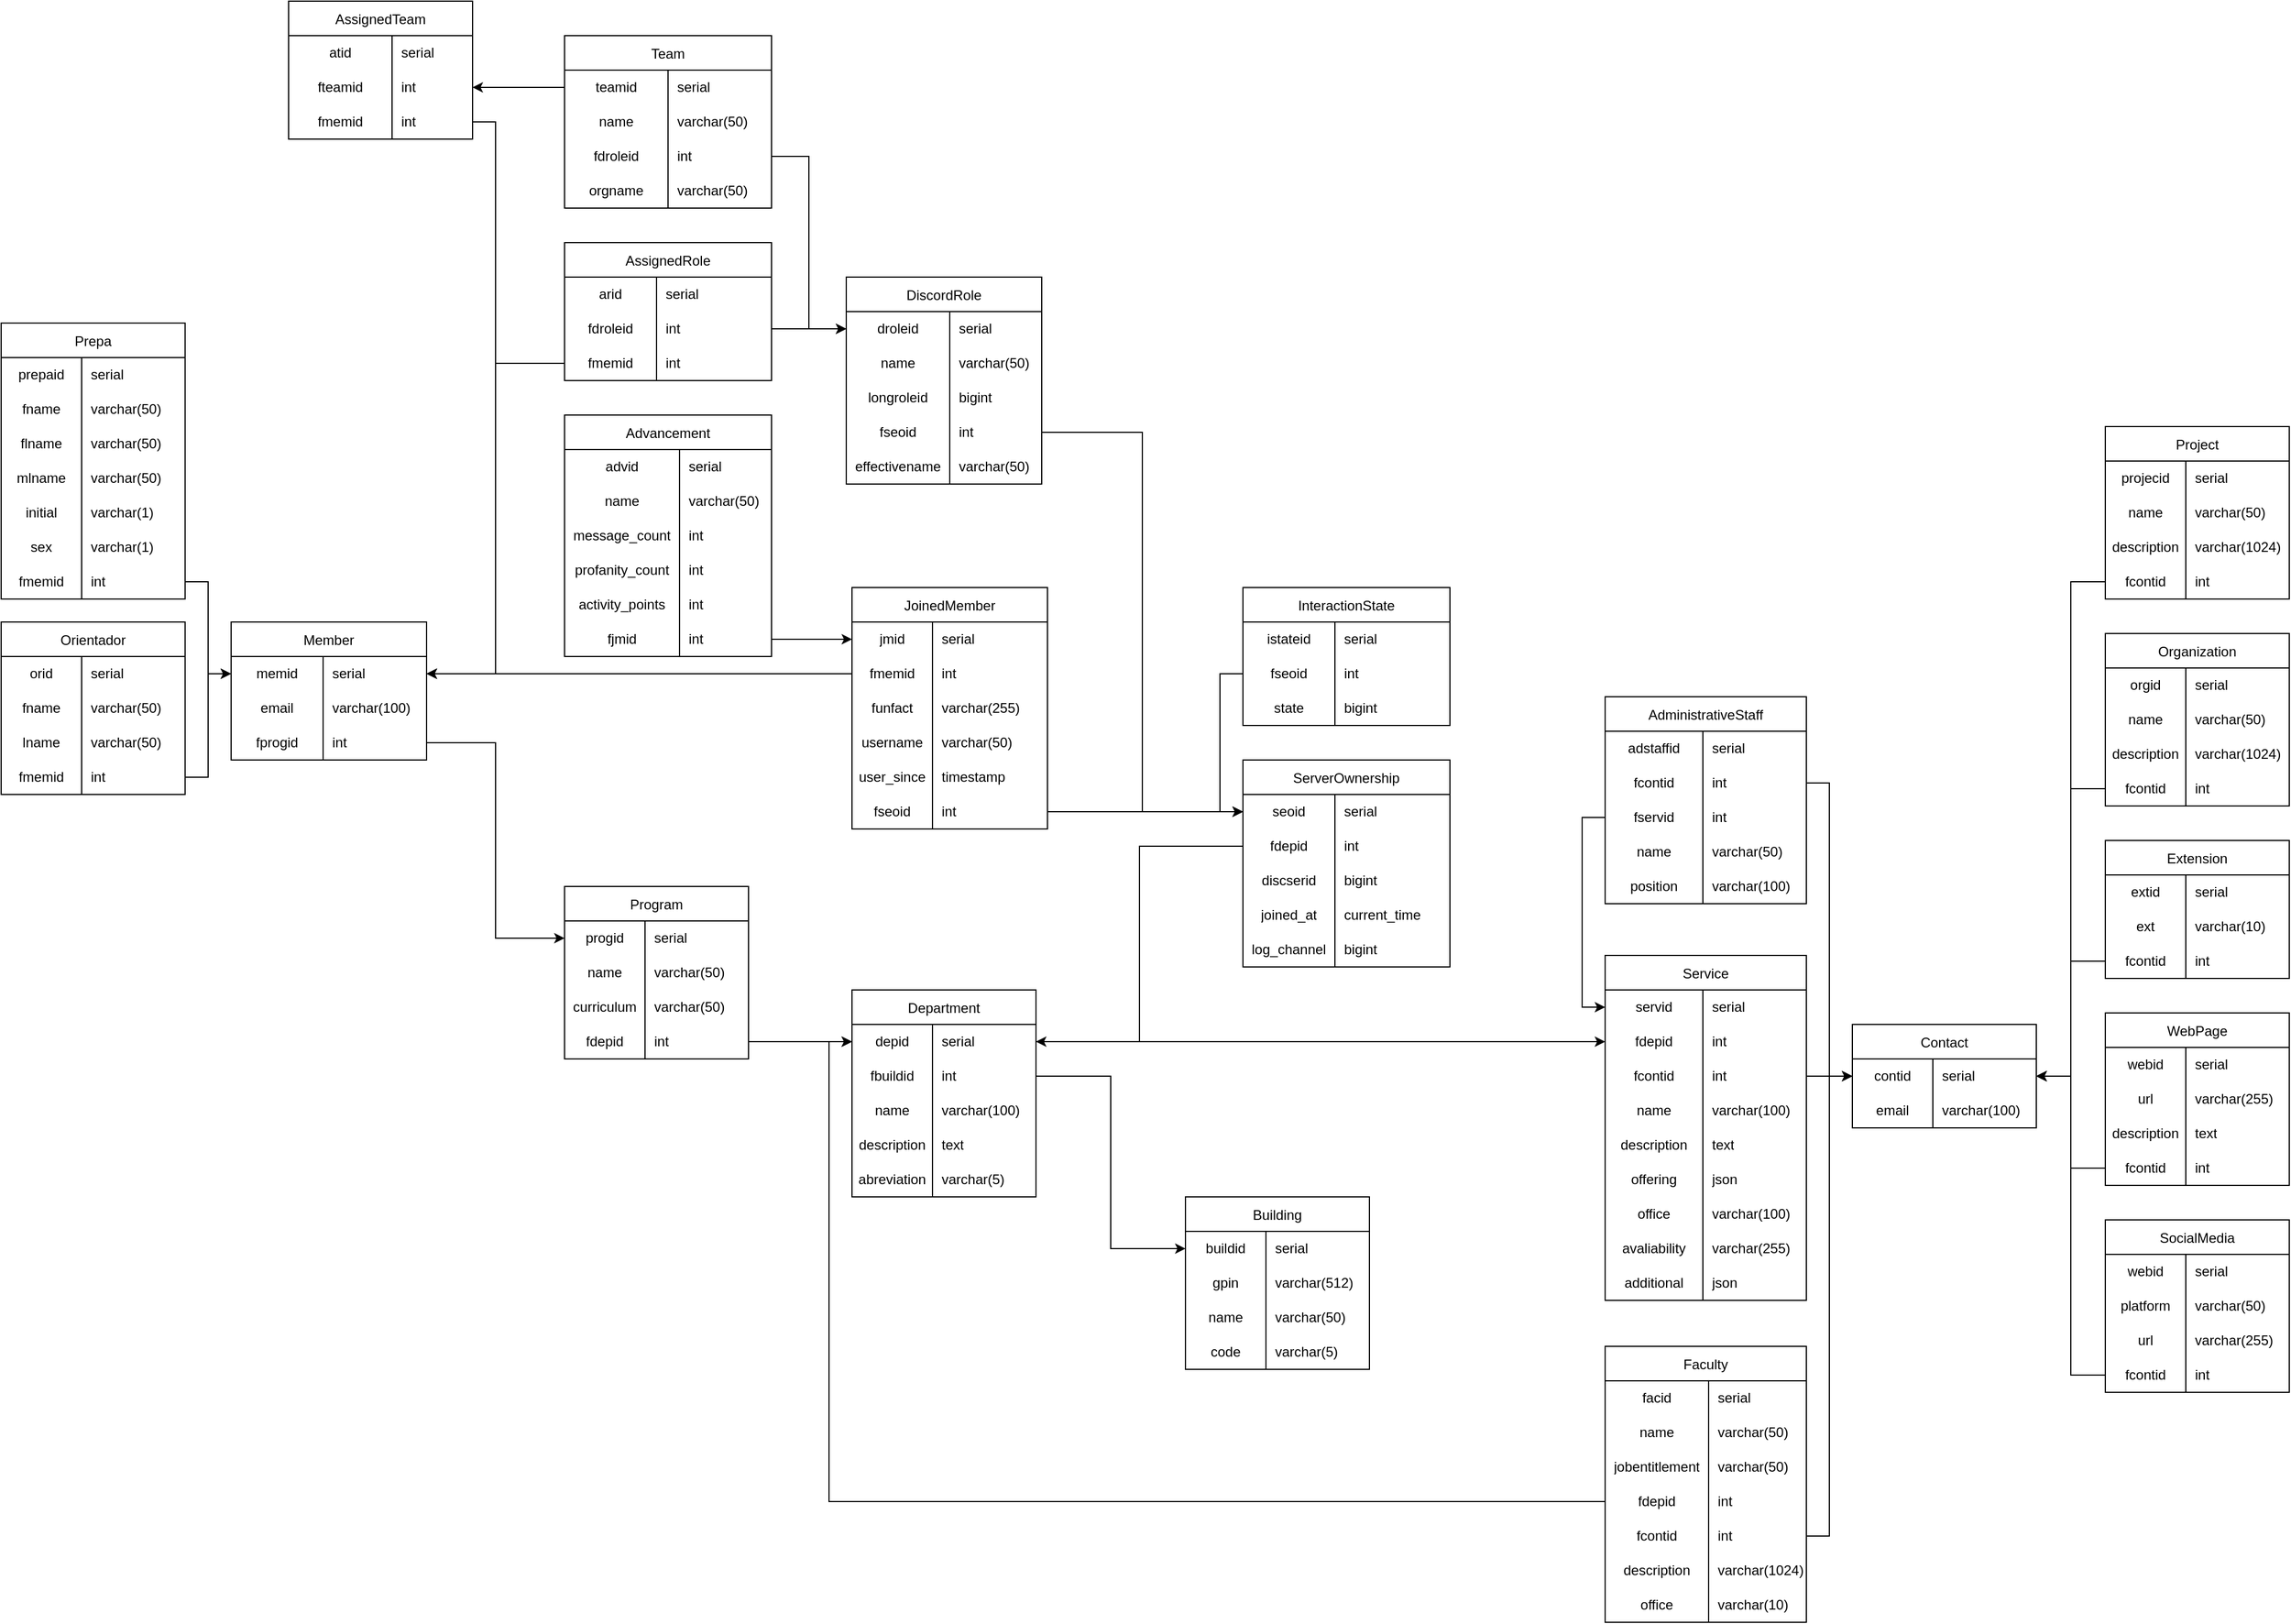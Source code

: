 <mxfile version="24.6.4" type="github">
  <diagram name="Page-1" id="H6W74WY9scQJv6wqV4sv">
    <mxGraphModel dx="3669" dy="1968" grid="1" gridSize="10" guides="1" tooltips="1" connect="1" arrows="1" fold="1" page="1" pageScale="1" pageWidth="850" pageHeight="1100" math="0" shadow="0">
      <root>
        <mxCell id="0" />
        <mxCell id="1" parent="0" />
        <mxCell id="gwqvWCryW0CEJLFvZ5g5-126" value="Advancement" style="shape=table;startSize=30;container=1;collapsible=0;childLayout=tableLayout;fixedRows=1;rowLines=0;fontStyle=0;strokeColor=default;fontSize=12;" parent="1" vertex="1">
          <mxGeometry x="-930" y="-330" width="180" height="210.0" as="geometry" />
        </mxCell>
        <mxCell id="gwqvWCryW0CEJLFvZ5g5-127" value="" style="shape=tableRow;horizontal=0;startSize=0;swimlaneHead=0;swimlaneBody=0;top=0;left=0;bottom=0;right=0;collapsible=0;dropTarget=0;fillColor=none;points=[[0,0.5],[1,0.5]];portConstraint=eastwest;strokeColor=inherit;fontSize=12;" parent="gwqvWCryW0CEJLFvZ5g5-126" vertex="1">
          <mxGeometry y="30" width="180" height="30" as="geometry" />
        </mxCell>
        <mxCell id="gwqvWCryW0CEJLFvZ5g5-128" value="advid" style="shape=partialRectangle;html=1;whiteSpace=wrap;connectable=0;fillColor=none;top=0;left=0;bottom=0;right=0;overflow=hidden;pointerEvents=1;strokeColor=inherit;fontSize=12;spacing=2;" parent="gwqvWCryW0CEJLFvZ5g5-127" vertex="1">
          <mxGeometry width="100" height="30" as="geometry">
            <mxRectangle width="100" height="30" as="alternateBounds" />
          </mxGeometry>
        </mxCell>
        <mxCell id="gwqvWCryW0CEJLFvZ5g5-129" value="serial" style="shape=partialRectangle;html=1;whiteSpace=wrap;connectable=0;fillColor=none;top=0;left=0;bottom=0;right=0;align=left;spacingLeft=6;overflow=hidden;strokeColor=inherit;fontSize=12;" parent="gwqvWCryW0CEJLFvZ5g5-127" vertex="1">
          <mxGeometry x="100" width="80" height="30" as="geometry">
            <mxRectangle width="80" height="30" as="alternateBounds" />
          </mxGeometry>
        </mxCell>
        <mxCell id="gwqvWCryW0CEJLFvZ5g5-130" value="" style="shape=tableRow;horizontal=0;startSize=0;swimlaneHead=0;swimlaneBody=0;top=0;left=0;bottom=0;right=0;collapsible=0;dropTarget=0;fillColor=none;points=[[0,0.5],[1,0.5]];portConstraint=eastwest;strokeColor=inherit;fontSize=12;" parent="gwqvWCryW0CEJLFvZ5g5-126" vertex="1">
          <mxGeometry y="60" width="180" height="30" as="geometry" />
        </mxCell>
        <mxCell id="gwqvWCryW0CEJLFvZ5g5-131" value="name" style="shape=partialRectangle;html=1;whiteSpace=wrap;connectable=0;fillColor=none;top=0;left=0;bottom=0;right=0;overflow=hidden;strokeColor=inherit;fontSize=12;" parent="gwqvWCryW0CEJLFvZ5g5-130" vertex="1">
          <mxGeometry width="100" height="30" as="geometry">
            <mxRectangle width="100" height="30" as="alternateBounds" />
          </mxGeometry>
        </mxCell>
        <mxCell id="gwqvWCryW0CEJLFvZ5g5-132" value="varchar(50)" style="shape=partialRectangle;html=1;whiteSpace=wrap;connectable=0;fillColor=none;top=0;left=0;bottom=0;right=0;align=left;spacingLeft=6;overflow=hidden;strokeColor=inherit;fontSize=12;" parent="gwqvWCryW0CEJLFvZ5g5-130" vertex="1">
          <mxGeometry x="100" width="80" height="30" as="geometry">
            <mxRectangle width="80" height="30" as="alternateBounds" />
          </mxGeometry>
        </mxCell>
        <mxCell id="gwqvWCryW0CEJLFvZ5g5-136" style="shape=tableRow;horizontal=0;startSize=0;swimlaneHead=0;swimlaneBody=0;top=0;left=0;bottom=0;right=0;collapsible=0;dropTarget=0;fillColor=none;points=[[0,0.5],[1,0.5]];portConstraint=eastwest;strokeColor=inherit;fontSize=12;" parent="gwqvWCryW0CEJLFvZ5g5-126" vertex="1">
          <mxGeometry y="90" width="180" height="30" as="geometry" />
        </mxCell>
        <mxCell id="gwqvWCryW0CEJLFvZ5g5-137" value="message_count" style="shape=partialRectangle;html=1;whiteSpace=wrap;connectable=0;fillColor=none;top=0;left=0;bottom=0;right=0;overflow=hidden;strokeColor=inherit;fontSize=12;" parent="gwqvWCryW0CEJLFvZ5g5-136" vertex="1">
          <mxGeometry width="100" height="30" as="geometry">
            <mxRectangle width="100" height="30" as="alternateBounds" />
          </mxGeometry>
        </mxCell>
        <mxCell id="gwqvWCryW0CEJLFvZ5g5-138" value="int" style="shape=partialRectangle;html=1;whiteSpace=wrap;connectable=0;fillColor=none;top=0;left=0;bottom=0;right=0;align=left;spacingLeft=6;overflow=hidden;strokeColor=inherit;fontSize=12;" parent="gwqvWCryW0CEJLFvZ5g5-136" vertex="1">
          <mxGeometry x="100" width="80" height="30" as="geometry">
            <mxRectangle width="80" height="30" as="alternateBounds" />
          </mxGeometry>
        </mxCell>
        <mxCell id="gwqvWCryW0CEJLFvZ5g5-139" style="shape=tableRow;horizontal=0;startSize=0;swimlaneHead=0;swimlaneBody=0;top=0;left=0;bottom=0;right=0;collapsible=0;dropTarget=0;fillColor=none;points=[[0,0.5],[1,0.5]];portConstraint=eastwest;strokeColor=inherit;fontSize=12;" parent="gwqvWCryW0CEJLFvZ5g5-126" vertex="1">
          <mxGeometry y="120" width="180" height="30" as="geometry" />
        </mxCell>
        <mxCell id="gwqvWCryW0CEJLFvZ5g5-140" value="profanity_count" style="shape=partialRectangle;html=1;whiteSpace=wrap;connectable=0;fillColor=none;top=0;left=0;bottom=0;right=0;overflow=hidden;strokeColor=inherit;fontSize=12;" parent="gwqvWCryW0CEJLFvZ5g5-139" vertex="1">
          <mxGeometry width="100" height="30" as="geometry">
            <mxRectangle width="100" height="30" as="alternateBounds" />
          </mxGeometry>
        </mxCell>
        <mxCell id="gwqvWCryW0CEJLFvZ5g5-141" value="int" style="shape=partialRectangle;html=1;whiteSpace=wrap;connectable=0;fillColor=none;top=0;left=0;bottom=0;right=0;align=left;spacingLeft=6;overflow=hidden;strokeColor=inherit;fontSize=12;" parent="gwqvWCryW0CEJLFvZ5g5-139" vertex="1">
          <mxGeometry x="100" width="80" height="30" as="geometry">
            <mxRectangle width="80" height="30" as="alternateBounds" />
          </mxGeometry>
        </mxCell>
        <mxCell id="gwqvWCryW0CEJLFvZ5g5-142" style="shape=tableRow;horizontal=0;startSize=0;swimlaneHead=0;swimlaneBody=0;top=0;left=0;bottom=0;right=0;collapsible=0;dropTarget=0;fillColor=none;points=[[0,0.5],[1,0.5]];portConstraint=eastwest;strokeColor=inherit;fontSize=12;" parent="gwqvWCryW0CEJLFvZ5g5-126" vertex="1">
          <mxGeometry y="150" width="180" height="30" as="geometry" />
        </mxCell>
        <mxCell id="gwqvWCryW0CEJLFvZ5g5-143" value="activity_points" style="shape=partialRectangle;html=1;whiteSpace=wrap;connectable=0;fillColor=none;top=0;left=0;bottom=0;right=0;overflow=hidden;strokeColor=inherit;fontSize=12;" parent="gwqvWCryW0CEJLFvZ5g5-142" vertex="1">
          <mxGeometry width="100" height="30" as="geometry">
            <mxRectangle width="100" height="30" as="alternateBounds" />
          </mxGeometry>
        </mxCell>
        <mxCell id="gwqvWCryW0CEJLFvZ5g5-144" value="int" style="shape=partialRectangle;html=1;whiteSpace=wrap;connectable=0;fillColor=none;top=0;left=0;bottom=0;right=0;align=left;spacingLeft=6;overflow=hidden;strokeColor=inherit;fontSize=12;" parent="gwqvWCryW0CEJLFvZ5g5-142" vertex="1">
          <mxGeometry x="100" width="80" height="30" as="geometry">
            <mxRectangle width="80" height="30" as="alternateBounds" />
          </mxGeometry>
        </mxCell>
        <mxCell id="i1yZbIRJ25v5KZk4Gypd-36" style="shape=tableRow;horizontal=0;startSize=0;swimlaneHead=0;swimlaneBody=0;top=0;left=0;bottom=0;right=0;collapsible=0;dropTarget=0;fillColor=none;points=[[0,0.5],[1,0.5]];portConstraint=eastwest;strokeColor=inherit;fontSize=12;" parent="gwqvWCryW0CEJLFvZ5g5-126" vertex="1">
          <mxGeometry y="180" width="180" height="30" as="geometry" />
        </mxCell>
        <mxCell id="i1yZbIRJ25v5KZk4Gypd-37" value="fjmid" style="shape=partialRectangle;html=1;whiteSpace=wrap;connectable=0;fillColor=none;top=0;left=0;bottom=0;right=0;overflow=hidden;strokeColor=inherit;fontSize=12;" parent="i1yZbIRJ25v5KZk4Gypd-36" vertex="1">
          <mxGeometry width="100" height="30" as="geometry">
            <mxRectangle width="100" height="30" as="alternateBounds" />
          </mxGeometry>
        </mxCell>
        <mxCell id="i1yZbIRJ25v5KZk4Gypd-38" value="int" style="shape=partialRectangle;html=1;whiteSpace=wrap;connectable=0;fillColor=none;top=0;left=0;bottom=0;right=0;align=left;spacingLeft=6;overflow=hidden;strokeColor=inherit;fontSize=12;" parent="i1yZbIRJ25v5KZk4Gypd-36" vertex="1">
          <mxGeometry x="100" width="80" height="30" as="geometry">
            <mxRectangle width="80" height="30" as="alternateBounds" />
          </mxGeometry>
        </mxCell>
        <mxCell id="gwqvWCryW0CEJLFvZ5g5-149" style="edgeStyle=orthogonalEdgeStyle;rounded=0;orthogonalLoop=1;jettySize=auto;html=1;exitX=0;exitY=0.5;exitDx=0;exitDy=0;entryX=0;entryY=0.5;entryDx=0;entryDy=0;" parent="1" target="gwqvWCryW0CEJLFvZ5g5-127" edge="1">
          <mxGeometry relative="1" as="geometry" />
        </mxCell>
        <mxCell id="gwqvWCryW0CEJLFvZ5g5-150" value="Building" style="shape=table;startSize=30;container=1;collapsible=0;childLayout=tableLayout;fixedRows=1;rowLines=0;fontStyle=0;strokeColor=default;fontSize=12;" parent="1" vertex="1">
          <mxGeometry x="-390" y="350" width="160" height="150" as="geometry" />
        </mxCell>
        <mxCell id="gwqvWCryW0CEJLFvZ5g5-151" style="shape=tableRow;horizontal=0;startSize=0;swimlaneHead=0;swimlaneBody=0;top=0;left=0;bottom=0;right=0;collapsible=0;dropTarget=0;fillColor=none;points=[[0,0.5],[1,0.5]];portConstraint=eastwest;strokeColor=inherit;fontSize=12;" parent="gwqvWCryW0CEJLFvZ5g5-150" vertex="1">
          <mxGeometry y="30" width="160" height="30" as="geometry" />
        </mxCell>
        <mxCell id="gwqvWCryW0CEJLFvZ5g5-152" value="buildid" style="shape=partialRectangle;html=1;whiteSpace=wrap;connectable=0;fillColor=none;top=0;left=0;bottom=0;right=0;overflow=hidden;pointerEvents=1;strokeColor=inherit;fontSize=12;spacing=2;" parent="gwqvWCryW0CEJLFvZ5g5-151" vertex="1">
          <mxGeometry width="70" height="30" as="geometry">
            <mxRectangle width="70" height="30" as="alternateBounds" />
          </mxGeometry>
        </mxCell>
        <mxCell id="gwqvWCryW0CEJLFvZ5g5-153" value="serial" style="shape=partialRectangle;html=1;whiteSpace=wrap;connectable=0;fillColor=none;top=0;left=0;bottom=0;right=0;align=left;spacingLeft=6;overflow=hidden;strokeColor=inherit;fontSize=12;" parent="gwqvWCryW0CEJLFvZ5g5-151" vertex="1">
          <mxGeometry x="70" width="90" height="30" as="geometry">
            <mxRectangle width="90" height="30" as="alternateBounds" />
          </mxGeometry>
        </mxCell>
        <mxCell id="gwqvWCryW0CEJLFvZ5g5-154" value="" style="shape=tableRow;horizontal=0;startSize=0;swimlaneHead=0;swimlaneBody=0;top=0;left=0;bottom=0;right=0;collapsible=0;dropTarget=0;fillColor=none;points=[[0,0.5],[1,0.5]];portConstraint=eastwest;strokeColor=inherit;fontSize=12;" parent="gwqvWCryW0CEJLFvZ5g5-150" vertex="1">
          <mxGeometry y="60" width="160" height="30" as="geometry" />
        </mxCell>
        <mxCell id="gwqvWCryW0CEJLFvZ5g5-155" value="gpin" style="shape=partialRectangle;html=1;whiteSpace=wrap;connectable=0;fillColor=none;top=0;left=0;bottom=0;right=0;overflow=hidden;pointerEvents=1;strokeColor=inherit;fontSize=12;spacing=2;" parent="gwqvWCryW0CEJLFvZ5g5-154" vertex="1">
          <mxGeometry width="70" height="30" as="geometry">
            <mxRectangle width="70" height="30" as="alternateBounds" />
          </mxGeometry>
        </mxCell>
        <mxCell id="gwqvWCryW0CEJLFvZ5g5-156" value="varchar(512)" style="shape=partialRectangle;html=1;whiteSpace=wrap;connectable=0;fillColor=none;top=0;left=0;bottom=0;right=0;align=left;spacingLeft=6;overflow=hidden;strokeColor=inherit;fontSize=12;" parent="gwqvWCryW0CEJLFvZ5g5-154" vertex="1">
          <mxGeometry x="70" width="90" height="30" as="geometry">
            <mxRectangle width="90" height="30" as="alternateBounds" />
          </mxGeometry>
        </mxCell>
        <mxCell id="gwqvWCryW0CEJLFvZ5g5-157" value="" style="shape=tableRow;horizontal=0;startSize=0;swimlaneHead=0;swimlaneBody=0;top=0;left=0;bottom=0;right=0;collapsible=0;dropTarget=0;fillColor=none;points=[[0,0.5],[1,0.5]];portConstraint=eastwest;strokeColor=inherit;fontSize=12;" parent="gwqvWCryW0CEJLFvZ5g5-150" vertex="1">
          <mxGeometry y="90" width="160" height="30" as="geometry" />
        </mxCell>
        <mxCell id="gwqvWCryW0CEJLFvZ5g5-158" value="name" style="shape=partialRectangle;html=1;whiteSpace=wrap;connectable=0;fillColor=none;top=0;left=0;bottom=0;right=0;overflow=hidden;strokeColor=inherit;fontSize=12;" parent="gwqvWCryW0CEJLFvZ5g5-157" vertex="1">
          <mxGeometry width="70" height="30" as="geometry">
            <mxRectangle width="70" height="30" as="alternateBounds" />
          </mxGeometry>
        </mxCell>
        <mxCell id="gwqvWCryW0CEJLFvZ5g5-159" value="varchar(50)" style="shape=partialRectangle;html=1;whiteSpace=wrap;connectable=0;fillColor=none;top=0;left=0;bottom=0;right=0;align=left;spacingLeft=6;overflow=hidden;strokeColor=inherit;fontSize=12;" parent="gwqvWCryW0CEJLFvZ5g5-157" vertex="1">
          <mxGeometry x="70" width="90" height="30" as="geometry">
            <mxRectangle width="90" height="30" as="alternateBounds" />
          </mxGeometry>
        </mxCell>
        <mxCell id="i1yZbIRJ25v5KZk4Gypd-22" style="shape=tableRow;horizontal=0;startSize=0;swimlaneHead=0;swimlaneBody=0;top=0;left=0;bottom=0;right=0;collapsible=0;dropTarget=0;fillColor=none;points=[[0,0.5],[1,0.5]];portConstraint=eastwest;strokeColor=inherit;fontSize=12;" parent="gwqvWCryW0CEJLFvZ5g5-150" vertex="1">
          <mxGeometry y="120" width="160" height="30" as="geometry" />
        </mxCell>
        <mxCell id="i1yZbIRJ25v5KZk4Gypd-23" value="code" style="shape=partialRectangle;html=1;whiteSpace=wrap;connectable=0;fillColor=none;top=0;left=0;bottom=0;right=0;overflow=hidden;strokeColor=inherit;fontSize=12;" parent="i1yZbIRJ25v5KZk4Gypd-22" vertex="1">
          <mxGeometry width="70" height="30" as="geometry">
            <mxRectangle width="70" height="30" as="alternateBounds" />
          </mxGeometry>
        </mxCell>
        <mxCell id="i1yZbIRJ25v5KZk4Gypd-24" value="varchar(5)" style="shape=partialRectangle;html=1;whiteSpace=wrap;connectable=0;fillColor=none;top=0;left=0;bottom=0;right=0;align=left;spacingLeft=6;overflow=hidden;strokeColor=inherit;fontSize=12;" parent="i1yZbIRJ25v5KZk4Gypd-22" vertex="1">
          <mxGeometry x="70" width="90" height="30" as="geometry">
            <mxRectangle width="90" height="30" as="alternateBounds" />
          </mxGeometry>
        </mxCell>
        <mxCell id="gwqvWCryW0CEJLFvZ5g5-163" value="Department" style="shape=table;startSize=30;container=1;collapsible=0;childLayout=tableLayout;fixedRows=1;rowLines=0;fontStyle=0;strokeColor=default;fontSize=12;" parent="1" vertex="1">
          <mxGeometry x="-680" y="170" width="160" height="180" as="geometry" />
        </mxCell>
        <mxCell id="gwqvWCryW0CEJLFvZ5g5-164" style="shape=tableRow;horizontal=0;startSize=0;swimlaneHead=0;swimlaneBody=0;top=0;left=0;bottom=0;right=0;collapsible=0;dropTarget=0;fillColor=none;points=[[0,0.5],[1,0.5]];portConstraint=eastwest;strokeColor=inherit;fontSize=12;" parent="gwqvWCryW0CEJLFvZ5g5-163" vertex="1">
          <mxGeometry y="30" width="160" height="30" as="geometry" />
        </mxCell>
        <mxCell id="gwqvWCryW0CEJLFvZ5g5-165" value="depid" style="shape=partialRectangle;html=1;whiteSpace=wrap;connectable=0;fillColor=none;top=0;left=0;bottom=0;right=0;overflow=hidden;pointerEvents=1;strokeColor=inherit;fontSize=12;spacing=2;" parent="gwqvWCryW0CEJLFvZ5g5-164" vertex="1">
          <mxGeometry width="70" height="30" as="geometry">
            <mxRectangle width="70" height="30" as="alternateBounds" />
          </mxGeometry>
        </mxCell>
        <mxCell id="gwqvWCryW0CEJLFvZ5g5-166" value="serial" style="shape=partialRectangle;html=1;whiteSpace=wrap;connectable=0;fillColor=none;top=0;left=0;bottom=0;right=0;align=left;spacingLeft=6;overflow=hidden;strokeColor=inherit;fontSize=12;" parent="gwqvWCryW0CEJLFvZ5g5-164" vertex="1">
          <mxGeometry x="70" width="90" height="30" as="geometry">
            <mxRectangle width="90" height="30" as="alternateBounds" />
          </mxGeometry>
        </mxCell>
        <mxCell id="gwqvWCryW0CEJLFvZ5g5-167" value="" style="shape=tableRow;horizontal=0;startSize=0;swimlaneHead=0;swimlaneBody=0;top=0;left=0;bottom=0;right=0;collapsible=0;dropTarget=0;fillColor=none;points=[[0,0.5],[1,0.5]];portConstraint=eastwest;strokeColor=inherit;fontSize=12;" parent="gwqvWCryW0CEJLFvZ5g5-163" vertex="1">
          <mxGeometry y="60" width="160" height="30" as="geometry" />
        </mxCell>
        <mxCell id="gwqvWCryW0CEJLFvZ5g5-168" value="fbuildid" style="shape=partialRectangle;html=1;whiteSpace=wrap;connectable=0;fillColor=none;top=0;left=0;bottom=0;right=0;overflow=hidden;pointerEvents=1;strokeColor=inherit;fontSize=12;spacing=2;" parent="gwqvWCryW0CEJLFvZ5g5-167" vertex="1">
          <mxGeometry width="70" height="30" as="geometry">
            <mxRectangle width="70" height="30" as="alternateBounds" />
          </mxGeometry>
        </mxCell>
        <mxCell id="gwqvWCryW0CEJLFvZ5g5-169" value="int" style="shape=partialRectangle;html=1;whiteSpace=wrap;connectable=0;fillColor=none;top=0;left=0;bottom=0;right=0;align=left;spacingLeft=6;overflow=hidden;strokeColor=inherit;fontSize=12;" parent="gwqvWCryW0CEJLFvZ5g5-167" vertex="1">
          <mxGeometry x="70" width="90" height="30" as="geometry">
            <mxRectangle width="90" height="30" as="alternateBounds" />
          </mxGeometry>
        </mxCell>
        <mxCell id="gwqvWCryW0CEJLFvZ5g5-176" style="shape=tableRow;horizontal=0;startSize=0;swimlaneHead=0;swimlaneBody=0;top=0;left=0;bottom=0;right=0;collapsible=0;dropTarget=0;fillColor=none;points=[[0,0.5],[1,0.5]];portConstraint=eastwest;strokeColor=inherit;fontSize=12;" parent="gwqvWCryW0CEJLFvZ5g5-163" vertex="1">
          <mxGeometry y="90" width="160" height="30" as="geometry" />
        </mxCell>
        <mxCell id="gwqvWCryW0CEJLFvZ5g5-177" value="name" style="shape=partialRectangle;html=1;whiteSpace=wrap;connectable=0;fillColor=none;top=0;left=0;bottom=0;right=0;overflow=hidden;strokeColor=inherit;fontSize=12;" parent="gwqvWCryW0CEJLFvZ5g5-176" vertex="1">
          <mxGeometry width="70" height="30" as="geometry">
            <mxRectangle width="70" height="30" as="alternateBounds" />
          </mxGeometry>
        </mxCell>
        <mxCell id="gwqvWCryW0CEJLFvZ5g5-178" value="varchar(100)" style="shape=partialRectangle;html=1;whiteSpace=wrap;connectable=0;fillColor=none;top=0;left=0;bottom=0;right=0;align=left;spacingLeft=6;overflow=hidden;strokeColor=inherit;fontSize=12;" parent="gwqvWCryW0CEJLFvZ5g5-176" vertex="1">
          <mxGeometry x="70" width="90" height="30" as="geometry">
            <mxRectangle width="90" height="30" as="alternateBounds" />
          </mxGeometry>
        </mxCell>
        <mxCell id="gwqvWCryW0CEJLFvZ5g5-173" style="shape=tableRow;horizontal=0;startSize=0;swimlaneHead=0;swimlaneBody=0;top=0;left=0;bottom=0;right=0;collapsible=0;dropTarget=0;fillColor=none;points=[[0,0.5],[1,0.5]];portConstraint=eastwest;strokeColor=inherit;fontSize=12;" parent="gwqvWCryW0CEJLFvZ5g5-163" vertex="1">
          <mxGeometry y="120" width="160" height="30" as="geometry" />
        </mxCell>
        <mxCell id="gwqvWCryW0CEJLFvZ5g5-174" value="description" style="shape=partialRectangle;html=1;whiteSpace=wrap;connectable=0;fillColor=none;top=0;left=0;bottom=0;right=0;overflow=hidden;strokeColor=inherit;fontSize=12;" parent="gwqvWCryW0CEJLFvZ5g5-173" vertex="1">
          <mxGeometry width="70" height="30" as="geometry">
            <mxRectangle width="70" height="30" as="alternateBounds" />
          </mxGeometry>
        </mxCell>
        <mxCell id="gwqvWCryW0CEJLFvZ5g5-175" value="text" style="shape=partialRectangle;html=1;whiteSpace=wrap;connectable=0;fillColor=none;top=0;left=0;bottom=0;right=0;align=left;spacingLeft=6;overflow=hidden;strokeColor=inherit;fontSize=12;" parent="gwqvWCryW0CEJLFvZ5g5-173" vertex="1">
          <mxGeometry x="70" width="90" height="30" as="geometry">
            <mxRectangle width="90" height="30" as="alternateBounds" />
          </mxGeometry>
        </mxCell>
        <mxCell id="i1yZbIRJ25v5KZk4Gypd-40" style="shape=tableRow;horizontal=0;startSize=0;swimlaneHead=0;swimlaneBody=0;top=0;left=0;bottom=0;right=0;collapsible=0;dropTarget=0;fillColor=none;points=[[0,0.5],[1,0.5]];portConstraint=eastwest;strokeColor=inherit;fontSize=12;" parent="gwqvWCryW0CEJLFvZ5g5-163" vertex="1">
          <mxGeometry y="150" width="160" height="30" as="geometry" />
        </mxCell>
        <mxCell id="i1yZbIRJ25v5KZk4Gypd-41" value="abreviation" style="shape=partialRectangle;html=1;whiteSpace=wrap;connectable=0;fillColor=none;top=0;left=0;bottom=0;right=0;overflow=hidden;strokeColor=inherit;fontSize=12;" parent="i1yZbIRJ25v5KZk4Gypd-40" vertex="1">
          <mxGeometry width="70" height="30" as="geometry">
            <mxRectangle width="70" height="30" as="alternateBounds" />
          </mxGeometry>
        </mxCell>
        <mxCell id="i1yZbIRJ25v5KZk4Gypd-42" value="varchar(5)" style="shape=partialRectangle;html=1;whiteSpace=wrap;connectable=0;fillColor=none;top=0;left=0;bottom=0;right=0;align=left;spacingLeft=6;overflow=hidden;strokeColor=inherit;fontSize=12;" parent="i1yZbIRJ25v5KZk4Gypd-40" vertex="1">
          <mxGeometry x="70" width="90" height="30" as="geometry">
            <mxRectangle width="90" height="30" as="alternateBounds" />
          </mxGeometry>
        </mxCell>
        <mxCell id="gwqvWCryW0CEJLFvZ5g5-179" value="Contact" style="shape=table;startSize=30;container=1;collapsible=0;childLayout=tableLayout;fixedRows=1;rowLines=0;fontStyle=0;strokeColor=default;fontSize=12;" parent="1" vertex="1">
          <mxGeometry x="190" y="200" width="160" height="90" as="geometry" />
        </mxCell>
        <mxCell id="gwqvWCryW0CEJLFvZ5g5-180" style="shape=tableRow;horizontal=0;startSize=0;swimlaneHead=0;swimlaneBody=0;top=0;left=0;bottom=0;right=0;collapsible=0;dropTarget=0;fillColor=none;points=[[0,0.5],[1,0.5]];portConstraint=eastwest;strokeColor=inherit;fontSize=12;" parent="gwqvWCryW0CEJLFvZ5g5-179" vertex="1">
          <mxGeometry y="30" width="160" height="30" as="geometry" />
        </mxCell>
        <mxCell id="gwqvWCryW0CEJLFvZ5g5-181" value="contid" style="shape=partialRectangle;html=1;whiteSpace=wrap;connectable=0;fillColor=none;top=0;left=0;bottom=0;right=0;overflow=hidden;pointerEvents=1;strokeColor=inherit;fontSize=12;spacing=2;" parent="gwqvWCryW0CEJLFvZ5g5-180" vertex="1">
          <mxGeometry width="70" height="30" as="geometry">
            <mxRectangle width="70" height="30" as="alternateBounds" />
          </mxGeometry>
        </mxCell>
        <mxCell id="gwqvWCryW0CEJLFvZ5g5-182" value="serial" style="shape=partialRectangle;html=1;whiteSpace=wrap;connectable=0;fillColor=none;top=0;left=0;bottom=0;right=0;align=left;spacingLeft=6;overflow=hidden;strokeColor=inherit;fontSize=12;" parent="gwqvWCryW0CEJLFvZ5g5-180" vertex="1">
          <mxGeometry x="70" width="90" height="30" as="geometry">
            <mxRectangle width="90" height="30" as="alternateBounds" />
          </mxGeometry>
        </mxCell>
        <mxCell id="gwqvWCryW0CEJLFvZ5g5-186" value="" style="shape=tableRow;horizontal=0;startSize=0;swimlaneHead=0;swimlaneBody=0;top=0;left=0;bottom=0;right=0;collapsible=0;dropTarget=0;fillColor=none;points=[[0,0.5],[1,0.5]];portConstraint=eastwest;strokeColor=inherit;fontSize=12;" parent="gwqvWCryW0CEJLFvZ5g5-179" vertex="1">
          <mxGeometry y="60" width="160" height="30" as="geometry" />
        </mxCell>
        <mxCell id="gwqvWCryW0CEJLFvZ5g5-187" value="email" style="shape=partialRectangle;html=1;whiteSpace=wrap;connectable=0;fillColor=none;top=0;left=0;bottom=0;right=0;overflow=hidden;strokeColor=inherit;fontSize=12;" parent="gwqvWCryW0CEJLFvZ5g5-186" vertex="1">
          <mxGeometry width="70" height="30" as="geometry">
            <mxRectangle width="70" height="30" as="alternateBounds" />
          </mxGeometry>
        </mxCell>
        <mxCell id="gwqvWCryW0CEJLFvZ5g5-188" value="varchar(100)" style="shape=partialRectangle;html=1;whiteSpace=wrap;connectable=0;fillColor=none;top=0;left=0;bottom=0;right=0;align=left;spacingLeft=6;overflow=hidden;strokeColor=inherit;fontSize=12;" parent="gwqvWCryW0CEJLFvZ5g5-186" vertex="1">
          <mxGeometry x="70" width="90" height="30" as="geometry">
            <mxRectangle width="90" height="30" as="alternateBounds" />
          </mxGeometry>
        </mxCell>
        <mxCell id="gwqvWCryW0CEJLFvZ5g5-233" value="Service" style="shape=table;startSize=30;container=1;collapsible=0;childLayout=tableLayout;fixedRows=1;rowLines=0;fontStyle=0;strokeColor=default;fontSize=12;" parent="1" vertex="1">
          <mxGeometry x="-25" y="140" width="175" height="300" as="geometry" />
        </mxCell>
        <mxCell id="gwqvWCryW0CEJLFvZ5g5-234" style="shape=tableRow;horizontal=0;startSize=0;swimlaneHead=0;swimlaneBody=0;top=0;left=0;bottom=0;right=0;collapsible=0;dropTarget=0;fillColor=none;points=[[0,0.5],[1,0.5]];portConstraint=eastwest;strokeColor=inherit;fontSize=12;" parent="gwqvWCryW0CEJLFvZ5g5-233" vertex="1">
          <mxGeometry y="30" width="175" height="30" as="geometry" />
        </mxCell>
        <mxCell id="gwqvWCryW0CEJLFvZ5g5-235" value="servid" style="shape=partialRectangle;html=1;whiteSpace=wrap;connectable=0;fillColor=none;top=0;left=0;bottom=0;right=0;overflow=hidden;pointerEvents=1;strokeColor=inherit;fontSize=12;spacing=2;" parent="gwqvWCryW0CEJLFvZ5g5-234" vertex="1">
          <mxGeometry width="85" height="30" as="geometry">
            <mxRectangle width="85" height="30" as="alternateBounds" />
          </mxGeometry>
        </mxCell>
        <mxCell id="gwqvWCryW0CEJLFvZ5g5-236" value="serial" style="shape=partialRectangle;html=1;whiteSpace=wrap;connectable=0;fillColor=none;top=0;left=0;bottom=0;right=0;align=left;spacingLeft=6;overflow=hidden;strokeColor=inherit;fontSize=12;" parent="gwqvWCryW0CEJLFvZ5g5-234" vertex="1">
          <mxGeometry x="85" width="90" height="30" as="geometry">
            <mxRectangle width="90" height="30" as="alternateBounds" />
          </mxGeometry>
        </mxCell>
        <mxCell id="gwqvWCryW0CEJLFvZ5g5-237" value="" style="shape=tableRow;horizontal=0;startSize=0;swimlaneHead=0;swimlaneBody=0;top=0;left=0;bottom=0;right=0;collapsible=0;dropTarget=0;fillColor=none;points=[[0,0.5],[1,0.5]];portConstraint=eastwest;strokeColor=inherit;fontSize=12;" parent="gwqvWCryW0CEJLFvZ5g5-233" vertex="1">
          <mxGeometry y="60" width="175" height="30" as="geometry" />
        </mxCell>
        <mxCell id="gwqvWCryW0CEJLFvZ5g5-238" value="fdepid" style="shape=partialRectangle;html=1;whiteSpace=wrap;connectable=0;fillColor=none;top=0;left=0;bottom=0;right=0;overflow=hidden;pointerEvents=1;strokeColor=inherit;fontSize=12;spacing=2;" parent="gwqvWCryW0CEJLFvZ5g5-237" vertex="1">
          <mxGeometry width="85" height="30" as="geometry">
            <mxRectangle width="85" height="30" as="alternateBounds" />
          </mxGeometry>
        </mxCell>
        <mxCell id="gwqvWCryW0CEJLFvZ5g5-239" value="int" style="shape=partialRectangle;html=1;whiteSpace=wrap;connectable=0;fillColor=none;top=0;left=0;bottom=0;right=0;align=left;spacingLeft=6;overflow=hidden;strokeColor=inherit;fontSize=12;" parent="gwqvWCryW0CEJLFvZ5g5-237" vertex="1">
          <mxGeometry x="85" width="90" height="30" as="geometry">
            <mxRectangle width="90" height="30" as="alternateBounds" />
          </mxGeometry>
        </mxCell>
        <mxCell id="gwqvWCryW0CEJLFvZ5g5-240" value="" style="shape=tableRow;horizontal=0;startSize=0;swimlaneHead=0;swimlaneBody=0;top=0;left=0;bottom=0;right=0;collapsible=0;dropTarget=0;fillColor=none;points=[[0,0.5],[1,0.5]];portConstraint=eastwest;strokeColor=inherit;fontSize=12;" parent="gwqvWCryW0CEJLFvZ5g5-233" vertex="1">
          <mxGeometry y="90" width="175" height="30" as="geometry" />
        </mxCell>
        <mxCell id="gwqvWCryW0CEJLFvZ5g5-241" value="fcontid" style="shape=partialRectangle;html=1;whiteSpace=wrap;connectable=0;fillColor=none;top=0;left=0;bottom=0;right=0;overflow=hidden;strokeColor=inherit;fontSize=12;" parent="gwqvWCryW0CEJLFvZ5g5-240" vertex="1">
          <mxGeometry width="85" height="30" as="geometry">
            <mxRectangle width="85" height="30" as="alternateBounds" />
          </mxGeometry>
        </mxCell>
        <mxCell id="gwqvWCryW0CEJLFvZ5g5-242" value="int" style="shape=partialRectangle;html=1;whiteSpace=wrap;connectable=0;fillColor=none;top=0;left=0;bottom=0;right=0;align=left;spacingLeft=6;overflow=hidden;strokeColor=inherit;fontSize=12;" parent="gwqvWCryW0CEJLFvZ5g5-240" vertex="1">
          <mxGeometry x="85" width="90" height="30" as="geometry">
            <mxRectangle width="90" height="30" as="alternateBounds" />
          </mxGeometry>
        </mxCell>
        <mxCell id="gwqvWCryW0CEJLFvZ5g5-243" style="shape=tableRow;horizontal=0;startSize=0;swimlaneHead=0;swimlaneBody=0;top=0;left=0;bottom=0;right=0;collapsible=0;dropTarget=0;fillColor=none;points=[[0,0.5],[1,0.5]];portConstraint=eastwest;strokeColor=inherit;fontSize=12;" parent="gwqvWCryW0CEJLFvZ5g5-233" vertex="1">
          <mxGeometry y="120" width="175" height="30" as="geometry" />
        </mxCell>
        <mxCell id="gwqvWCryW0CEJLFvZ5g5-244" value="name" style="shape=partialRectangle;html=1;whiteSpace=wrap;connectable=0;fillColor=none;top=0;left=0;bottom=0;right=0;overflow=hidden;strokeColor=inherit;fontSize=12;" parent="gwqvWCryW0CEJLFvZ5g5-243" vertex="1">
          <mxGeometry width="85" height="30" as="geometry">
            <mxRectangle width="85" height="30" as="alternateBounds" />
          </mxGeometry>
        </mxCell>
        <mxCell id="gwqvWCryW0CEJLFvZ5g5-245" value="varchar(100)" style="shape=partialRectangle;html=1;whiteSpace=wrap;connectable=0;fillColor=none;top=0;left=0;bottom=0;right=0;align=left;spacingLeft=6;overflow=hidden;strokeColor=inherit;fontSize=12;" parent="gwqvWCryW0CEJLFvZ5g5-243" vertex="1">
          <mxGeometry x="85" width="90" height="30" as="geometry">
            <mxRectangle width="90" height="30" as="alternateBounds" />
          </mxGeometry>
        </mxCell>
        <mxCell id="gwqvWCryW0CEJLFvZ5g5-246" style="shape=tableRow;horizontal=0;startSize=0;swimlaneHead=0;swimlaneBody=0;top=0;left=0;bottom=0;right=0;collapsible=0;dropTarget=0;fillColor=none;points=[[0,0.5],[1,0.5]];portConstraint=eastwest;strokeColor=inherit;fontSize=12;" parent="gwqvWCryW0CEJLFvZ5g5-233" vertex="1">
          <mxGeometry y="150" width="175" height="30" as="geometry" />
        </mxCell>
        <mxCell id="gwqvWCryW0CEJLFvZ5g5-247" value="description" style="shape=partialRectangle;html=1;whiteSpace=wrap;connectable=0;fillColor=none;top=0;left=0;bottom=0;right=0;overflow=hidden;strokeColor=inherit;fontSize=12;" parent="gwqvWCryW0CEJLFvZ5g5-246" vertex="1">
          <mxGeometry width="85" height="30" as="geometry">
            <mxRectangle width="85" height="30" as="alternateBounds" />
          </mxGeometry>
        </mxCell>
        <mxCell id="gwqvWCryW0CEJLFvZ5g5-248" value="text" style="shape=partialRectangle;html=1;whiteSpace=wrap;connectable=0;fillColor=none;top=0;left=0;bottom=0;right=0;align=left;spacingLeft=6;overflow=hidden;strokeColor=inherit;fontSize=12;" parent="gwqvWCryW0CEJLFvZ5g5-246" vertex="1">
          <mxGeometry x="85" width="90" height="30" as="geometry">
            <mxRectangle width="90" height="30" as="alternateBounds" />
          </mxGeometry>
        </mxCell>
        <mxCell id="mBXlA8satEsL6sw5Xr4l-49" style="shape=tableRow;horizontal=0;startSize=0;swimlaneHead=0;swimlaneBody=0;top=0;left=0;bottom=0;right=0;collapsible=0;dropTarget=0;fillColor=none;points=[[0,0.5],[1,0.5]];portConstraint=eastwest;strokeColor=inherit;fontSize=12;" parent="gwqvWCryW0CEJLFvZ5g5-233" vertex="1">
          <mxGeometry y="180" width="175" height="30" as="geometry" />
        </mxCell>
        <mxCell id="mBXlA8satEsL6sw5Xr4l-50" value="offering" style="shape=partialRectangle;html=1;whiteSpace=wrap;connectable=0;fillColor=none;top=0;left=0;bottom=0;right=0;overflow=hidden;strokeColor=inherit;fontSize=12;" parent="mBXlA8satEsL6sw5Xr4l-49" vertex="1">
          <mxGeometry width="85" height="30" as="geometry">
            <mxRectangle width="85" height="30" as="alternateBounds" />
          </mxGeometry>
        </mxCell>
        <mxCell id="mBXlA8satEsL6sw5Xr4l-51" value="json" style="shape=partialRectangle;html=1;whiteSpace=wrap;connectable=0;fillColor=none;top=0;left=0;bottom=0;right=0;align=left;spacingLeft=6;overflow=hidden;strokeColor=inherit;fontSize=12;" parent="mBXlA8satEsL6sw5Xr4l-49" vertex="1">
          <mxGeometry x="85" width="90" height="30" as="geometry">
            <mxRectangle width="90" height="30" as="alternateBounds" />
          </mxGeometry>
        </mxCell>
        <mxCell id="mBXlA8satEsL6sw5Xr4l-52" style="shape=tableRow;horizontal=0;startSize=0;swimlaneHead=0;swimlaneBody=0;top=0;left=0;bottom=0;right=0;collapsible=0;dropTarget=0;fillColor=none;points=[[0,0.5],[1,0.5]];portConstraint=eastwest;strokeColor=inherit;fontSize=12;" parent="gwqvWCryW0CEJLFvZ5g5-233" vertex="1">
          <mxGeometry y="210" width="175" height="30" as="geometry" />
        </mxCell>
        <mxCell id="mBXlA8satEsL6sw5Xr4l-53" value="office" style="shape=partialRectangle;html=1;whiteSpace=wrap;connectable=0;fillColor=none;top=0;left=0;bottom=0;right=0;overflow=hidden;strokeColor=inherit;fontSize=12;" parent="mBXlA8satEsL6sw5Xr4l-52" vertex="1">
          <mxGeometry width="85" height="30" as="geometry">
            <mxRectangle width="85" height="30" as="alternateBounds" />
          </mxGeometry>
        </mxCell>
        <mxCell id="mBXlA8satEsL6sw5Xr4l-54" value="varchar(100)" style="shape=partialRectangle;html=1;whiteSpace=wrap;connectable=0;fillColor=none;top=0;left=0;bottom=0;right=0;align=left;spacingLeft=6;overflow=hidden;strokeColor=inherit;fontSize=12;" parent="mBXlA8satEsL6sw5Xr4l-52" vertex="1">
          <mxGeometry x="85" width="90" height="30" as="geometry">
            <mxRectangle width="90" height="30" as="alternateBounds" />
          </mxGeometry>
        </mxCell>
        <mxCell id="mBXlA8satEsL6sw5Xr4l-55" style="shape=tableRow;horizontal=0;startSize=0;swimlaneHead=0;swimlaneBody=0;top=0;left=0;bottom=0;right=0;collapsible=0;dropTarget=0;fillColor=none;points=[[0,0.5],[1,0.5]];portConstraint=eastwest;strokeColor=inherit;fontSize=12;" parent="gwqvWCryW0CEJLFvZ5g5-233" vertex="1">
          <mxGeometry y="240" width="175" height="30" as="geometry" />
        </mxCell>
        <mxCell id="mBXlA8satEsL6sw5Xr4l-56" value="avaliability" style="shape=partialRectangle;html=1;whiteSpace=wrap;connectable=0;fillColor=none;top=0;left=0;bottom=0;right=0;overflow=hidden;strokeColor=inherit;fontSize=12;" parent="mBXlA8satEsL6sw5Xr4l-55" vertex="1">
          <mxGeometry width="85" height="30" as="geometry">
            <mxRectangle width="85" height="30" as="alternateBounds" />
          </mxGeometry>
        </mxCell>
        <mxCell id="mBXlA8satEsL6sw5Xr4l-57" value="varchar(255)" style="shape=partialRectangle;html=1;whiteSpace=wrap;connectable=0;fillColor=none;top=0;left=0;bottom=0;right=0;align=left;spacingLeft=6;overflow=hidden;strokeColor=inherit;fontSize=12;" parent="mBXlA8satEsL6sw5Xr4l-55" vertex="1">
          <mxGeometry x="85" width="90" height="30" as="geometry">
            <mxRectangle width="90" height="30" as="alternateBounds" />
          </mxGeometry>
        </mxCell>
        <mxCell id="mBXlA8satEsL6sw5Xr4l-58" style="shape=tableRow;horizontal=0;startSize=0;swimlaneHead=0;swimlaneBody=0;top=0;left=0;bottom=0;right=0;collapsible=0;dropTarget=0;fillColor=none;points=[[0,0.5],[1,0.5]];portConstraint=eastwest;strokeColor=inherit;fontSize=12;" parent="gwqvWCryW0CEJLFvZ5g5-233" vertex="1">
          <mxGeometry y="270" width="175" height="30" as="geometry" />
        </mxCell>
        <mxCell id="mBXlA8satEsL6sw5Xr4l-59" value="additional" style="shape=partialRectangle;html=1;whiteSpace=wrap;connectable=0;fillColor=none;top=0;left=0;bottom=0;right=0;overflow=hidden;strokeColor=inherit;fontSize=12;" parent="mBXlA8satEsL6sw5Xr4l-58" vertex="1">
          <mxGeometry width="85" height="30" as="geometry">
            <mxRectangle width="85" height="30" as="alternateBounds" />
          </mxGeometry>
        </mxCell>
        <mxCell id="mBXlA8satEsL6sw5Xr4l-60" value="json" style="shape=partialRectangle;html=1;whiteSpace=wrap;connectable=0;fillColor=none;top=0;left=0;bottom=0;right=0;align=left;spacingLeft=6;overflow=hidden;strokeColor=inherit;fontSize=12;" parent="mBXlA8satEsL6sw5Xr4l-58" vertex="1">
          <mxGeometry x="85" width="90" height="30" as="geometry">
            <mxRectangle width="90" height="30" as="alternateBounds" />
          </mxGeometry>
        </mxCell>
        <mxCell id="gwqvWCryW0CEJLFvZ5g5-256" style="edgeStyle=orthogonalEdgeStyle;rounded=0;orthogonalLoop=1;jettySize=auto;html=1;entryX=0;entryY=0.5;entryDx=0;entryDy=0;" parent="1" source="gwqvWCryW0CEJLFvZ5g5-240" target="gwqvWCryW0CEJLFvZ5g5-180" edge="1">
          <mxGeometry relative="1" as="geometry" />
        </mxCell>
        <mxCell id="gwqvWCryW0CEJLFvZ5g5-259" style="edgeStyle=orthogonalEdgeStyle;rounded=0;orthogonalLoop=1;jettySize=auto;html=1;exitX=1;exitY=0.5;exitDx=0;exitDy=0;entryX=0;entryY=0.5;entryDx=0;entryDy=0;" parent="1" source="gwqvWCryW0CEJLFvZ5g5-164" target="gwqvWCryW0CEJLFvZ5g5-237" edge="1">
          <mxGeometry relative="1" as="geometry" />
        </mxCell>
        <mxCell id="gwqvWCryW0CEJLFvZ5g5-260" value="Program" style="shape=table;startSize=30;container=1;collapsible=0;childLayout=tableLayout;fixedRows=1;rowLines=0;fontStyle=0;strokeColor=default;fontSize=12;" parent="1" vertex="1">
          <mxGeometry x="-930" y="80" width="160" height="150" as="geometry" />
        </mxCell>
        <mxCell id="gwqvWCryW0CEJLFvZ5g5-261" value="" style="shape=tableRow;horizontal=0;startSize=0;swimlaneHead=0;swimlaneBody=0;top=0;left=0;bottom=0;right=0;collapsible=0;dropTarget=0;fillColor=none;points=[[0,0.5],[1,0.5]];portConstraint=eastwest;strokeColor=inherit;fontSize=12;" parent="gwqvWCryW0CEJLFvZ5g5-260" vertex="1">
          <mxGeometry y="30" width="160" height="30" as="geometry" />
        </mxCell>
        <mxCell id="gwqvWCryW0CEJLFvZ5g5-262" value="progid" style="shape=partialRectangle;html=1;whiteSpace=wrap;connectable=0;fillColor=none;top=0;left=0;bottom=0;right=0;overflow=hidden;pointerEvents=1;strokeColor=inherit;fontSize=12;spacing=2;" parent="gwqvWCryW0CEJLFvZ5g5-261" vertex="1">
          <mxGeometry width="70" height="30" as="geometry">
            <mxRectangle width="70" height="30" as="alternateBounds" />
          </mxGeometry>
        </mxCell>
        <mxCell id="gwqvWCryW0CEJLFvZ5g5-263" value="serial" style="shape=partialRectangle;html=1;whiteSpace=wrap;connectable=0;fillColor=none;top=0;left=0;bottom=0;right=0;align=left;spacingLeft=6;overflow=hidden;strokeColor=inherit;fontSize=12;" parent="gwqvWCryW0CEJLFvZ5g5-261" vertex="1">
          <mxGeometry x="70" width="90" height="30" as="geometry">
            <mxRectangle width="90" height="30" as="alternateBounds" />
          </mxGeometry>
        </mxCell>
        <mxCell id="gwqvWCryW0CEJLFvZ5g5-264" value="" style="shape=tableRow;horizontal=0;startSize=0;swimlaneHead=0;swimlaneBody=0;top=0;left=0;bottom=0;right=0;collapsible=0;dropTarget=0;fillColor=none;points=[[0,0.5],[1,0.5]];portConstraint=eastwest;strokeColor=inherit;fontSize=12;" parent="gwqvWCryW0CEJLFvZ5g5-260" vertex="1">
          <mxGeometry y="60" width="160" height="30" as="geometry" />
        </mxCell>
        <mxCell id="gwqvWCryW0CEJLFvZ5g5-265" value="name" style="shape=partialRectangle;html=1;whiteSpace=wrap;connectable=0;fillColor=none;top=0;left=0;bottom=0;right=0;overflow=hidden;strokeColor=inherit;fontSize=12;" parent="gwqvWCryW0CEJLFvZ5g5-264" vertex="1">
          <mxGeometry width="70" height="30" as="geometry">
            <mxRectangle width="70" height="30" as="alternateBounds" />
          </mxGeometry>
        </mxCell>
        <mxCell id="gwqvWCryW0CEJLFvZ5g5-266" value="varchar(50)" style="shape=partialRectangle;html=1;whiteSpace=wrap;connectable=0;fillColor=none;top=0;left=0;bottom=0;right=0;align=left;spacingLeft=6;overflow=hidden;strokeColor=inherit;fontSize=12;" parent="gwqvWCryW0CEJLFvZ5g5-264" vertex="1">
          <mxGeometry x="70" width="90" height="30" as="geometry">
            <mxRectangle width="90" height="30" as="alternateBounds" />
          </mxGeometry>
        </mxCell>
        <mxCell id="gwqvWCryW0CEJLFvZ5g5-267" style="shape=tableRow;horizontal=0;startSize=0;swimlaneHead=0;swimlaneBody=0;top=0;left=0;bottom=0;right=0;collapsible=0;dropTarget=0;fillColor=none;points=[[0,0.5],[1,0.5]];portConstraint=eastwest;strokeColor=inherit;fontSize=12;" parent="gwqvWCryW0CEJLFvZ5g5-260" vertex="1">
          <mxGeometry y="90" width="160" height="30" as="geometry" />
        </mxCell>
        <mxCell id="gwqvWCryW0CEJLFvZ5g5-268" value="curriculum" style="shape=partialRectangle;html=1;whiteSpace=wrap;connectable=0;fillColor=none;top=0;left=0;bottom=0;right=0;overflow=hidden;strokeColor=inherit;fontSize=12;" parent="gwqvWCryW0CEJLFvZ5g5-267" vertex="1">
          <mxGeometry width="70" height="30" as="geometry">
            <mxRectangle width="70" height="30" as="alternateBounds" />
          </mxGeometry>
        </mxCell>
        <mxCell id="gwqvWCryW0CEJLFvZ5g5-269" value="varchar(50)" style="shape=partialRectangle;html=1;whiteSpace=wrap;connectable=0;fillColor=none;top=0;left=0;bottom=0;right=0;align=left;spacingLeft=6;overflow=hidden;strokeColor=inherit;fontSize=12;" parent="gwqvWCryW0CEJLFvZ5g5-267" vertex="1">
          <mxGeometry x="70" width="90" height="30" as="geometry">
            <mxRectangle width="90" height="30" as="alternateBounds" />
          </mxGeometry>
        </mxCell>
        <mxCell id="gwqvWCryW0CEJLFvZ5g5-270" style="shape=tableRow;horizontal=0;startSize=0;swimlaneHead=0;swimlaneBody=0;top=0;left=0;bottom=0;right=0;collapsible=0;dropTarget=0;fillColor=none;points=[[0,0.5],[1,0.5]];portConstraint=eastwest;strokeColor=inherit;fontSize=12;" parent="gwqvWCryW0CEJLFvZ5g5-260" vertex="1">
          <mxGeometry y="120" width="160" height="30" as="geometry" />
        </mxCell>
        <mxCell id="gwqvWCryW0CEJLFvZ5g5-271" value="fdepid" style="shape=partialRectangle;html=1;whiteSpace=wrap;connectable=0;fillColor=none;top=0;left=0;bottom=0;right=0;overflow=hidden;strokeColor=inherit;fontSize=12;" parent="gwqvWCryW0CEJLFvZ5g5-270" vertex="1">
          <mxGeometry width="70" height="30" as="geometry">
            <mxRectangle width="70" height="30" as="alternateBounds" />
          </mxGeometry>
        </mxCell>
        <mxCell id="gwqvWCryW0CEJLFvZ5g5-272" value="int" style="shape=partialRectangle;html=1;whiteSpace=wrap;connectable=0;fillColor=none;top=0;left=0;bottom=0;right=0;align=left;spacingLeft=6;overflow=hidden;strokeColor=inherit;fontSize=12;" parent="gwqvWCryW0CEJLFvZ5g5-270" vertex="1">
          <mxGeometry x="70" width="90" height="30" as="geometry">
            <mxRectangle width="90" height="30" as="alternateBounds" />
          </mxGeometry>
        </mxCell>
        <mxCell id="gwqvWCryW0CEJLFvZ5g5-274" value="Faculty" style="shape=table;startSize=30;container=1;collapsible=0;childLayout=tableLayout;fixedRows=1;rowLines=0;fontStyle=0;strokeColor=default;fontSize=12;" parent="1" vertex="1">
          <mxGeometry x="-25" y="480" width="175" height="240" as="geometry" />
        </mxCell>
        <mxCell id="gwqvWCryW0CEJLFvZ5g5-275" value="" style="shape=tableRow;horizontal=0;startSize=0;swimlaneHead=0;swimlaneBody=0;top=0;left=0;bottom=0;right=0;collapsible=0;dropTarget=0;fillColor=none;points=[[0,0.5],[1,0.5]];portConstraint=eastwest;strokeColor=inherit;fontSize=12;" parent="gwqvWCryW0CEJLFvZ5g5-274" vertex="1">
          <mxGeometry y="30" width="175" height="30" as="geometry" />
        </mxCell>
        <mxCell id="gwqvWCryW0CEJLFvZ5g5-276" value="facid" style="shape=partialRectangle;html=1;whiteSpace=wrap;connectable=0;fillColor=none;top=0;left=0;bottom=0;right=0;overflow=hidden;pointerEvents=1;strokeColor=inherit;fontSize=12;spacing=2;" parent="gwqvWCryW0CEJLFvZ5g5-275" vertex="1">
          <mxGeometry width="90" height="30" as="geometry">
            <mxRectangle width="90" height="30" as="alternateBounds" />
          </mxGeometry>
        </mxCell>
        <mxCell id="gwqvWCryW0CEJLFvZ5g5-277" value="serial" style="shape=partialRectangle;html=1;whiteSpace=wrap;connectable=0;fillColor=none;top=0;left=0;bottom=0;right=0;align=left;spacingLeft=6;overflow=hidden;strokeColor=inherit;fontSize=12;" parent="gwqvWCryW0CEJLFvZ5g5-275" vertex="1">
          <mxGeometry x="90" width="85" height="30" as="geometry">
            <mxRectangle width="85" height="30" as="alternateBounds" />
          </mxGeometry>
        </mxCell>
        <mxCell id="gwqvWCryW0CEJLFvZ5g5-278" value="" style="shape=tableRow;horizontal=0;startSize=0;swimlaneHead=0;swimlaneBody=0;top=0;left=0;bottom=0;right=0;collapsible=0;dropTarget=0;fillColor=none;points=[[0,0.5],[1,0.5]];portConstraint=eastwest;strokeColor=inherit;fontSize=12;" parent="gwqvWCryW0CEJLFvZ5g5-274" vertex="1">
          <mxGeometry y="60" width="175" height="30" as="geometry" />
        </mxCell>
        <mxCell id="gwqvWCryW0CEJLFvZ5g5-279" value="name" style="shape=partialRectangle;html=1;whiteSpace=wrap;connectable=0;fillColor=none;top=0;left=0;bottom=0;right=0;overflow=hidden;strokeColor=inherit;fontSize=12;" parent="gwqvWCryW0CEJLFvZ5g5-278" vertex="1">
          <mxGeometry width="90" height="30" as="geometry">
            <mxRectangle width="90" height="30" as="alternateBounds" />
          </mxGeometry>
        </mxCell>
        <mxCell id="gwqvWCryW0CEJLFvZ5g5-280" value="varchar(50)" style="shape=partialRectangle;html=1;whiteSpace=wrap;connectable=0;fillColor=none;top=0;left=0;bottom=0;right=0;align=left;spacingLeft=6;overflow=hidden;strokeColor=inherit;fontSize=12;" parent="gwqvWCryW0CEJLFvZ5g5-278" vertex="1">
          <mxGeometry x="90" width="85" height="30" as="geometry">
            <mxRectangle width="85" height="30" as="alternateBounds" />
          </mxGeometry>
        </mxCell>
        <mxCell id="gwqvWCryW0CEJLFvZ5g5-281" style="shape=tableRow;horizontal=0;startSize=0;swimlaneHead=0;swimlaneBody=0;top=0;left=0;bottom=0;right=0;collapsible=0;dropTarget=0;fillColor=none;points=[[0,0.5],[1,0.5]];portConstraint=eastwest;strokeColor=inherit;fontSize=12;" parent="gwqvWCryW0CEJLFvZ5g5-274" vertex="1">
          <mxGeometry y="90" width="175" height="30" as="geometry" />
        </mxCell>
        <mxCell id="gwqvWCryW0CEJLFvZ5g5-282" value="jobentitlement" style="shape=partialRectangle;html=1;whiteSpace=wrap;connectable=0;fillColor=none;top=0;left=0;bottom=0;right=0;overflow=hidden;strokeColor=inherit;fontSize=12;" parent="gwqvWCryW0CEJLFvZ5g5-281" vertex="1">
          <mxGeometry width="90" height="30" as="geometry">
            <mxRectangle width="90" height="30" as="alternateBounds" />
          </mxGeometry>
        </mxCell>
        <mxCell id="gwqvWCryW0CEJLFvZ5g5-283" value="varchar(50)" style="shape=partialRectangle;html=1;whiteSpace=wrap;connectable=0;fillColor=none;top=0;left=0;bottom=0;right=0;align=left;spacingLeft=6;overflow=hidden;strokeColor=inherit;fontSize=12;" parent="gwqvWCryW0CEJLFvZ5g5-281" vertex="1">
          <mxGeometry x="90" width="85" height="30" as="geometry">
            <mxRectangle width="85" height="30" as="alternateBounds" />
          </mxGeometry>
        </mxCell>
        <mxCell id="gwqvWCryW0CEJLFvZ5g5-284" style="shape=tableRow;horizontal=0;startSize=0;swimlaneHead=0;swimlaneBody=0;top=0;left=0;bottom=0;right=0;collapsible=0;dropTarget=0;fillColor=none;points=[[0,0.5],[1,0.5]];portConstraint=eastwest;strokeColor=inherit;fontSize=12;" parent="gwqvWCryW0CEJLFvZ5g5-274" vertex="1">
          <mxGeometry y="120" width="175" height="30" as="geometry" />
        </mxCell>
        <mxCell id="gwqvWCryW0CEJLFvZ5g5-285" value="fdepid" style="shape=partialRectangle;html=1;whiteSpace=wrap;connectable=0;fillColor=none;top=0;left=0;bottom=0;right=0;overflow=hidden;strokeColor=inherit;fontSize=12;" parent="gwqvWCryW0CEJLFvZ5g5-284" vertex="1">
          <mxGeometry width="90" height="30" as="geometry">
            <mxRectangle width="90" height="30" as="alternateBounds" />
          </mxGeometry>
        </mxCell>
        <mxCell id="gwqvWCryW0CEJLFvZ5g5-286" value="int" style="shape=partialRectangle;html=1;whiteSpace=wrap;connectable=0;fillColor=none;top=0;left=0;bottom=0;right=0;align=left;spacingLeft=6;overflow=hidden;strokeColor=inherit;fontSize=12;" parent="gwqvWCryW0CEJLFvZ5g5-284" vertex="1">
          <mxGeometry x="90" width="85" height="30" as="geometry">
            <mxRectangle width="85" height="30" as="alternateBounds" />
          </mxGeometry>
        </mxCell>
        <mxCell id="gwqvWCryW0CEJLFvZ5g5-287" style="shape=tableRow;horizontal=0;startSize=0;swimlaneHead=0;swimlaneBody=0;top=0;left=0;bottom=0;right=0;collapsible=0;dropTarget=0;fillColor=none;points=[[0,0.5],[1,0.5]];portConstraint=eastwest;strokeColor=inherit;fontSize=12;" parent="gwqvWCryW0CEJLFvZ5g5-274" vertex="1">
          <mxGeometry y="150" width="175" height="30" as="geometry" />
        </mxCell>
        <mxCell id="gwqvWCryW0CEJLFvZ5g5-288" value="fcontid" style="shape=partialRectangle;html=1;whiteSpace=wrap;connectable=0;fillColor=none;top=0;left=0;bottom=0;right=0;overflow=hidden;strokeColor=inherit;fontSize=12;" parent="gwqvWCryW0CEJLFvZ5g5-287" vertex="1">
          <mxGeometry width="90" height="30" as="geometry">
            <mxRectangle width="90" height="30" as="alternateBounds" />
          </mxGeometry>
        </mxCell>
        <mxCell id="gwqvWCryW0CEJLFvZ5g5-289" value="int" style="shape=partialRectangle;html=1;whiteSpace=wrap;connectable=0;fillColor=none;top=0;left=0;bottom=0;right=0;align=left;spacingLeft=6;overflow=hidden;strokeColor=inherit;fontSize=12;" parent="gwqvWCryW0CEJLFvZ5g5-287" vertex="1">
          <mxGeometry x="90" width="85" height="30" as="geometry">
            <mxRectangle width="85" height="30" as="alternateBounds" />
          </mxGeometry>
        </mxCell>
        <mxCell id="i1yZbIRJ25v5KZk4Gypd-43" style="shape=tableRow;horizontal=0;startSize=0;swimlaneHead=0;swimlaneBody=0;top=0;left=0;bottom=0;right=0;collapsible=0;dropTarget=0;fillColor=none;points=[[0,0.5],[1,0.5]];portConstraint=eastwest;strokeColor=inherit;fontSize=12;" parent="gwqvWCryW0CEJLFvZ5g5-274" vertex="1">
          <mxGeometry y="180" width="175" height="30" as="geometry" />
        </mxCell>
        <mxCell id="i1yZbIRJ25v5KZk4Gypd-44" value="description" style="shape=partialRectangle;html=1;whiteSpace=wrap;connectable=0;fillColor=none;top=0;left=0;bottom=0;right=0;overflow=hidden;strokeColor=inherit;fontSize=12;" parent="i1yZbIRJ25v5KZk4Gypd-43" vertex="1">
          <mxGeometry width="90" height="30" as="geometry">
            <mxRectangle width="90" height="30" as="alternateBounds" />
          </mxGeometry>
        </mxCell>
        <mxCell id="i1yZbIRJ25v5KZk4Gypd-45" value="varchar(1024)" style="shape=partialRectangle;html=1;whiteSpace=wrap;connectable=0;fillColor=none;top=0;left=0;bottom=0;right=0;align=left;spacingLeft=6;overflow=hidden;strokeColor=inherit;fontSize=12;" parent="i1yZbIRJ25v5KZk4Gypd-43" vertex="1">
          <mxGeometry x="90" width="85" height="30" as="geometry">
            <mxRectangle width="85" height="30" as="alternateBounds" />
          </mxGeometry>
        </mxCell>
        <mxCell id="QJmQij-2dfbVszC2OzEG-1" style="shape=tableRow;horizontal=0;startSize=0;swimlaneHead=0;swimlaneBody=0;top=0;left=0;bottom=0;right=0;collapsible=0;dropTarget=0;fillColor=none;points=[[0,0.5],[1,0.5]];portConstraint=eastwest;strokeColor=inherit;fontSize=12;" parent="gwqvWCryW0CEJLFvZ5g5-274" vertex="1">
          <mxGeometry y="210" width="175" height="30" as="geometry" />
        </mxCell>
        <mxCell id="QJmQij-2dfbVszC2OzEG-2" value="office" style="shape=partialRectangle;html=1;whiteSpace=wrap;connectable=0;fillColor=none;top=0;left=0;bottom=0;right=0;overflow=hidden;strokeColor=inherit;fontSize=12;" parent="QJmQij-2dfbVszC2OzEG-1" vertex="1">
          <mxGeometry width="90" height="30" as="geometry">
            <mxRectangle width="90" height="30" as="alternateBounds" />
          </mxGeometry>
        </mxCell>
        <mxCell id="QJmQij-2dfbVszC2OzEG-3" value="varchar(10)" style="shape=partialRectangle;html=1;whiteSpace=wrap;connectable=0;fillColor=none;top=0;left=0;bottom=0;right=0;align=left;spacingLeft=6;overflow=hidden;strokeColor=inherit;fontSize=12;" parent="QJmQij-2dfbVszC2OzEG-1" vertex="1">
          <mxGeometry x="90" width="85" height="30" as="geometry">
            <mxRectangle width="85" height="30" as="alternateBounds" />
          </mxGeometry>
        </mxCell>
        <mxCell id="gwqvWCryW0CEJLFvZ5g5-290" style="edgeStyle=orthogonalEdgeStyle;rounded=0;orthogonalLoop=1;jettySize=auto;html=1;exitX=0;exitY=0.5;exitDx=0;exitDy=0;entryX=0;entryY=0.5;entryDx=0;entryDy=0;" parent="1" source="gwqvWCryW0CEJLFvZ5g5-284" target="gwqvWCryW0CEJLFvZ5g5-164" edge="1">
          <mxGeometry relative="1" as="geometry" />
        </mxCell>
        <mxCell id="gwqvWCryW0CEJLFvZ5g5-291" style="edgeStyle=orthogonalEdgeStyle;rounded=0;orthogonalLoop=1;jettySize=auto;html=1;exitX=1;exitY=0.5;exitDx=0;exitDy=0;entryX=0;entryY=0.5;entryDx=0;entryDy=0;" parent="1" source="gwqvWCryW0CEJLFvZ5g5-287" target="gwqvWCryW0CEJLFvZ5g5-180" edge="1">
          <mxGeometry relative="1" as="geometry" />
        </mxCell>
        <mxCell id="gwqvWCryW0CEJLFvZ5g5-306" value="Project" style="shape=table;startSize=30;container=1;collapsible=0;childLayout=tableLayout;fixedRows=1;rowLines=0;fontStyle=0;strokeColor=default;fontSize=12;" parent="1" vertex="1">
          <mxGeometry x="410" y="-320" width="160" height="150" as="geometry" />
        </mxCell>
        <mxCell id="gwqvWCryW0CEJLFvZ5g5-307" value="" style="shape=tableRow;horizontal=0;startSize=0;swimlaneHead=0;swimlaneBody=0;top=0;left=0;bottom=0;right=0;collapsible=0;dropTarget=0;fillColor=none;points=[[0,0.5],[1,0.5]];portConstraint=eastwest;strokeColor=inherit;fontSize=12;" parent="gwqvWCryW0CEJLFvZ5g5-306" vertex="1">
          <mxGeometry y="30" width="160" height="30" as="geometry" />
        </mxCell>
        <mxCell id="gwqvWCryW0CEJLFvZ5g5-308" value="projecid" style="shape=partialRectangle;html=1;whiteSpace=wrap;connectable=0;fillColor=none;top=0;left=0;bottom=0;right=0;overflow=hidden;pointerEvents=1;strokeColor=inherit;fontSize=12;spacing=2;" parent="gwqvWCryW0CEJLFvZ5g5-307" vertex="1">
          <mxGeometry width="70" height="30" as="geometry">
            <mxRectangle width="70" height="30" as="alternateBounds" />
          </mxGeometry>
        </mxCell>
        <mxCell id="gwqvWCryW0CEJLFvZ5g5-309" value="serial" style="shape=partialRectangle;html=1;whiteSpace=wrap;connectable=0;fillColor=none;top=0;left=0;bottom=0;right=0;align=left;spacingLeft=6;overflow=hidden;strokeColor=inherit;fontSize=12;" parent="gwqvWCryW0CEJLFvZ5g5-307" vertex="1">
          <mxGeometry x="70" width="90" height="30" as="geometry">
            <mxRectangle width="90" height="30" as="alternateBounds" />
          </mxGeometry>
        </mxCell>
        <mxCell id="gwqvWCryW0CEJLFvZ5g5-310" value="" style="shape=tableRow;horizontal=0;startSize=0;swimlaneHead=0;swimlaneBody=0;top=0;left=0;bottom=0;right=0;collapsible=0;dropTarget=0;fillColor=none;points=[[0,0.5],[1,0.5]];portConstraint=eastwest;strokeColor=inherit;fontSize=12;" parent="gwqvWCryW0CEJLFvZ5g5-306" vertex="1">
          <mxGeometry y="60" width="160" height="30" as="geometry" />
        </mxCell>
        <mxCell id="gwqvWCryW0CEJLFvZ5g5-311" value="name" style="shape=partialRectangle;html=1;whiteSpace=wrap;connectable=0;fillColor=none;top=0;left=0;bottom=0;right=0;overflow=hidden;strokeColor=inherit;fontSize=12;" parent="gwqvWCryW0CEJLFvZ5g5-310" vertex="1">
          <mxGeometry width="70" height="30" as="geometry">
            <mxRectangle width="70" height="30" as="alternateBounds" />
          </mxGeometry>
        </mxCell>
        <mxCell id="gwqvWCryW0CEJLFvZ5g5-312" value="varchar(50)" style="shape=partialRectangle;html=1;whiteSpace=wrap;connectable=0;fillColor=none;top=0;left=0;bottom=0;right=0;align=left;spacingLeft=6;overflow=hidden;strokeColor=inherit;fontSize=12;" parent="gwqvWCryW0CEJLFvZ5g5-310" vertex="1">
          <mxGeometry x="70" width="90" height="30" as="geometry">
            <mxRectangle width="90" height="30" as="alternateBounds" />
          </mxGeometry>
        </mxCell>
        <mxCell id="gwqvWCryW0CEJLFvZ5g5-313" style="shape=tableRow;horizontal=0;startSize=0;swimlaneHead=0;swimlaneBody=0;top=0;left=0;bottom=0;right=0;collapsible=0;dropTarget=0;fillColor=none;points=[[0,0.5],[1,0.5]];portConstraint=eastwest;strokeColor=inherit;fontSize=12;" parent="gwqvWCryW0CEJLFvZ5g5-306" vertex="1">
          <mxGeometry y="90" width="160" height="30" as="geometry" />
        </mxCell>
        <mxCell id="gwqvWCryW0CEJLFvZ5g5-314" value="description" style="shape=partialRectangle;html=1;whiteSpace=wrap;connectable=0;fillColor=none;top=0;left=0;bottom=0;right=0;overflow=hidden;strokeColor=inherit;fontSize=12;" parent="gwqvWCryW0CEJLFvZ5g5-313" vertex="1">
          <mxGeometry width="70" height="30" as="geometry">
            <mxRectangle width="70" height="30" as="alternateBounds" />
          </mxGeometry>
        </mxCell>
        <mxCell id="gwqvWCryW0CEJLFvZ5g5-315" value="varchar(1024)" style="shape=partialRectangle;html=1;whiteSpace=wrap;connectable=0;fillColor=none;top=0;left=0;bottom=0;right=0;align=left;spacingLeft=6;overflow=hidden;strokeColor=inherit;fontSize=12;" parent="gwqvWCryW0CEJLFvZ5g5-313" vertex="1">
          <mxGeometry x="70" width="90" height="30" as="geometry">
            <mxRectangle width="90" height="30" as="alternateBounds" />
          </mxGeometry>
        </mxCell>
        <mxCell id="gwqvWCryW0CEJLFvZ5g5-316" style="shape=tableRow;horizontal=0;startSize=0;swimlaneHead=0;swimlaneBody=0;top=0;left=0;bottom=0;right=0;collapsible=0;dropTarget=0;fillColor=none;points=[[0,0.5],[1,0.5]];portConstraint=eastwest;strokeColor=inherit;fontSize=12;" parent="gwqvWCryW0CEJLFvZ5g5-306" vertex="1">
          <mxGeometry y="120" width="160" height="30" as="geometry" />
        </mxCell>
        <mxCell id="gwqvWCryW0CEJLFvZ5g5-317" value="fcontid" style="shape=partialRectangle;html=1;whiteSpace=wrap;connectable=0;fillColor=none;top=0;left=0;bottom=0;right=0;overflow=hidden;strokeColor=inherit;fontSize=12;" parent="gwqvWCryW0CEJLFvZ5g5-316" vertex="1">
          <mxGeometry width="70" height="30" as="geometry">
            <mxRectangle width="70" height="30" as="alternateBounds" />
          </mxGeometry>
        </mxCell>
        <mxCell id="gwqvWCryW0CEJLFvZ5g5-318" value="int" style="shape=partialRectangle;html=1;whiteSpace=wrap;connectable=0;fillColor=none;top=0;left=0;bottom=0;right=0;align=left;spacingLeft=6;overflow=hidden;strokeColor=inherit;fontSize=12;" parent="gwqvWCryW0CEJLFvZ5g5-316" vertex="1">
          <mxGeometry x="70" width="90" height="30" as="geometry">
            <mxRectangle width="90" height="30" as="alternateBounds" />
          </mxGeometry>
        </mxCell>
        <mxCell id="gwqvWCryW0CEJLFvZ5g5-319" value="Organization" style="shape=table;startSize=30;container=1;collapsible=0;childLayout=tableLayout;fixedRows=1;rowLines=0;fontStyle=0;strokeColor=default;fontSize=12;" parent="1" vertex="1">
          <mxGeometry x="410" y="-140" width="160" height="150" as="geometry" />
        </mxCell>
        <mxCell id="gwqvWCryW0CEJLFvZ5g5-320" value="" style="shape=tableRow;horizontal=0;startSize=0;swimlaneHead=0;swimlaneBody=0;top=0;left=0;bottom=0;right=0;collapsible=0;dropTarget=0;fillColor=none;points=[[0,0.5],[1,0.5]];portConstraint=eastwest;strokeColor=inherit;fontSize=12;" parent="gwqvWCryW0CEJLFvZ5g5-319" vertex="1">
          <mxGeometry y="30" width="160" height="30" as="geometry" />
        </mxCell>
        <mxCell id="gwqvWCryW0CEJLFvZ5g5-321" value="orgid" style="shape=partialRectangle;html=1;whiteSpace=wrap;connectable=0;fillColor=none;top=0;left=0;bottom=0;right=0;overflow=hidden;pointerEvents=1;strokeColor=inherit;fontSize=12;spacing=2;" parent="gwqvWCryW0CEJLFvZ5g5-320" vertex="1">
          <mxGeometry width="70" height="30" as="geometry">
            <mxRectangle width="70" height="30" as="alternateBounds" />
          </mxGeometry>
        </mxCell>
        <mxCell id="gwqvWCryW0CEJLFvZ5g5-322" value="serial" style="shape=partialRectangle;html=1;whiteSpace=wrap;connectable=0;fillColor=none;top=0;left=0;bottom=0;right=0;align=left;spacingLeft=6;overflow=hidden;strokeColor=inherit;fontSize=12;" parent="gwqvWCryW0CEJLFvZ5g5-320" vertex="1">
          <mxGeometry x="70" width="90" height="30" as="geometry">
            <mxRectangle width="90" height="30" as="alternateBounds" />
          </mxGeometry>
        </mxCell>
        <mxCell id="gwqvWCryW0CEJLFvZ5g5-323" value="" style="shape=tableRow;horizontal=0;startSize=0;swimlaneHead=0;swimlaneBody=0;top=0;left=0;bottom=0;right=0;collapsible=0;dropTarget=0;fillColor=none;points=[[0,0.5],[1,0.5]];portConstraint=eastwest;strokeColor=inherit;fontSize=12;" parent="gwqvWCryW0CEJLFvZ5g5-319" vertex="1">
          <mxGeometry y="60" width="160" height="30" as="geometry" />
        </mxCell>
        <mxCell id="gwqvWCryW0CEJLFvZ5g5-324" value="name" style="shape=partialRectangle;html=1;whiteSpace=wrap;connectable=0;fillColor=none;top=0;left=0;bottom=0;right=0;overflow=hidden;strokeColor=inherit;fontSize=12;" parent="gwqvWCryW0CEJLFvZ5g5-323" vertex="1">
          <mxGeometry width="70" height="30" as="geometry">
            <mxRectangle width="70" height="30" as="alternateBounds" />
          </mxGeometry>
        </mxCell>
        <mxCell id="gwqvWCryW0CEJLFvZ5g5-325" value="varchar(50)" style="shape=partialRectangle;html=1;whiteSpace=wrap;connectable=0;fillColor=none;top=0;left=0;bottom=0;right=0;align=left;spacingLeft=6;overflow=hidden;strokeColor=inherit;fontSize=12;" parent="gwqvWCryW0CEJLFvZ5g5-323" vertex="1">
          <mxGeometry x="70" width="90" height="30" as="geometry">
            <mxRectangle width="90" height="30" as="alternateBounds" />
          </mxGeometry>
        </mxCell>
        <mxCell id="gwqvWCryW0CEJLFvZ5g5-326" style="shape=tableRow;horizontal=0;startSize=0;swimlaneHead=0;swimlaneBody=0;top=0;left=0;bottom=0;right=0;collapsible=0;dropTarget=0;fillColor=none;points=[[0,0.5],[1,0.5]];portConstraint=eastwest;strokeColor=inherit;fontSize=12;" parent="gwqvWCryW0CEJLFvZ5g5-319" vertex="1">
          <mxGeometry y="90" width="160" height="30" as="geometry" />
        </mxCell>
        <mxCell id="gwqvWCryW0CEJLFvZ5g5-327" value="description" style="shape=partialRectangle;html=1;whiteSpace=wrap;connectable=0;fillColor=none;top=0;left=0;bottom=0;right=0;overflow=hidden;strokeColor=inherit;fontSize=12;" parent="gwqvWCryW0CEJLFvZ5g5-326" vertex="1">
          <mxGeometry width="70" height="30" as="geometry">
            <mxRectangle width="70" height="30" as="alternateBounds" />
          </mxGeometry>
        </mxCell>
        <mxCell id="gwqvWCryW0CEJLFvZ5g5-328" value="varchar(1024)" style="shape=partialRectangle;html=1;whiteSpace=wrap;connectable=0;fillColor=none;top=0;left=0;bottom=0;right=0;align=left;spacingLeft=6;overflow=hidden;strokeColor=inherit;fontSize=12;" parent="gwqvWCryW0CEJLFvZ5g5-326" vertex="1">
          <mxGeometry x="70" width="90" height="30" as="geometry">
            <mxRectangle width="90" height="30" as="alternateBounds" />
          </mxGeometry>
        </mxCell>
        <mxCell id="gwqvWCryW0CEJLFvZ5g5-329" style="shape=tableRow;horizontal=0;startSize=0;swimlaneHead=0;swimlaneBody=0;top=0;left=0;bottom=0;right=0;collapsible=0;dropTarget=0;fillColor=none;points=[[0,0.5],[1,0.5]];portConstraint=eastwest;strokeColor=inherit;fontSize=12;" parent="gwqvWCryW0CEJLFvZ5g5-319" vertex="1">
          <mxGeometry y="120" width="160" height="30" as="geometry" />
        </mxCell>
        <mxCell id="gwqvWCryW0CEJLFvZ5g5-330" value="fcontid" style="shape=partialRectangle;html=1;whiteSpace=wrap;connectable=0;fillColor=none;top=0;left=0;bottom=0;right=0;overflow=hidden;strokeColor=inherit;fontSize=12;" parent="gwqvWCryW0CEJLFvZ5g5-329" vertex="1">
          <mxGeometry width="70" height="30" as="geometry">
            <mxRectangle width="70" height="30" as="alternateBounds" />
          </mxGeometry>
        </mxCell>
        <mxCell id="gwqvWCryW0CEJLFvZ5g5-331" value="int" style="shape=partialRectangle;html=1;whiteSpace=wrap;connectable=0;fillColor=none;top=0;left=0;bottom=0;right=0;align=left;spacingLeft=6;overflow=hidden;strokeColor=inherit;fontSize=12;" parent="gwqvWCryW0CEJLFvZ5g5-329" vertex="1">
          <mxGeometry x="70" width="90" height="30" as="geometry">
            <mxRectangle width="90" height="30" as="alternateBounds" />
          </mxGeometry>
        </mxCell>
        <mxCell id="GZkzx-PX3J3xh62GtWw--1" value="ServerOwnership" style="shape=table;startSize=30;container=1;collapsible=0;childLayout=tableLayout;fixedRows=1;rowLines=0;fontStyle=0;strokeColor=default;fontSize=12;" parent="1" vertex="1">
          <mxGeometry x="-340" y="-30" width="180.0" height="180" as="geometry" />
        </mxCell>
        <mxCell id="GZkzx-PX3J3xh62GtWw--2" style="shape=tableRow;horizontal=0;startSize=0;swimlaneHead=0;swimlaneBody=0;top=0;left=0;bottom=0;right=0;collapsible=0;dropTarget=0;fillColor=none;points=[[0,0.5],[1,0.5]];portConstraint=eastwest;strokeColor=inherit;fontSize=12;" parent="GZkzx-PX3J3xh62GtWw--1" vertex="1">
          <mxGeometry y="30" width="180.0" height="30" as="geometry" />
        </mxCell>
        <mxCell id="GZkzx-PX3J3xh62GtWw--3" value="seoid" style="shape=partialRectangle;html=1;whiteSpace=wrap;connectable=0;fillColor=none;top=0;left=0;bottom=0;right=0;overflow=hidden;pointerEvents=1;strokeColor=inherit;fontSize=12;spacing=2;" parent="GZkzx-PX3J3xh62GtWw--2" vertex="1">
          <mxGeometry width="80" height="30" as="geometry">
            <mxRectangle width="80" height="30" as="alternateBounds" />
          </mxGeometry>
        </mxCell>
        <mxCell id="GZkzx-PX3J3xh62GtWw--4" value="serial" style="shape=partialRectangle;html=1;whiteSpace=wrap;connectable=0;fillColor=none;top=0;left=0;bottom=0;right=0;align=left;spacingLeft=6;overflow=hidden;strokeColor=inherit;fontSize=12;" parent="GZkzx-PX3J3xh62GtWw--2" vertex="1">
          <mxGeometry x="80" width="100" height="30" as="geometry">
            <mxRectangle width="100" height="30" as="alternateBounds" />
          </mxGeometry>
        </mxCell>
        <mxCell id="GZkzx-PX3J3xh62GtWw--5" value="" style="shape=tableRow;horizontal=0;startSize=0;swimlaneHead=0;swimlaneBody=0;top=0;left=0;bottom=0;right=0;collapsible=0;dropTarget=0;fillColor=none;points=[[0,0.5],[1,0.5]];portConstraint=eastwest;strokeColor=inherit;fontSize=12;" parent="GZkzx-PX3J3xh62GtWw--1" vertex="1">
          <mxGeometry y="60" width="180.0" height="30" as="geometry" />
        </mxCell>
        <mxCell id="GZkzx-PX3J3xh62GtWw--6" value="fdepid" style="shape=partialRectangle;html=1;whiteSpace=wrap;connectable=0;fillColor=none;top=0;left=0;bottom=0;right=0;overflow=hidden;pointerEvents=1;strokeColor=inherit;fontSize=12;spacing=2;" parent="GZkzx-PX3J3xh62GtWw--5" vertex="1">
          <mxGeometry width="80" height="30" as="geometry">
            <mxRectangle width="80" height="30" as="alternateBounds" />
          </mxGeometry>
        </mxCell>
        <mxCell id="GZkzx-PX3J3xh62GtWw--7" value="int" style="shape=partialRectangle;html=1;whiteSpace=wrap;connectable=0;fillColor=none;top=0;left=0;bottom=0;right=0;align=left;spacingLeft=6;overflow=hidden;strokeColor=inherit;fontSize=12;" parent="GZkzx-PX3J3xh62GtWw--5" vertex="1">
          <mxGeometry x="80" width="100" height="30" as="geometry">
            <mxRectangle width="100" height="30" as="alternateBounds" />
          </mxGeometry>
        </mxCell>
        <mxCell id="GZkzx-PX3J3xh62GtWw--8" value="" style="shape=tableRow;horizontal=0;startSize=0;swimlaneHead=0;swimlaneBody=0;top=0;left=0;bottom=0;right=0;collapsible=0;dropTarget=0;fillColor=none;points=[[0,0.5],[1,0.5]];portConstraint=eastwest;strokeColor=inherit;fontSize=12;" parent="GZkzx-PX3J3xh62GtWw--1" vertex="1">
          <mxGeometry y="90" width="180.0" height="30" as="geometry" />
        </mxCell>
        <mxCell id="GZkzx-PX3J3xh62GtWw--9" value="discserid" style="shape=partialRectangle;html=1;whiteSpace=wrap;connectable=0;fillColor=none;top=0;left=0;bottom=0;right=0;overflow=hidden;strokeColor=inherit;fontSize=12;" parent="GZkzx-PX3J3xh62GtWw--8" vertex="1">
          <mxGeometry width="80" height="30" as="geometry">
            <mxRectangle width="80" height="30" as="alternateBounds" />
          </mxGeometry>
        </mxCell>
        <mxCell id="GZkzx-PX3J3xh62GtWw--10" value="bigint" style="shape=partialRectangle;html=1;whiteSpace=wrap;connectable=0;fillColor=none;top=0;left=0;bottom=0;right=0;align=left;spacingLeft=6;overflow=hidden;strokeColor=inherit;fontSize=12;" parent="GZkzx-PX3J3xh62GtWw--8" vertex="1">
          <mxGeometry x="80" width="100" height="30" as="geometry">
            <mxRectangle width="100" height="30" as="alternateBounds" />
          </mxGeometry>
        </mxCell>
        <mxCell id="mBXlA8satEsL6sw5Xr4l-79" style="shape=tableRow;horizontal=0;startSize=0;swimlaneHead=0;swimlaneBody=0;top=0;left=0;bottom=0;right=0;collapsible=0;dropTarget=0;fillColor=none;points=[[0,0.5],[1,0.5]];portConstraint=eastwest;strokeColor=inherit;fontSize=12;" parent="GZkzx-PX3J3xh62GtWw--1" vertex="1">
          <mxGeometry y="120" width="180.0" height="30" as="geometry" />
        </mxCell>
        <mxCell id="mBXlA8satEsL6sw5Xr4l-80" value="joined_at" style="shape=partialRectangle;html=1;whiteSpace=wrap;connectable=0;fillColor=none;top=0;left=0;bottom=0;right=0;overflow=hidden;strokeColor=inherit;fontSize=12;" parent="mBXlA8satEsL6sw5Xr4l-79" vertex="1">
          <mxGeometry width="80" height="30" as="geometry">
            <mxRectangle width="80" height="30" as="alternateBounds" />
          </mxGeometry>
        </mxCell>
        <mxCell id="mBXlA8satEsL6sw5Xr4l-81" value="current_time" style="shape=partialRectangle;html=1;whiteSpace=wrap;connectable=0;fillColor=none;top=0;left=0;bottom=0;right=0;align=left;spacingLeft=6;overflow=hidden;strokeColor=inherit;fontSize=12;" parent="mBXlA8satEsL6sw5Xr4l-79" vertex="1">
          <mxGeometry x="80" width="100" height="30" as="geometry">
            <mxRectangle width="100" height="30" as="alternateBounds" />
          </mxGeometry>
        </mxCell>
        <mxCell id="Us4OnntgctODnRCrSTVB-17" style="shape=tableRow;horizontal=0;startSize=0;swimlaneHead=0;swimlaneBody=0;top=0;left=0;bottom=0;right=0;collapsible=0;dropTarget=0;fillColor=none;points=[[0,0.5],[1,0.5]];portConstraint=eastwest;strokeColor=inherit;fontSize=12;" parent="GZkzx-PX3J3xh62GtWw--1" vertex="1">
          <mxGeometry y="150" width="180.0" height="30" as="geometry" />
        </mxCell>
        <mxCell id="Us4OnntgctODnRCrSTVB-18" value="log_channel" style="shape=partialRectangle;html=1;whiteSpace=wrap;connectable=0;fillColor=none;top=0;left=0;bottom=0;right=0;overflow=hidden;strokeColor=inherit;fontSize=12;" parent="Us4OnntgctODnRCrSTVB-17" vertex="1">
          <mxGeometry width="80" height="30" as="geometry">
            <mxRectangle width="80" height="30" as="alternateBounds" />
          </mxGeometry>
        </mxCell>
        <mxCell id="Us4OnntgctODnRCrSTVB-19" value="bigint" style="shape=partialRectangle;html=1;whiteSpace=wrap;connectable=0;fillColor=none;top=0;left=0;bottom=0;right=0;align=left;spacingLeft=6;overflow=hidden;strokeColor=inherit;fontSize=12;" parent="Us4OnntgctODnRCrSTVB-17" vertex="1">
          <mxGeometry x="80" width="100" height="30" as="geometry">
            <mxRectangle width="100" height="30" as="alternateBounds" />
          </mxGeometry>
        </mxCell>
        <mxCell id="mBXlA8satEsL6sw5Xr4l-1" value="Extension" style="shape=table;startSize=30;container=1;collapsible=0;childLayout=tableLayout;fixedRows=1;rowLines=0;fontStyle=0;strokeColor=default;fontSize=12;" parent="1" vertex="1">
          <mxGeometry x="410" y="40" width="160" height="120" as="geometry" />
        </mxCell>
        <mxCell id="mBXlA8satEsL6sw5Xr4l-2" style="shape=tableRow;horizontal=0;startSize=0;swimlaneHead=0;swimlaneBody=0;top=0;left=0;bottom=0;right=0;collapsible=0;dropTarget=0;fillColor=none;points=[[0,0.5],[1,0.5]];portConstraint=eastwest;strokeColor=inherit;fontSize=12;" parent="mBXlA8satEsL6sw5Xr4l-1" vertex="1">
          <mxGeometry y="30" width="160" height="30" as="geometry" />
        </mxCell>
        <mxCell id="mBXlA8satEsL6sw5Xr4l-3" value="extid" style="shape=partialRectangle;html=1;whiteSpace=wrap;connectable=0;fillColor=none;top=0;left=0;bottom=0;right=0;overflow=hidden;pointerEvents=1;strokeColor=inherit;fontSize=12;spacing=2;" parent="mBXlA8satEsL6sw5Xr4l-2" vertex="1">
          <mxGeometry width="70" height="30" as="geometry">
            <mxRectangle width="70" height="30" as="alternateBounds" />
          </mxGeometry>
        </mxCell>
        <mxCell id="mBXlA8satEsL6sw5Xr4l-4" value="serial" style="shape=partialRectangle;html=1;whiteSpace=wrap;connectable=0;fillColor=none;top=0;left=0;bottom=0;right=0;align=left;spacingLeft=6;overflow=hidden;strokeColor=inherit;fontSize=12;" parent="mBXlA8satEsL6sw5Xr4l-2" vertex="1">
          <mxGeometry x="70" width="90" height="30" as="geometry">
            <mxRectangle width="90" height="30" as="alternateBounds" />
          </mxGeometry>
        </mxCell>
        <mxCell id="mBXlA8satEsL6sw5Xr4l-5" value="" style="shape=tableRow;horizontal=0;startSize=0;swimlaneHead=0;swimlaneBody=0;top=0;left=0;bottom=0;right=0;collapsible=0;dropTarget=0;fillColor=none;points=[[0,0.5],[1,0.5]];portConstraint=eastwest;strokeColor=inherit;fontSize=12;" parent="mBXlA8satEsL6sw5Xr4l-1" vertex="1">
          <mxGeometry y="60" width="160" height="30" as="geometry" />
        </mxCell>
        <mxCell id="mBXlA8satEsL6sw5Xr4l-6" value="ext" style="shape=partialRectangle;html=1;whiteSpace=wrap;connectable=0;fillColor=none;top=0;left=0;bottom=0;right=0;overflow=hidden;pointerEvents=1;strokeColor=inherit;fontSize=12;spacing=2;" parent="mBXlA8satEsL6sw5Xr4l-5" vertex="1">
          <mxGeometry width="70" height="30" as="geometry">
            <mxRectangle width="70" height="30" as="alternateBounds" />
          </mxGeometry>
        </mxCell>
        <mxCell id="mBXlA8satEsL6sw5Xr4l-7" value="varchar(10)" style="shape=partialRectangle;html=1;whiteSpace=wrap;connectable=0;fillColor=none;top=0;left=0;bottom=0;right=0;align=left;spacingLeft=6;overflow=hidden;strokeColor=inherit;fontSize=12;" parent="mBXlA8satEsL6sw5Xr4l-5" vertex="1">
          <mxGeometry x="70" width="90" height="30" as="geometry">
            <mxRectangle width="90" height="30" as="alternateBounds" />
          </mxGeometry>
        </mxCell>
        <mxCell id="mBXlA8satEsL6sw5Xr4l-8" style="shape=tableRow;horizontal=0;startSize=0;swimlaneHead=0;swimlaneBody=0;top=0;left=0;bottom=0;right=0;collapsible=0;dropTarget=0;fillColor=none;points=[[0,0.5],[1,0.5]];portConstraint=eastwest;strokeColor=inherit;fontSize=12;" parent="mBXlA8satEsL6sw5Xr4l-1" vertex="1">
          <mxGeometry y="90" width="160" height="30" as="geometry" />
        </mxCell>
        <mxCell id="mBXlA8satEsL6sw5Xr4l-9" value="fcontid" style="shape=partialRectangle;html=1;whiteSpace=wrap;connectable=0;fillColor=none;top=0;left=0;bottom=0;right=0;overflow=hidden;strokeColor=inherit;fontSize=12;" parent="mBXlA8satEsL6sw5Xr4l-8" vertex="1">
          <mxGeometry width="70" height="30" as="geometry">
            <mxRectangle width="70" height="30" as="alternateBounds" />
          </mxGeometry>
        </mxCell>
        <mxCell id="mBXlA8satEsL6sw5Xr4l-10" value="int" style="shape=partialRectangle;html=1;whiteSpace=wrap;connectable=0;fillColor=none;top=0;left=0;bottom=0;right=0;align=left;spacingLeft=6;overflow=hidden;strokeColor=inherit;fontSize=12;" parent="mBXlA8satEsL6sw5Xr4l-8" vertex="1">
          <mxGeometry x="70" width="90" height="30" as="geometry">
            <mxRectangle width="90" height="30" as="alternateBounds" />
          </mxGeometry>
        </mxCell>
        <mxCell id="mBXlA8satEsL6sw5Xr4l-21" value="WebPage" style="shape=table;startSize=30;container=1;collapsible=0;childLayout=tableLayout;fixedRows=1;rowLines=0;fontStyle=0;strokeColor=default;fontSize=12;" parent="1" vertex="1">
          <mxGeometry x="410" y="190" width="160" height="150" as="geometry" />
        </mxCell>
        <mxCell id="mBXlA8satEsL6sw5Xr4l-22" style="shape=tableRow;horizontal=0;startSize=0;swimlaneHead=0;swimlaneBody=0;top=0;left=0;bottom=0;right=0;collapsible=0;dropTarget=0;fillColor=none;points=[[0,0.5],[1,0.5]];portConstraint=eastwest;strokeColor=inherit;fontSize=12;" parent="mBXlA8satEsL6sw5Xr4l-21" vertex="1">
          <mxGeometry y="30" width="160" height="30" as="geometry" />
        </mxCell>
        <mxCell id="mBXlA8satEsL6sw5Xr4l-23" value="webid" style="shape=partialRectangle;html=1;whiteSpace=wrap;connectable=0;fillColor=none;top=0;left=0;bottom=0;right=0;overflow=hidden;pointerEvents=1;strokeColor=inherit;fontSize=12;spacing=2;" parent="mBXlA8satEsL6sw5Xr4l-22" vertex="1">
          <mxGeometry width="70" height="30" as="geometry">
            <mxRectangle width="70" height="30" as="alternateBounds" />
          </mxGeometry>
        </mxCell>
        <mxCell id="mBXlA8satEsL6sw5Xr4l-24" value="serial" style="shape=partialRectangle;html=1;whiteSpace=wrap;connectable=0;fillColor=none;top=0;left=0;bottom=0;right=0;align=left;spacingLeft=6;overflow=hidden;strokeColor=inherit;fontSize=12;" parent="mBXlA8satEsL6sw5Xr4l-22" vertex="1">
          <mxGeometry x="70" width="90" height="30" as="geometry">
            <mxRectangle width="90" height="30" as="alternateBounds" />
          </mxGeometry>
        </mxCell>
        <mxCell id="mBXlA8satEsL6sw5Xr4l-25" value="" style="shape=tableRow;horizontal=0;startSize=0;swimlaneHead=0;swimlaneBody=0;top=0;left=0;bottom=0;right=0;collapsible=0;dropTarget=0;fillColor=none;points=[[0,0.5],[1,0.5]];portConstraint=eastwest;strokeColor=inherit;fontSize=12;" parent="mBXlA8satEsL6sw5Xr4l-21" vertex="1">
          <mxGeometry y="60" width="160" height="30" as="geometry" />
        </mxCell>
        <mxCell id="mBXlA8satEsL6sw5Xr4l-26" value="url" style="shape=partialRectangle;html=1;whiteSpace=wrap;connectable=0;fillColor=none;top=0;left=0;bottom=0;right=0;overflow=hidden;pointerEvents=1;strokeColor=inherit;fontSize=12;spacing=2;" parent="mBXlA8satEsL6sw5Xr4l-25" vertex="1">
          <mxGeometry width="70" height="30" as="geometry">
            <mxRectangle width="70" height="30" as="alternateBounds" />
          </mxGeometry>
        </mxCell>
        <mxCell id="mBXlA8satEsL6sw5Xr4l-27" value="varchar(255)" style="shape=partialRectangle;html=1;whiteSpace=wrap;connectable=0;fillColor=none;top=0;left=0;bottom=0;right=0;align=left;spacingLeft=6;overflow=hidden;strokeColor=inherit;fontSize=12;" parent="mBXlA8satEsL6sw5Xr4l-25" vertex="1">
          <mxGeometry x="70" width="90" height="30" as="geometry">
            <mxRectangle width="90" height="30" as="alternateBounds" />
          </mxGeometry>
        </mxCell>
        <mxCell id="mBXlA8satEsL6sw5Xr4l-46" style="shape=tableRow;horizontal=0;startSize=0;swimlaneHead=0;swimlaneBody=0;top=0;left=0;bottom=0;right=0;collapsible=0;dropTarget=0;fillColor=none;points=[[0,0.5],[1,0.5]];portConstraint=eastwest;strokeColor=inherit;fontSize=12;" parent="mBXlA8satEsL6sw5Xr4l-21" vertex="1">
          <mxGeometry y="90" width="160" height="30" as="geometry" />
        </mxCell>
        <mxCell id="mBXlA8satEsL6sw5Xr4l-47" value="description" style="shape=partialRectangle;html=1;whiteSpace=wrap;connectable=0;fillColor=none;top=0;left=0;bottom=0;right=0;overflow=hidden;pointerEvents=1;strokeColor=inherit;fontSize=12;spacing=2;" parent="mBXlA8satEsL6sw5Xr4l-46" vertex="1">
          <mxGeometry width="70" height="30" as="geometry">
            <mxRectangle width="70" height="30" as="alternateBounds" />
          </mxGeometry>
        </mxCell>
        <mxCell id="mBXlA8satEsL6sw5Xr4l-48" value="text" style="shape=partialRectangle;html=1;whiteSpace=wrap;connectable=0;fillColor=none;top=0;left=0;bottom=0;right=0;align=left;spacingLeft=6;overflow=hidden;strokeColor=inherit;fontSize=12;" parent="mBXlA8satEsL6sw5Xr4l-46" vertex="1">
          <mxGeometry x="70" width="90" height="30" as="geometry">
            <mxRectangle width="90" height="30" as="alternateBounds" />
          </mxGeometry>
        </mxCell>
        <mxCell id="mBXlA8satEsL6sw5Xr4l-28" style="shape=tableRow;horizontal=0;startSize=0;swimlaneHead=0;swimlaneBody=0;top=0;left=0;bottom=0;right=0;collapsible=0;dropTarget=0;fillColor=none;points=[[0,0.5],[1,0.5]];portConstraint=eastwest;strokeColor=inherit;fontSize=12;" parent="mBXlA8satEsL6sw5Xr4l-21" vertex="1">
          <mxGeometry y="120" width="160" height="30" as="geometry" />
        </mxCell>
        <mxCell id="mBXlA8satEsL6sw5Xr4l-29" value="fcontid" style="shape=partialRectangle;html=1;whiteSpace=wrap;connectable=0;fillColor=none;top=0;left=0;bottom=0;right=0;overflow=hidden;strokeColor=inherit;fontSize=12;" parent="mBXlA8satEsL6sw5Xr4l-28" vertex="1">
          <mxGeometry width="70" height="30" as="geometry">
            <mxRectangle width="70" height="30" as="alternateBounds" />
          </mxGeometry>
        </mxCell>
        <mxCell id="mBXlA8satEsL6sw5Xr4l-30" value="int" style="shape=partialRectangle;html=1;whiteSpace=wrap;connectable=0;fillColor=none;top=0;left=0;bottom=0;right=0;align=left;spacingLeft=6;overflow=hidden;strokeColor=inherit;fontSize=12;" parent="mBXlA8satEsL6sw5Xr4l-28" vertex="1">
          <mxGeometry x="70" width="90" height="30" as="geometry">
            <mxRectangle width="90" height="30" as="alternateBounds" />
          </mxGeometry>
        </mxCell>
        <mxCell id="mBXlA8satEsL6sw5Xr4l-32" value="SocialMedia" style="shape=table;startSize=30;container=1;collapsible=0;childLayout=tableLayout;fixedRows=1;rowLines=0;fontStyle=0;strokeColor=default;fontSize=12;" parent="1" vertex="1">
          <mxGeometry x="410" y="370" width="160" height="150" as="geometry" />
        </mxCell>
        <mxCell id="mBXlA8satEsL6sw5Xr4l-33" style="shape=tableRow;horizontal=0;startSize=0;swimlaneHead=0;swimlaneBody=0;top=0;left=0;bottom=0;right=0;collapsible=0;dropTarget=0;fillColor=none;points=[[0,0.5],[1,0.5]];portConstraint=eastwest;strokeColor=inherit;fontSize=12;" parent="mBXlA8satEsL6sw5Xr4l-32" vertex="1">
          <mxGeometry y="30" width="160" height="30" as="geometry" />
        </mxCell>
        <mxCell id="mBXlA8satEsL6sw5Xr4l-34" value="webid" style="shape=partialRectangle;html=1;whiteSpace=wrap;connectable=0;fillColor=none;top=0;left=0;bottom=0;right=0;overflow=hidden;pointerEvents=1;strokeColor=inherit;fontSize=12;spacing=2;" parent="mBXlA8satEsL6sw5Xr4l-33" vertex="1">
          <mxGeometry width="70" height="30" as="geometry">
            <mxRectangle width="70" height="30" as="alternateBounds" />
          </mxGeometry>
        </mxCell>
        <mxCell id="mBXlA8satEsL6sw5Xr4l-35" value="serial" style="shape=partialRectangle;html=1;whiteSpace=wrap;connectable=0;fillColor=none;top=0;left=0;bottom=0;right=0;align=left;spacingLeft=6;overflow=hidden;strokeColor=inherit;fontSize=12;" parent="mBXlA8satEsL6sw5Xr4l-33" vertex="1">
          <mxGeometry x="70" width="90" height="30" as="geometry">
            <mxRectangle width="90" height="30" as="alternateBounds" />
          </mxGeometry>
        </mxCell>
        <mxCell id="mBXlA8satEsL6sw5Xr4l-43" style="shape=tableRow;horizontal=0;startSize=0;swimlaneHead=0;swimlaneBody=0;top=0;left=0;bottom=0;right=0;collapsible=0;dropTarget=0;fillColor=none;points=[[0,0.5],[1,0.5]];portConstraint=eastwest;strokeColor=inherit;fontSize=12;" parent="mBXlA8satEsL6sw5Xr4l-32" vertex="1">
          <mxGeometry y="60" width="160" height="30" as="geometry" />
        </mxCell>
        <mxCell id="mBXlA8satEsL6sw5Xr4l-44" value="platform" style="shape=partialRectangle;html=1;whiteSpace=wrap;connectable=0;fillColor=none;top=0;left=0;bottom=0;right=0;overflow=hidden;pointerEvents=1;strokeColor=inherit;fontSize=12;spacing=2;" parent="mBXlA8satEsL6sw5Xr4l-43" vertex="1">
          <mxGeometry width="70" height="30" as="geometry">
            <mxRectangle width="70" height="30" as="alternateBounds" />
          </mxGeometry>
        </mxCell>
        <mxCell id="mBXlA8satEsL6sw5Xr4l-45" value="varchar(50)" style="shape=partialRectangle;html=1;whiteSpace=wrap;connectable=0;fillColor=none;top=0;left=0;bottom=0;right=0;align=left;spacingLeft=6;overflow=hidden;strokeColor=inherit;fontSize=12;" parent="mBXlA8satEsL6sw5Xr4l-43" vertex="1">
          <mxGeometry x="70" width="90" height="30" as="geometry">
            <mxRectangle width="90" height="30" as="alternateBounds" />
          </mxGeometry>
        </mxCell>
        <mxCell id="mBXlA8satEsL6sw5Xr4l-36" value="" style="shape=tableRow;horizontal=0;startSize=0;swimlaneHead=0;swimlaneBody=0;top=0;left=0;bottom=0;right=0;collapsible=0;dropTarget=0;fillColor=none;points=[[0,0.5],[1,0.5]];portConstraint=eastwest;strokeColor=inherit;fontSize=12;" parent="mBXlA8satEsL6sw5Xr4l-32" vertex="1">
          <mxGeometry y="90" width="160" height="30" as="geometry" />
        </mxCell>
        <mxCell id="mBXlA8satEsL6sw5Xr4l-37" value="url" style="shape=partialRectangle;html=1;whiteSpace=wrap;connectable=0;fillColor=none;top=0;left=0;bottom=0;right=0;overflow=hidden;pointerEvents=1;strokeColor=inherit;fontSize=12;spacing=2;" parent="mBXlA8satEsL6sw5Xr4l-36" vertex="1">
          <mxGeometry width="70" height="30" as="geometry">
            <mxRectangle width="70" height="30" as="alternateBounds" />
          </mxGeometry>
        </mxCell>
        <mxCell id="mBXlA8satEsL6sw5Xr4l-38" value="varchar(255)" style="shape=partialRectangle;html=1;whiteSpace=wrap;connectable=0;fillColor=none;top=0;left=0;bottom=0;right=0;align=left;spacingLeft=6;overflow=hidden;strokeColor=inherit;fontSize=12;" parent="mBXlA8satEsL6sw5Xr4l-36" vertex="1">
          <mxGeometry x="70" width="90" height="30" as="geometry">
            <mxRectangle width="90" height="30" as="alternateBounds" />
          </mxGeometry>
        </mxCell>
        <mxCell id="mBXlA8satEsL6sw5Xr4l-39" style="shape=tableRow;horizontal=0;startSize=0;swimlaneHead=0;swimlaneBody=0;top=0;left=0;bottom=0;right=0;collapsible=0;dropTarget=0;fillColor=none;points=[[0,0.5],[1,0.5]];portConstraint=eastwest;strokeColor=inherit;fontSize=12;" parent="mBXlA8satEsL6sw5Xr4l-32" vertex="1">
          <mxGeometry y="120" width="160" height="30" as="geometry" />
        </mxCell>
        <mxCell id="mBXlA8satEsL6sw5Xr4l-40" value="fcontid" style="shape=partialRectangle;html=1;whiteSpace=wrap;connectable=0;fillColor=none;top=0;left=0;bottom=0;right=0;overflow=hidden;strokeColor=inherit;fontSize=12;" parent="mBXlA8satEsL6sw5Xr4l-39" vertex="1">
          <mxGeometry width="70" height="30" as="geometry">
            <mxRectangle width="70" height="30" as="alternateBounds" />
          </mxGeometry>
        </mxCell>
        <mxCell id="mBXlA8satEsL6sw5Xr4l-41" value="int" style="shape=partialRectangle;html=1;whiteSpace=wrap;connectable=0;fillColor=none;top=0;left=0;bottom=0;right=0;align=left;spacingLeft=6;overflow=hidden;strokeColor=inherit;fontSize=12;" parent="mBXlA8satEsL6sw5Xr4l-39" vertex="1">
          <mxGeometry x="70" width="90" height="30" as="geometry">
            <mxRectangle width="90" height="30" as="alternateBounds" />
          </mxGeometry>
        </mxCell>
        <mxCell id="mBXlA8satEsL6sw5Xr4l-61" value="AdministrativeStaff" style="shape=table;startSize=30;container=1;collapsible=0;childLayout=tableLayout;fixedRows=1;rowLines=0;fontStyle=0;strokeColor=default;fontSize=12;" parent="1" vertex="1">
          <mxGeometry x="-25" y="-85" width="175" height="180" as="geometry" />
        </mxCell>
        <mxCell id="mBXlA8satEsL6sw5Xr4l-62" style="shape=tableRow;horizontal=0;startSize=0;swimlaneHead=0;swimlaneBody=0;top=0;left=0;bottom=0;right=0;collapsible=0;dropTarget=0;fillColor=none;points=[[0,0.5],[1,0.5]];portConstraint=eastwest;strokeColor=inherit;fontSize=12;" parent="mBXlA8satEsL6sw5Xr4l-61" vertex="1">
          <mxGeometry y="30" width="175" height="30" as="geometry" />
        </mxCell>
        <mxCell id="mBXlA8satEsL6sw5Xr4l-63" value="adstaffid" style="shape=partialRectangle;html=1;whiteSpace=wrap;connectable=0;fillColor=none;top=0;left=0;bottom=0;right=0;overflow=hidden;pointerEvents=1;strokeColor=inherit;fontSize=12;spacing=2;" parent="mBXlA8satEsL6sw5Xr4l-62" vertex="1">
          <mxGeometry width="85" height="30" as="geometry">
            <mxRectangle width="85" height="30" as="alternateBounds" />
          </mxGeometry>
        </mxCell>
        <mxCell id="mBXlA8satEsL6sw5Xr4l-64" value="serial" style="shape=partialRectangle;html=1;whiteSpace=wrap;connectable=0;fillColor=none;top=0;left=0;bottom=0;right=0;align=left;spacingLeft=6;overflow=hidden;strokeColor=inherit;fontSize=12;" parent="mBXlA8satEsL6sw5Xr4l-62" vertex="1">
          <mxGeometry x="85" width="90" height="30" as="geometry">
            <mxRectangle width="90" height="30" as="alternateBounds" />
          </mxGeometry>
        </mxCell>
        <mxCell id="mBXlA8satEsL6sw5Xr4l-65" value="" style="shape=tableRow;horizontal=0;startSize=0;swimlaneHead=0;swimlaneBody=0;top=0;left=0;bottom=0;right=0;collapsible=0;dropTarget=0;fillColor=none;points=[[0,0.5],[1,0.5]];portConstraint=eastwest;strokeColor=inherit;fontSize=12;" parent="mBXlA8satEsL6sw5Xr4l-61" vertex="1">
          <mxGeometry y="60" width="175" height="30" as="geometry" />
        </mxCell>
        <mxCell id="mBXlA8satEsL6sw5Xr4l-66" value="fcontid" style="shape=partialRectangle;html=1;whiteSpace=wrap;connectable=0;fillColor=none;top=0;left=0;bottom=0;right=0;overflow=hidden;pointerEvents=1;strokeColor=inherit;fontSize=12;spacing=2;" parent="mBXlA8satEsL6sw5Xr4l-65" vertex="1">
          <mxGeometry width="85" height="30" as="geometry">
            <mxRectangle width="85" height="30" as="alternateBounds" />
          </mxGeometry>
        </mxCell>
        <mxCell id="mBXlA8satEsL6sw5Xr4l-67" value="int" style="shape=partialRectangle;html=1;whiteSpace=wrap;connectable=0;fillColor=none;top=0;left=0;bottom=0;right=0;align=left;spacingLeft=6;overflow=hidden;strokeColor=inherit;fontSize=12;" parent="mBXlA8satEsL6sw5Xr4l-65" vertex="1">
          <mxGeometry x="85" width="90" height="30" as="geometry">
            <mxRectangle width="90" height="30" as="alternateBounds" />
          </mxGeometry>
        </mxCell>
        <mxCell id="mBXlA8satEsL6sw5Xr4l-68" value="" style="shape=tableRow;horizontal=0;startSize=0;swimlaneHead=0;swimlaneBody=0;top=0;left=0;bottom=0;right=0;collapsible=0;dropTarget=0;fillColor=none;points=[[0,0.5],[1,0.5]];portConstraint=eastwest;strokeColor=inherit;fontSize=12;" parent="mBXlA8satEsL6sw5Xr4l-61" vertex="1">
          <mxGeometry y="90" width="175" height="30" as="geometry" />
        </mxCell>
        <mxCell id="mBXlA8satEsL6sw5Xr4l-69" value="fservid" style="shape=partialRectangle;html=1;whiteSpace=wrap;connectable=0;fillColor=none;top=0;left=0;bottom=0;right=0;overflow=hidden;strokeColor=inherit;fontSize=12;" parent="mBXlA8satEsL6sw5Xr4l-68" vertex="1">
          <mxGeometry width="85" height="30" as="geometry">
            <mxRectangle width="85" height="30" as="alternateBounds" />
          </mxGeometry>
        </mxCell>
        <mxCell id="mBXlA8satEsL6sw5Xr4l-70" value="int" style="shape=partialRectangle;html=1;whiteSpace=wrap;connectable=0;fillColor=none;top=0;left=0;bottom=0;right=0;align=left;spacingLeft=6;overflow=hidden;strokeColor=inherit;fontSize=12;" parent="mBXlA8satEsL6sw5Xr4l-68" vertex="1">
          <mxGeometry x="85" width="90" height="30" as="geometry">
            <mxRectangle width="90" height="30" as="alternateBounds" />
          </mxGeometry>
        </mxCell>
        <mxCell id="mBXlA8satEsL6sw5Xr4l-71" style="shape=tableRow;horizontal=0;startSize=0;swimlaneHead=0;swimlaneBody=0;top=0;left=0;bottom=0;right=0;collapsible=0;dropTarget=0;fillColor=none;points=[[0,0.5],[1,0.5]];portConstraint=eastwest;strokeColor=inherit;fontSize=12;" parent="mBXlA8satEsL6sw5Xr4l-61" vertex="1">
          <mxGeometry y="120" width="175" height="30" as="geometry" />
        </mxCell>
        <mxCell id="mBXlA8satEsL6sw5Xr4l-72" value="name" style="shape=partialRectangle;html=1;whiteSpace=wrap;connectable=0;fillColor=none;top=0;left=0;bottom=0;right=0;overflow=hidden;strokeColor=inherit;fontSize=12;" parent="mBXlA8satEsL6sw5Xr4l-71" vertex="1">
          <mxGeometry width="85" height="30" as="geometry">
            <mxRectangle width="85" height="30" as="alternateBounds" />
          </mxGeometry>
        </mxCell>
        <mxCell id="mBXlA8satEsL6sw5Xr4l-73" value="varchar(50)" style="shape=partialRectangle;html=1;whiteSpace=wrap;connectable=0;fillColor=none;top=0;left=0;bottom=0;right=0;align=left;spacingLeft=6;overflow=hidden;strokeColor=inherit;fontSize=12;" parent="mBXlA8satEsL6sw5Xr4l-71" vertex="1">
          <mxGeometry x="85" width="90" height="30" as="geometry">
            <mxRectangle width="90" height="30" as="alternateBounds" />
          </mxGeometry>
        </mxCell>
        <mxCell id="mBXlA8satEsL6sw5Xr4l-74" style="shape=tableRow;horizontal=0;startSize=0;swimlaneHead=0;swimlaneBody=0;top=0;left=0;bottom=0;right=0;collapsible=0;dropTarget=0;fillColor=none;points=[[0,0.5],[1,0.5]];portConstraint=eastwest;strokeColor=inherit;fontSize=12;" parent="mBXlA8satEsL6sw5Xr4l-61" vertex="1">
          <mxGeometry y="150" width="175" height="30" as="geometry" />
        </mxCell>
        <mxCell id="mBXlA8satEsL6sw5Xr4l-75" value="position" style="shape=partialRectangle;html=1;whiteSpace=wrap;connectable=0;fillColor=none;top=0;left=0;bottom=0;right=0;overflow=hidden;strokeColor=inherit;fontSize=12;" parent="mBXlA8satEsL6sw5Xr4l-74" vertex="1">
          <mxGeometry width="85" height="30" as="geometry">
            <mxRectangle width="85" height="30" as="alternateBounds" />
          </mxGeometry>
        </mxCell>
        <mxCell id="mBXlA8satEsL6sw5Xr4l-76" value="varchar(100)" style="shape=partialRectangle;html=1;whiteSpace=wrap;connectable=0;fillColor=none;top=0;left=0;bottom=0;right=0;align=left;spacingLeft=6;overflow=hidden;strokeColor=inherit;fontSize=12;" parent="mBXlA8satEsL6sw5Xr4l-74" vertex="1">
          <mxGeometry x="85" width="90" height="30" as="geometry">
            <mxRectangle width="90" height="30" as="alternateBounds" />
          </mxGeometry>
        </mxCell>
        <mxCell id="mBXlA8satEsL6sw5Xr4l-78" style="edgeStyle=orthogonalEdgeStyle;rounded=0;orthogonalLoop=1;jettySize=auto;html=1;exitX=1;exitY=0.5;exitDx=0;exitDy=0;entryX=0;entryY=0.5;entryDx=0;entryDy=0;" parent="1" source="mBXlA8satEsL6sw5Xr4l-65" target="gwqvWCryW0CEJLFvZ5g5-180" edge="1">
          <mxGeometry relative="1" as="geometry" />
        </mxCell>
        <mxCell id="9yxyv8Va605Gp-PuH0_9-11" value="DiscordRole" style="shape=table;startSize=30;container=1;collapsible=0;childLayout=tableLayout;fixedRows=1;rowLines=0;fontStyle=0;strokeColor=default;fontSize=12;" parent="1" vertex="1">
          <mxGeometry x="-685" y="-450" width="170.0" height="180" as="geometry" />
        </mxCell>
        <mxCell id="9yxyv8Va605Gp-PuH0_9-12" style="shape=tableRow;horizontal=0;startSize=0;swimlaneHead=0;swimlaneBody=0;top=0;left=0;bottom=0;right=0;collapsible=0;dropTarget=0;fillColor=none;points=[[0,0.5],[1,0.5]];portConstraint=eastwest;strokeColor=inherit;fontSize=12;" parent="9yxyv8Va605Gp-PuH0_9-11" vertex="1">
          <mxGeometry y="30" width="170.0" height="30" as="geometry" />
        </mxCell>
        <mxCell id="9yxyv8Va605Gp-PuH0_9-13" value="droleid" style="shape=partialRectangle;html=1;whiteSpace=wrap;connectable=0;fillColor=none;top=0;left=0;bottom=0;right=0;overflow=hidden;pointerEvents=1;strokeColor=inherit;fontSize=12;spacing=2;" parent="9yxyv8Va605Gp-PuH0_9-12" vertex="1">
          <mxGeometry width="90" height="30" as="geometry">
            <mxRectangle width="90" height="30" as="alternateBounds" />
          </mxGeometry>
        </mxCell>
        <mxCell id="9yxyv8Va605Gp-PuH0_9-14" value="serial" style="shape=partialRectangle;html=1;whiteSpace=wrap;connectable=0;fillColor=none;top=0;left=0;bottom=0;right=0;align=left;spacingLeft=6;overflow=hidden;strokeColor=inherit;fontSize=12;" parent="9yxyv8Va605Gp-PuH0_9-12" vertex="1">
          <mxGeometry x="90" width="80" height="30" as="geometry">
            <mxRectangle width="80" height="30" as="alternateBounds" />
          </mxGeometry>
        </mxCell>
        <mxCell id="9yxyv8Va605Gp-PuH0_9-15" value="" style="shape=tableRow;horizontal=0;startSize=0;swimlaneHead=0;swimlaneBody=0;top=0;left=0;bottom=0;right=0;collapsible=0;dropTarget=0;fillColor=none;points=[[0,0.5],[1,0.5]];portConstraint=eastwest;strokeColor=inherit;fontSize=12;" parent="9yxyv8Va605Gp-PuH0_9-11" vertex="1">
          <mxGeometry y="60" width="170.0" height="30" as="geometry" />
        </mxCell>
        <mxCell id="9yxyv8Va605Gp-PuH0_9-16" value="name" style="shape=partialRectangle;html=1;whiteSpace=wrap;connectable=0;fillColor=none;top=0;left=0;bottom=0;right=0;overflow=hidden;pointerEvents=1;strokeColor=inherit;fontSize=12;spacing=2;" parent="9yxyv8Va605Gp-PuH0_9-15" vertex="1">
          <mxGeometry width="90" height="30" as="geometry">
            <mxRectangle width="90" height="30" as="alternateBounds" />
          </mxGeometry>
        </mxCell>
        <mxCell id="9yxyv8Va605Gp-PuH0_9-17" value="varchar(50)" style="shape=partialRectangle;html=1;whiteSpace=wrap;connectable=0;fillColor=none;top=0;left=0;bottom=0;right=0;align=left;spacingLeft=6;overflow=hidden;strokeColor=inherit;fontSize=12;" parent="9yxyv8Va605Gp-PuH0_9-15" vertex="1">
          <mxGeometry x="90" width="80" height="30" as="geometry">
            <mxRectangle width="80" height="30" as="alternateBounds" />
          </mxGeometry>
        </mxCell>
        <mxCell id="9yxyv8Va605Gp-PuH0_9-18" value="" style="shape=tableRow;horizontal=0;startSize=0;swimlaneHead=0;swimlaneBody=0;top=0;left=0;bottom=0;right=0;collapsible=0;dropTarget=0;fillColor=none;points=[[0,0.5],[1,0.5]];portConstraint=eastwest;strokeColor=inherit;fontSize=12;" parent="9yxyv8Va605Gp-PuH0_9-11" vertex="1">
          <mxGeometry y="90" width="170.0" height="30" as="geometry" />
        </mxCell>
        <mxCell id="9yxyv8Va605Gp-PuH0_9-19" value="longroleid" style="shape=partialRectangle;html=1;whiteSpace=wrap;connectable=0;fillColor=none;top=0;left=0;bottom=0;right=0;overflow=hidden;strokeColor=inherit;fontSize=12;" parent="9yxyv8Va605Gp-PuH0_9-18" vertex="1">
          <mxGeometry width="90" height="30" as="geometry">
            <mxRectangle width="90" height="30" as="alternateBounds" />
          </mxGeometry>
        </mxCell>
        <mxCell id="9yxyv8Va605Gp-PuH0_9-20" value="bigint" style="shape=partialRectangle;html=1;whiteSpace=wrap;connectable=0;fillColor=none;top=0;left=0;bottom=0;right=0;align=left;spacingLeft=6;overflow=hidden;strokeColor=inherit;fontSize=12;" parent="9yxyv8Va605Gp-PuH0_9-18" vertex="1">
          <mxGeometry x="90" width="80" height="30" as="geometry">
            <mxRectangle width="80" height="30" as="alternateBounds" />
          </mxGeometry>
        </mxCell>
        <mxCell id="9yxyv8Va605Gp-PuH0_9-21" style="shape=tableRow;horizontal=0;startSize=0;swimlaneHead=0;swimlaneBody=0;top=0;left=0;bottom=0;right=0;collapsible=0;dropTarget=0;fillColor=none;points=[[0,0.5],[1,0.5]];portConstraint=eastwest;strokeColor=inherit;fontSize=12;" parent="9yxyv8Va605Gp-PuH0_9-11" vertex="1">
          <mxGeometry y="120" width="170.0" height="30" as="geometry" />
        </mxCell>
        <mxCell id="9yxyv8Va605Gp-PuH0_9-22" value="fseoid" style="shape=partialRectangle;html=1;whiteSpace=wrap;connectable=0;fillColor=none;top=0;left=0;bottom=0;right=0;overflow=hidden;strokeColor=inherit;fontSize=12;" parent="9yxyv8Va605Gp-PuH0_9-21" vertex="1">
          <mxGeometry width="90" height="30" as="geometry">
            <mxRectangle width="90" height="30" as="alternateBounds" />
          </mxGeometry>
        </mxCell>
        <mxCell id="9yxyv8Va605Gp-PuH0_9-23" value="int" style="shape=partialRectangle;html=1;whiteSpace=wrap;connectable=0;fillColor=none;top=0;left=0;bottom=0;right=0;align=left;spacingLeft=6;overflow=hidden;strokeColor=inherit;fontSize=12;" parent="9yxyv8Va605Gp-PuH0_9-21" vertex="1">
          <mxGeometry x="90" width="80" height="30" as="geometry">
            <mxRectangle width="80" height="30" as="alternateBounds" />
          </mxGeometry>
        </mxCell>
        <mxCell id="tz9-ZWe3jkfLDSjZjWgj-1" style="shape=tableRow;horizontal=0;startSize=0;swimlaneHead=0;swimlaneBody=0;top=0;left=0;bottom=0;right=0;collapsible=0;dropTarget=0;fillColor=none;points=[[0,0.5],[1,0.5]];portConstraint=eastwest;strokeColor=inherit;fontSize=12;" parent="9yxyv8Va605Gp-PuH0_9-11" vertex="1">
          <mxGeometry y="150" width="170.0" height="30" as="geometry" />
        </mxCell>
        <mxCell id="tz9-ZWe3jkfLDSjZjWgj-2" value="effectivename" style="shape=partialRectangle;html=1;whiteSpace=wrap;connectable=0;fillColor=none;top=0;left=0;bottom=0;right=0;overflow=hidden;strokeColor=inherit;fontSize=12;" parent="tz9-ZWe3jkfLDSjZjWgj-1" vertex="1">
          <mxGeometry width="90" height="30" as="geometry">
            <mxRectangle width="90" height="30" as="alternateBounds" />
          </mxGeometry>
        </mxCell>
        <mxCell id="tz9-ZWe3jkfLDSjZjWgj-3" value="varchar(50)" style="shape=partialRectangle;html=1;whiteSpace=wrap;connectable=0;fillColor=none;top=0;left=0;bottom=0;right=0;align=left;spacingLeft=6;overflow=hidden;strokeColor=inherit;fontSize=12;" parent="tz9-ZWe3jkfLDSjZjWgj-1" vertex="1">
          <mxGeometry x="90" width="80" height="30" as="geometry">
            <mxRectangle width="80" height="30" as="alternateBounds" />
          </mxGeometry>
        </mxCell>
        <mxCell id="IWSLBhHxxzaQH--YtRXQ-20" value="Member" style="shape=table;startSize=30;container=1;collapsible=0;childLayout=tableLayout;fixedRows=1;rowLines=0;fontStyle=0;strokeColor=default;fontSize=12;" parent="1" vertex="1">
          <mxGeometry x="-1220" y="-150" width="170" height="120" as="geometry" />
        </mxCell>
        <mxCell id="IWSLBhHxxzaQH--YtRXQ-21" style="shape=tableRow;horizontal=0;startSize=0;swimlaneHead=0;swimlaneBody=0;top=0;left=0;bottom=0;right=0;collapsible=0;dropTarget=0;fillColor=none;points=[[0,0.5],[1,0.5]];portConstraint=eastwest;strokeColor=inherit;fontSize=12;" parent="IWSLBhHxxzaQH--YtRXQ-20" vertex="1">
          <mxGeometry y="30" width="170" height="30" as="geometry" />
        </mxCell>
        <mxCell id="IWSLBhHxxzaQH--YtRXQ-22" value="memid" style="shape=partialRectangle;html=1;whiteSpace=wrap;connectable=0;fillColor=none;top=0;left=0;bottom=0;right=0;overflow=hidden;pointerEvents=1;strokeColor=inherit;fontSize=12;spacing=2;" parent="IWSLBhHxxzaQH--YtRXQ-21" vertex="1">
          <mxGeometry width="80" height="30" as="geometry">
            <mxRectangle width="80" height="30" as="alternateBounds" />
          </mxGeometry>
        </mxCell>
        <mxCell id="IWSLBhHxxzaQH--YtRXQ-23" value="serial" style="shape=partialRectangle;html=1;whiteSpace=wrap;connectable=0;fillColor=none;top=0;left=0;bottom=0;right=0;align=left;spacingLeft=6;overflow=hidden;strokeColor=inherit;fontSize=12;" parent="IWSLBhHxxzaQH--YtRXQ-21" vertex="1">
          <mxGeometry x="80" width="90" height="30" as="geometry">
            <mxRectangle width="90" height="30" as="alternateBounds" />
          </mxGeometry>
        </mxCell>
        <mxCell id="IWSLBhHxxzaQH--YtRXQ-24" value="" style="shape=tableRow;horizontal=0;startSize=0;swimlaneHead=0;swimlaneBody=0;top=0;left=0;bottom=0;right=0;collapsible=0;dropTarget=0;fillColor=none;points=[[0,0.5],[1,0.5]];portConstraint=eastwest;strokeColor=inherit;fontSize=12;" parent="IWSLBhHxxzaQH--YtRXQ-20" vertex="1">
          <mxGeometry y="60" width="170" height="30" as="geometry" />
        </mxCell>
        <mxCell id="IWSLBhHxxzaQH--YtRXQ-25" value="email" style="shape=partialRectangle;html=1;whiteSpace=wrap;connectable=0;fillColor=none;top=0;left=0;bottom=0;right=0;overflow=hidden;pointerEvents=1;strokeColor=inherit;fontSize=12;spacing=2;" parent="IWSLBhHxxzaQH--YtRXQ-24" vertex="1">
          <mxGeometry width="80" height="30" as="geometry">
            <mxRectangle width="80" height="30" as="alternateBounds" />
          </mxGeometry>
        </mxCell>
        <mxCell id="IWSLBhHxxzaQH--YtRXQ-26" value="varchar(100)" style="shape=partialRectangle;html=1;whiteSpace=wrap;connectable=0;fillColor=none;top=0;left=0;bottom=0;right=0;align=left;spacingLeft=6;overflow=hidden;strokeColor=inherit;fontSize=12;" parent="IWSLBhHxxzaQH--YtRXQ-24" vertex="1">
          <mxGeometry x="80" width="90" height="30" as="geometry">
            <mxRectangle width="90" height="30" as="alternateBounds" />
          </mxGeometry>
        </mxCell>
        <mxCell id="IWSLBhHxxzaQH--YtRXQ-27" value="" style="shape=tableRow;horizontal=0;startSize=0;swimlaneHead=0;swimlaneBody=0;top=0;left=0;bottom=0;right=0;collapsible=0;dropTarget=0;fillColor=none;points=[[0,0.5],[1,0.5]];portConstraint=eastwest;strokeColor=inherit;fontSize=12;" parent="IWSLBhHxxzaQH--YtRXQ-20" vertex="1">
          <mxGeometry y="90" width="170" height="30" as="geometry" />
        </mxCell>
        <mxCell id="IWSLBhHxxzaQH--YtRXQ-28" value="fprogid" style="shape=partialRectangle;html=1;whiteSpace=wrap;connectable=0;fillColor=none;top=0;left=0;bottom=0;right=0;overflow=hidden;strokeColor=inherit;fontSize=12;" parent="IWSLBhHxxzaQH--YtRXQ-27" vertex="1">
          <mxGeometry width="80" height="30" as="geometry">
            <mxRectangle width="80" height="30" as="alternateBounds" />
          </mxGeometry>
        </mxCell>
        <mxCell id="IWSLBhHxxzaQH--YtRXQ-29" value="int" style="shape=partialRectangle;html=1;whiteSpace=wrap;connectable=0;fillColor=none;top=0;left=0;bottom=0;right=0;align=left;spacingLeft=6;overflow=hidden;strokeColor=inherit;fontSize=12;" parent="IWSLBhHxxzaQH--YtRXQ-27" vertex="1">
          <mxGeometry x="80" width="90" height="30" as="geometry">
            <mxRectangle width="90" height="30" as="alternateBounds" />
          </mxGeometry>
        </mxCell>
        <mxCell id="IWSLBhHxxzaQH--YtRXQ-58" value="Prepa" style="shape=table;startSize=30;container=1;collapsible=0;childLayout=tableLayout;fixedRows=1;rowLines=0;fontStyle=0;strokeColor=default;fontSize=12;" parent="1" vertex="1">
          <mxGeometry x="-1420" y="-410" width="160" height="240" as="geometry" />
        </mxCell>
        <mxCell id="IWSLBhHxxzaQH--YtRXQ-59" value="" style="shape=tableRow;horizontal=0;startSize=0;swimlaneHead=0;swimlaneBody=0;top=0;left=0;bottom=0;right=0;collapsible=0;dropTarget=0;fillColor=none;points=[[0,0.5],[1,0.5]];portConstraint=eastwest;strokeColor=inherit;fontSize=12;" parent="IWSLBhHxxzaQH--YtRXQ-58" vertex="1">
          <mxGeometry y="30" width="160" height="30" as="geometry" />
        </mxCell>
        <mxCell id="IWSLBhHxxzaQH--YtRXQ-60" value="prepaid" style="shape=partialRectangle;html=1;whiteSpace=wrap;connectable=0;fillColor=none;top=0;left=0;bottom=0;right=0;overflow=hidden;pointerEvents=1;strokeColor=inherit;fontSize=12;spacing=2;" parent="IWSLBhHxxzaQH--YtRXQ-59" vertex="1">
          <mxGeometry width="70" height="30" as="geometry">
            <mxRectangle width="70" height="30" as="alternateBounds" />
          </mxGeometry>
        </mxCell>
        <mxCell id="IWSLBhHxxzaQH--YtRXQ-61" value="serial" style="shape=partialRectangle;html=1;whiteSpace=wrap;connectable=0;fillColor=none;top=0;left=0;bottom=0;right=0;align=left;spacingLeft=6;overflow=hidden;strokeColor=inherit;fontSize=12;" parent="IWSLBhHxxzaQH--YtRXQ-59" vertex="1">
          <mxGeometry x="70" width="90" height="30" as="geometry">
            <mxRectangle width="90" height="30" as="alternateBounds" />
          </mxGeometry>
        </mxCell>
        <mxCell id="IWSLBhHxxzaQH--YtRXQ-62" value="" style="shape=tableRow;horizontal=0;startSize=0;swimlaneHead=0;swimlaneBody=0;top=0;left=0;bottom=0;right=0;collapsible=0;dropTarget=0;fillColor=none;points=[[0,0.5],[1,0.5]];portConstraint=eastwest;strokeColor=inherit;fontSize=12;" parent="IWSLBhHxxzaQH--YtRXQ-58" vertex="1">
          <mxGeometry y="60" width="160" height="30" as="geometry" />
        </mxCell>
        <mxCell id="IWSLBhHxxzaQH--YtRXQ-63" value="fname" style="shape=partialRectangle;html=1;whiteSpace=wrap;connectable=0;fillColor=none;top=0;left=0;bottom=0;right=0;overflow=hidden;strokeColor=inherit;fontSize=12;" parent="IWSLBhHxxzaQH--YtRXQ-62" vertex="1">
          <mxGeometry width="70" height="30" as="geometry">
            <mxRectangle width="70" height="30" as="alternateBounds" />
          </mxGeometry>
        </mxCell>
        <mxCell id="IWSLBhHxxzaQH--YtRXQ-64" value="varchar(50)" style="shape=partialRectangle;html=1;whiteSpace=wrap;connectable=0;fillColor=none;top=0;left=0;bottom=0;right=0;align=left;spacingLeft=6;overflow=hidden;strokeColor=inherit;fontSize=12;" parent="IWSLBhHxxzaQH--YtRXQ-62" vertex="1">
          <mxGeometry x="70" width="90" height="30" as="geometry">
            <mxRectangle width="90" height="30" as="alternateBounds" />
          </mxGeometry>
        </mxCell>
        <mxCell id="IWSLBhHxxzaQH--YtRXQ-65" style="shape=tableRow;horizontal=0;startSize=0;swimlaneHead=0;swimlaneBody=0;top=0;left=0;bottom=0;right=0;collapsible=0;dropTarget=0;fillColor=none;points=[[0,0.5],[1,0.5]];portConstraint=eastwest;strokeColor=inherit;fontSize=12;" parent="IWSLBhHxxzaQH--YtRXQ-58" vertex="1">
          <mxGeometry y="90" width="160" height="30" as="geometry" />
        </mxCell>
        <mxCell id="IWSLBhHxxzaQH--YtRXQ-66" value="f&lt;span style=&quot;background-color: initial;&quot;&gt;lname&lt;/span&gt;" style="shape=partialRectangle;html=1;whiteSpace=wrap;connectable=0;fillColor=none;top=0;left=0;bottom=0;right=0;overflow=hidden;strokeColor=inherit;fontSize=12;" parent="IWSLBhHxxzaQH--YtRXQ-65" vertex="1">
          <mxGeometry width="70" height="30" as="geometry">
            <mxRectangle width="70" height="30" as="alternateBounds" />
          </mxGeometry>
        </mxCell>
        <mxCell id="IWSLBhHxxzaQH--YtRXQ-67" value="varchar(50)" style="shape=partialRectangle;html=1;whiteSpace=wrap;connectable=0;fillColor=none;top=0;left=0;bottom=0;right=0;align=left;spacingLeft=6;overflow=hidden;strokeColor=inherit;fontSize=12;" parent="IWSLBhHxxzaQH--YtRXQ-65" vertex="1">
          <mxGeometry x="70" width="90" height="30" as="geometry">
            <mxRectangle width="90" height="30" as="alternateBounds" />
          </mxGeometry>
        </mxCell>
        <mxCell id="TrI-6YeVMdt9Ax8oHgqu-1" style="shape=tableRow;horizontal=0;startSize=0;swimlaneHead=0;swimlaneBody=0;top=0;left=0;bottom=0;right=0;collapsible=0;dropTarget=0;fillColor=none;points=[[0,0.5],[1,0.5]];portConstraint=eastwest;strokeColor=inherit;fontSize=12;" parent="IWSLBhHxxzaQH--YtRXQ-58" vertex="1">
          <mxGeometry y="120" width="160" height="30" as="geometry" />
        </mxCell>
        <mxCell id="TrI-6YeVMdt9Ax8oHgqu-2" value="mlname" style="shape=partialRectangle;html=1;whiteSpace=wrap;connectable=0;fillColor=none;top=0;left=0;bottom=0;right=0;overflow=hidden;strokeColor=inherit;fontSize=12;" parent="TrI-6YeVMdt9Ax8oHgqu-1" vertex="1">
          <mxGeometry width="70" height="30" as="geometry">
            <mxRectangle width="70" height="30" as="alternateBounds" />
          </mxGeometry>
        </mxCell>
        <mxCell id="TrI-6YeVMdt9Ax8oHgqu-3" value="varchar(50)" style="shape=partialRectangle;html=1;whiteSpace=wrap;connectable=0;fillColor=none;top=0;left=0;bottom=0;right=0;align=left;spacingLeft=6;overflow=hidden;strokeColor=inherit;fontSize=12;" parent="TrI-6YeVMdt9Ax8oHgqu-1" vertex="1">
          <mxGeometry x="70" width="90" height="30" as="geometry">
            <mxRectangle width="90" height="30" as="alternateBounds" />
          </mxGeometry>
        </mxCell>
        <mxCell id="IWSLBhHxxzaQH--YtRXQ-68" style="shape=tableRow;horizontal=0;startSize=0;swimlaneHead=0;swimlaneBody=0;top=0;left=0;bottom=0;right=0;collapsible=0;dropTarget=0;fillColor=none;points=[[0,0.5],[1,0.5]];portConstraint=eastwest;strokeColor=inherit;fontSize=12;" parent="IWSLBhHxxzaQH--YtRXQ-58" vertex="1">
          <mxGeometry y="150" width="160" height="30" as="geometry" />
        </mxCell>
        <mxCell id="IWSLBhHxxzaQH--YtRXQ-69" value="initial" style="shape=partialRectangle;html=1;whiteSpace=wrap;connectable=0;fillColor=none;top=0;left=0;bottom=0;right=0;overflow=hidden;strokeColor=inherit;fontSize=12;" parent="IWSLBhHxxzaQH--YtRXQ-68" vertex="1">
          <mxGeometry width="70" height="30" as="geometry">
            <mxRectangle width="70" height="30" as="alternateBounds" />
          </mxGeometry>
        </mxCell>
        <mxCell id="IWSLBhHxxzaQH--YtRXQ-70" value="varchar(1)" style="shape=partialRectangle;html=1;whiteSpace=wrap;connectable=0;fillColor=none;top=0;left=0;bottom=0;right=0;align=left;spacingLeft=6;overflow=hidden;strokeColor=inherit;fontSize=12;" parent="IWSLBhHxxzaQH--YtRXQ-68" vertex="1">
          <mxGeometry x="70" width="90" height="30" as="geometry">
            <mxRectangle width="90" height="30" as="alternateBounds" />
          </mxGeometry>
        </mxCell>
        <mxCell id="IWSLBhHxxzaQH--YtRXQ-71" style="shape=tableRow;horizontal=0;startSize=0;swimlaneHead=0;swimlaneBody=0;top=0;left=0;bottom=0;right=0;collapsible=0;dropTarget=0;fillColor=none;points=[[0,0.5],[1,0.5]];portConstraint=eastwest;strokeColor=inherit;fontSize=12;" parent="IWSLBhHxxzaQH--YtRXQ-58" vertex="1">
          <mxGeometry y="180" width="160" height="30" as="geometry" />
        </mxCell>
        <mxCell id="IWSLBhHxxzaQH--YtRXQ-72" value="sex" style="shape=partialRectangle;html=1;whiteSpace=wrap;connectable=0;fillColor=none;top=0;left=0;bottom=0;right=0;overflow=hidden;strokeColor=inherit;fontSize=12;" parent="IWSLBhHxxzaQH--YtRXQ-71" vertex="1">
          <mxGeometry width="70" height="30" as="geometry">
            <mxRectangle width="70" height="30" as="alternateBounds" />
          </mxGeometry>
        </mxCell>
        <mxCell id="IWSLBhHxxzaQH--YtRXQ-73" value="varchar(1)" style="shape=partialRectangle;html=1;whiteSpace=wrap;connectable=0;fillColor=none;top=0;left=0;bottom=0;right=0;align=left;spacingLeft=6;overflow=hidden;strokeColor=inherit;fontSize=12;" parent="IWSLBhHxxzaQH--YtRXQ-71" vertex="1">
          <mxGeometry x="70" width="90" height="30" as="geometry">
            <mxRectangle width="90" height="30" as="alternateBounds" />
          </mxGeometry>
        </mxCell>
        <mxCell id="IWSLBhHxxzaQH--YtRXQ-74" style="shape=tableRow;horizontal=0;startSize=0;swimlaneHead=0;swimlaneBody=0;top=0;left=0;bottom=0;right=0;collapsible=0;dropTarget=0;fillColor=none;points=[[0,0.5],[1,0.5]];portConstraint=eastwest;strokeColor=inherit;fontSize=12;" parent="IWSLBhHxxzaQH--YtRXQ-58" vertex="1">
          <mxGeometry y="210" width="160" height="30" as="geometry" />
        </mxCell>
        <mxCell id="IWSLBhHxxzaQH--YtRXQ-75" value="fmemid" style="shape=partialRectangle;html=1;whiteSpace=wrap;connectable=0;fillColor=none;top=0;left=0;bottom=0;right=0;overflow=hidden;strokeColor=inherit;fontSize=12;" parent="IWSLBhHxxzaQH--YtRXQ-74" vertex="1">
          <mxGeometry width="70" height="30" as="geometry">
            <mxRectangle width="70" height="30" as="alternateBounds" />
          </mxGeometry>
        </mxCell>
        <mxCell id="IWSLBhHxxzaQH--YtRXQ-76" value="int" style="shape=partialRectangle;html=1;whiteSpace=wrap;connectable=0;fillColor=none;top=0;left=0;bottom=0;right=0;align=left;spacingLeft=6;overflow=hidden;strokeColor=inherit;fontSize=12;" parent="IWSLBhHxxzaQH--YtRXQ-74" vertex="1">
          <mxGeometry x="70" width="90" height="30" as="geometry">
            <mxRectangle width="90" height="30" as="alternateBounds" />
          </mxGeometry>
        </mxCell>
        <mxCell id="IWSLBhHxxzaQH--YtRXQ-77" value="Orientador" style="shape=table;startSize=30;container=1;collapsible=0;childLayout=tableLayout;fixedRows=1;rowLines=0;fontStyle=0;strokeColor=default;fontSize=12;" parent="1" vertex="1">
          <mxGeometry x="-1420" y="-150" width="160" height="150" as="geometry" />
        </mxCell>
        <mxCell id="IWSLBhHxxzaQH--YtRXQ-78" value="" style="shape=tableRow;horizontal=0;startSize=0;swimlaneHead=0;swimlaneBody=0;top=0;left=0;bottom=0;right=0;collapsible=0;dropTarget=0;fillColor=none;points=[[0,0.5],[1,0.5]];portConstraint=eastwest;strokeColor=inherit;fontSize=12;" parent="IWSLBhHxxzaQH--YtRXQ-77" vertex="1">
          <mxGeometry y="30" width="160" height="30" as="geometry" />
        </mxCell>
        <mxCell id="IWSLBhHxxzaQH--YtRXQ-79" value="orid" style="shape=partialRectangle;html=1;whiteSpace=wrap;connectable=0;fillColor=none;top=0;left=0;bottom=0;right=0;overflow=hidden;pointerEvents=1;strokeColor=inherit;fontSize=12;spacing=2;" parent="IWSLBhHxxzaQH--YtRXQ-78" vertex="1">
          <mxGeometry width="70" height="30" as="geometry">
            <mxRectangle width="70" height="30" as="alternateBounds" />
          </mxGeometry>
        </mxCell>
        <mxCell id="IWSLBhHxxzaQH--YtRXQ-80" value="serial" style="shape=partialRectangle;html=1;whiteSpace=wrap;connectable=0;fillColor=none;top=0;left=0;bottom=0;right=0;align=left;spacingLeft=6;overflow=hidden;strokeColor=inherit;fontSize=12;" parent="IWSLBhHxxzaQH--YtRXQ-78" vertex="1">
          <mxGeometry x="70" width="90" height="30" as="geometry">
            <mxRectangle width="90" height="30" as="alternateBounds" />
          </mxGeometry>
        </mxCell>
        <mxCell id="IWSLBhHxxzaQH--YtRXQ-81" value="" style="shape=tableRow;horizontal=0;startSize=0;swimlaneHead=0;swimlaneBody=0;top=0;left=0;bottom=0;right=0;collapsible=0;dropTarget=0;fillColor=none;points=[[0,0.5],[1,0.5]];portConstraint=eastwest;strokeColor=inherit;fontSize=12;" parent="IWSLBhHxxzaQH--YtRXQ-77" vertex="1">
          <mxGeometry y="60" width="160" height="30" as="geometry" />
        </mxCell>
        <mxCell id="IWSLBhHxxzaQH--YtRXQ-82" value="fname" style="shape=partialRectangle;html=1;whiteSpace=wrap;connectable=0;fillColor=none;top=0;left=0;bottom=0;right=0;overflow=hidden;strokeColor=inherit;fontSize=12;" parent="IWSLBhHxxzaQH--YtRXQ-81" vertex="1">
          <mxGeometry width="70" height="30" as="geometry">
            <mxRectangle width="70" height="30" as="alternateBounds" />
          </mxGeometry>
        </mxCell>
        <mxCell id="IWSLBhHxxzaQH--YtRXQ-83" value="varchar(50)" style="shape=partialRectangle;html=1;whiteSpace=wrap;connectable=0;fillColor=none;top=0;left=0;bottom=0;right=0;align=left;spacingLeft=6;overflow=hidden;strokeColor=inherit;fontSize=12;" parent="IWSLBhHxxzaQH--YtRXQ-81" vertex="1">
          <mxGeometry x="70" width="90" height="30" as="geometry">
            <mxRectangle width="90" height="30" as="alternateBounds" />
          </mxGeometry>
        </mxCell>
        <mxCell id="IWSLBhHxxzaQH--YtRXQ-84" style="shape=tableRow;horizontal=0;startSize=0;swimlaneHead=0;swimlaneBody=0;top=0;left=0;bottom=0;right=0;collapsible=0;dropTarget=0;fillColor=none;points=[[0,0.5],[1,0.5]];portConstraint=eastwest;strokeColor=inherit;fontSize=12;" parent="IWSLBhHxxzaQH--YtRXQ-77" vertex="1">
          <mxGeometry y="90" width="160" height="30" as="geometry" />
        </mxCell>
        <mxCell id="IWSLBhHxxzaQH--YtRXQ-85" value="lname" style="shape=partialRectangle;html=1;whiteSpace=wrap;connectable=0;fillColor=none;top=0;left=0;bottom=0;right=0;overflow=hidden;strokeColor=inherit;fontSize=12;" parent="IWSLBhHxxzaQH--YtRXQ-84" vertex="1">
          <mxGeometry width="70" height="30" as="geometry">
            <mxRectangle width="70" height="30" as="alternateBounds" />
          </mxGeometry>
        </mxCell>
        <mxCell id="IWSLBhHxxzaQH--YtRXQ-86" value="varchar(50)" style="shape=partialRectangle;html=1;whiteSpace=wrap;connectable=0;fillColor=none;top=0;left=0;bottom=0;right=0;align=left;spacingLeft=6;overflow=hidden;strokeColor=inherit;fontSize=12;" parent="IWSLBhHxxzaQH--YtRXQ-84" vertex="1">
          <mxGeometry x="70" width="90" height="30" as="geometry">
            <mxRectangle width="90" height="30" as="alternateBounds" />
          </mxGeometry>
        </mxCell>
        <mxCell id="IWSLBhHxxzaQH--YtRXQ-87" style="shape=tableRow;horizontal=0;startSize=0;swimlaneHead=0;swimlaneBody=0;top=0;left=0;bottom=0;right=0;collapsible=0;dropTarget=0;fillColor=none;points=[[0,0.5],[1,0.5]];portConstraint=eastwest;strokeColor=inherit;fontSize=12;" parent="IWSLBhHxxzaQH--YtRXQ-77" vertex="1">
          <mxGeometry y="120" width="160" height="30" as="geometry" />
        </mxCell>
        <mxCell id="IWSLBhHxxzaQH--YtRXQ-88" value="fmemid" style="shape=partialRectangle;html=1;whiteSpace=wrap;connectable=0;fillColor=none;top=0;left=0;bottom=0;right=0;overflow=hidden;strokeColor=inherit;fontSize=12;" parent="IWSLBhHxxzaQH--YtRXQ-87" vertex="1">
          <mxGeometry width="70" height="30" as="geometry">
            <mxRectangle width="70" height="30" as="alternateBounds" />
          </mxGeometry>
        </mxCell>
        <mxCell id="IWSLBhHxxzaQH--YtRXQ-89" value="int" style="shape=partialRectangle;html=1;whiteSpace=wrap;connectable=0;fillColor=none;top=0;left=0;bottom=0;right=0;align=left;spacingLeft=6;overflow=hidden;strokeColor=inherit;fontSize=12;" parent="IWSLBhHxxzaQH--YtRXQ-87" vertex="1">
          <mxGeometry x="70" width="90" height="30" as="geometry">
            <mxRectangle width="90" height="30" as="alternateBounds" />
          </mxGeometry>
        </mxCell>
        <mxCell id="IWSLBhHxxzaQH--YtRXQ-90" value="JoinedMember" style="shape=table;startSize=30;container=1;collapsible=0;childLayout=tableLayout;fixedRows=1;rowLines=0;fontStyle=0;strokeColor=default;fontSize=12;" parent="1" vertex="1">
          <mxGeometry x="-680" y="-180" width="170" height="210" as="geometry" />
        </mxCell>
        <mxCell id="IWSLBhHxxzaQH--YtRXQ-91" value="" style="shape=tableRow;horizontal=0;startSize=0;swimlaneHead=0;swimlaneBody=0;top=0;left=0;bottom=0;right=0;collapsible=0;dropTarget=0;fillColor=none;points=[[0,0.5],[1,0.5]];portConstraint=eastwest;strokeColor=inherit;fontSize=12;" parent="IWSLBhHxxzaQH--YtRXQ-90" vertex="1">
          <mxGeometry y="30" width="170" height="30" as="geometry" />
        </mxCell>
        <mxCell id="IWSLBhHxxzaQH--YtRXQ-92" value="jmid" style="shape=partialRectangle;html=1;whiteSpace=wrap;connectable=0;fillColor=none;top=0;left=0;bottom=0;right=0;overflow=hidden;pointerEvents=1;strokeColor=inherit;fontSize=12;spacing=2;" parent="IWSLBhHxxzaQH--YtRXQ-91" vertex="1">
          <mxGeometry width="70" height="30" as="geometry">
            <mxRectangle width="70" height="30" as="alternateBounds" />
          </mxGeometry>
        </mxCell>
        <mxCell id="IWSLBhHxxzaQH--YtRXQ-93" value="serial" style="shape=partialRectangle;html=1;whiteSpace=wrap;connectable=0;fillColor=none;top=0;left=0;bottom=0;right=0;align=left;spacingLeft=6;overflow=hidden;strokeColor=inherit;fontSize=12;" parent="IWSLBhHxxzaQH--YtRXQ-91" vertex="1">
          <mxGeometry x="70" width="100" height="30" as="geometry">
            <mxRectangle width="100" height="30" as="alternateBounds" />
          </mxGeometry>
        </mxCell>
        <mxCell id="4Uk5f2CRyzxax1oWifJG-13" style="shape=tableRow;horizontal=0;startSize=0;swimlaneHead=0;swimlaneBody=0;top=0;left=0;bottom=0;right=0;collapsible=0;dropTarget=0;fillColor=none;points=[[0,0.5],[1,0.5]];portConstraint=eastwest;strokeColor=inherit;fontSize=12;" parent="IWSLBhHxxzaQH--YtRXQ-90" vertex="1">
          <mxGeometry y="60" width="170" height="30" as="geometry" />
        </mxCell>
        <mxCell id="4Uk5f2CRyzxax1oWifJG-14" value="fmemid" style="shape=partialRectangle;html=1;whiteSpace=wrap;connectable=0;fillColor=none;top=0;left=0;bottom=0;right=0;overflow=hidden;strokeColor=inherit;fontSize=12;" parent="4Uk5f2CRyzxax1oWifJG-13" vertex="1">
          <mxGeometry width="70" height="30" as="geometry">
            <mxRectangle width="70" height="30" as="alternateBounds" />
          </mxGeometry>
        </mxCell>
        <mxCell id="4Uk5f2CRyzxax1oWifJG-15" value="int" style="shape=partialRectangle;html=1;whiteSpace=wrap;connectable=0;fillColor=none;top=0;left=0;bottom=0;right=0;align=left;spacingLeft=6;overflow=hidden;strokeColor=inherit;fontSize=12;" parent="4Uk5f2CRyzxax1oWifJG-13" vertex="1">
          <mxGeometry x="70" width="100" height="30" as="geometry">
            <mxRectangle width="100" height="30" as="alternateBounds" />
          </mxGeometry>
        </mxCell>
        <mxCell id="IWSLBhHxxzaQH--YtRXQ-120" style="shape=tableRow;horizontal=0;startSize=0;swimlaneHead=0;swimlaneBody=0;top=0;left=0;bottom=0;right=0;collapsible=0;dropTarget=0;fillColor=none;points=[[0,0.5],[1,0.5]];portConstraint=eastwest;strokeColor=inherit;fontSize=12;" parent="IWSLBhHxxzaQH--YtRXQ-90" vertex="1">
          <mxGeometry y="90" width="170" height="30" as="geometry" />
        </mxCell>
        <mxCell id="IWSLBhHxxzaQH--YtRXQ-121" value="funfact" style="shape=partialRectangle;html=1;whiteSpace=wrap;connectable=0;fillColor=none;top=0;left=0;bottom=0;right=0;overflow=hidden;strokeColor=inherit;fontSize=12;" parent="IWSLBhHxxzaQH--YtRXQ-120" vertex="1">
          <mxGeometry width="70" height="30" as="geometry">
            <mxRectangle width="70" height="30" as="alternateBounds" />
          </mxGeometry>
        </mxCell>
        <mxCell id="IWSLBhHxxzaQH--YtRXQ-122" value="varchar(255)" style="shape=partialRectangle;html=1;whiteSpace=wrap;connectable=0;fillColor=none;top=0;left=0;bottom=0;right=0;align=left;spacingLeft=6;overflow=hidden;strokeColor=inherit;fontSize=12;" parent="IWSLBhHxxzaQH--YtRXQ-120" vertex="1">
          <mxGeometry x="70" width="100" height="30" as="geometry">
            <mxRectangle width="100" height="30" as="alternateBounds" />
          </mxGeometry>
        </mxCell>
        <mxCell id="IWSLBhHxxzaQH--YtRXQ-94" value="" style="shape=tableRow;horizontal=0;startSize=0;swimlaneHead=0;swimlaneBody=0;top=0;left=0;bottom=0;right=0;collapsible=0;dropTarget=0;fillColor=none;points=[[0,0.5],[1,0.5]];portConstraint=eastwest;strokeColor=inherit;fontSize=12;" parent="IWSLBhHxxzaQH--YtRXQ-90" vertex="1">
          <mxGeometry y="120" width="170" height="30" as="geometry" />
        </mxCell>
        <mxCell id="IWSLBhHxxzaQH--YtRXQ-95" value="username" style="shape=partialRectangle;html=1;whiteSpace=wrap;connectable=0;fillColor=none;top=0;left=0;bottom=0;right=0;overflow=hidden;strokeColor=inherit;fontSize=12;" parent="IWSLBhHxxzaQH--YtRXQ-94" vertex="1">
          <mxGeometry width="70" height="30" as="geometry">
            <mxRectangle width="70" height="30" as="alternateBounds" />
          </mxGeometry>
        </mxCell>
        <mxCell id="IWSLBhHxxzaQH--YtRXQ-96" value="varchar(50)" style="shape=partialRectangle;html=1;whiteSpace=wrap;connectable=0;fillColor=none;top=0;left=0;bottom=0;right=0;align=left;spacingLeft=6;overflow=hidden;strokeColor=inherit;fontSize=12;" parent="IWSLBhHxxzaQH--YtRXQ-94" vertex="1">
          <mxGeometry x="70" width="100" height="30" as="geometry">
            <mxRectangle width="100" height="30" as="alternateBounds" />
          </mxGeometry>
        </mxCell>
        <mxCell id="4Uk5f2CRyzxax1oWifJG-1" style="shape=tableRow;horizontal=0;startSize=0;swimlaneHead=0;swimlaneBody=0;top=0;left=0;bottom=0;right=0;collapsible=0;dropTarget=0;fillColor=none;points=[[0,0.5],[1,0.5]];portConstraint=eastwest;strokeColor=inherit;fontSize=12;" parent="IWSLBhHxxzaQH--YtRXQ-90" vertex="1">
          <mxGeometry y="150" width="170" height="30" as="geometry" />
        </mxCell>
        <mxCell id="4Uk5f2CRyzxax1oWifJG-2" value="user_since" style="shape=partialRectangle;html=1;whiteSpace=wrap;connectable=0;fillColor=none;top=0;left=0;bottom=0;right=0;overflow=hidden;strokeColor=inherit;fontSize=12;" parent="4Uk5f2CRyzxax1oWifJG-1" vertex="1">
          <mxGeometry width="70" height="30" as="geometry">
            <mxRectangle width="70" height="30" as="alternateBounds" />
          </mxGeometry>
        </mxCell>
        <mxCell id="4Uk5f2CRyzxax1oWifJG-3" value="timestamp" style="shape=partialRectangle;html=1;whiteSpace=wrap;connectable=0;fillColor=none;top=0;left=0;bottom=0;right=0;align=left;spacingLeft=6;overflow=hidden;strokeColor=inherit;fontSize=12;" parent="4Uk5f2CRyzxax1oWifJG-1" vertex="1">
          <mxGeometry x="70" width="100" height="30" as="geometry">
            <mxRectangle width="100" height="30" as="alternateBounds" />
          </mxGeometry>
        </mxCell>
        <mxCell id="IWSLBhHxxzaQH--YtRXQ-100" style="shape=tableRow;horizontal=0;startSize=0;swimlaneHead=0;swimlaneBody=0;top=0;left=0;bottom=0;right=0;collapsible=0;dropTarget=0;fillColor=none;points=[[0,0.5],[1,0.5]];portConstraint=eastwest;strokeColor=inherit;fontSize=12;" parent="IWSLBhHxxzaQH--YtRXQ-90" vertex="1">
          <mxGeometry y="180" width="170" height="30" as="geometry" />
        </mxCell>
        <mxCell id="IWSLBhHxxzaQH--YtRXQ-101" value="fseoid" style="shape=partialRectangle;html=1;whiteSpace=wrap;connectable=0;fillColor=none;top=0;left=0;bottom=0;right=0;overflow=hidden;strokeColor=inherit;fontSize=12;" parent="IWSLBhHxxzaQH--YtRXQ-100" vertex="1">
          <mxGeometry width="70" height="30" as="geometry">
            <mxRectangle width="70" height="30" as="alternateBounds" />
          </mxGeometry>
        </mxCell>
        <mxCell id="IWSLBhHxxzaQH--YtRXQ-102" value="int" style="shape=partialRectangle;html=1;whiteSpace=wrap;connectable=0;fillColor=none;top=0;left=0;bottom=0;right=0;align=left;spacingLeft=6;overflow=hidden;strokeColor=inherit;fontSize=12;" parent="IWSLBhHxxzaQH--YtRXQ-100" vertex="1">
          <mxGeometry x="70" width="100" height="30" as="geometry">
            <mxRectangle width="100" height="30" as="alternateBounds" />
          </mxGeometry>
        </mxCell>
        <mxCell id="IWSLBhHxxzaQH--YtRXQ-143" value="Team" style="shape=table;startSize=30;container=1;collapsible=0;childLayout=tableLayout;fixedRows=1;rowLines=0;fontStyle=0;strokeColor=default;fontSize=12;" parent="1" vertex="1">
          <mxGeometry x="-930" y="-660" width="180" height="150" as="geometry" />
        </mxCell>
        <mxCell id="IWSLBhHxxzaQH--YtRXQ-144" style="shape=tableRow;horizontal=0;startSize=0;swimlaneHead=0;swimlaneBody=0;top=0;left=0;bottom=0;right=0;collapsible=0;dropTarget=0;fillColor=none;points=[[0,0.5],[1,0.5]];portConstraint=eastwest;strokeColor=inherit;fontSize=12;" parent="IWSLBhHxxzaQH--YtRXQ-143" vertex="1">
          <mxGeometry y="30" width="180" height="30" as="geometry" />
        </mxCell>
        <mxCell id="IWSLBhHxxzaQH--YtRXQ-145" value="teamid" style="shape=partialRectangle;html=1;whiteSpace=wrap;connectable=0;fillColor=none;top=0;left=0;bottom=0;right=0;overflow=hidden;pointerEvents=1;strokeColor=inherit;fontSize=12;spacing=2;" parent="IWSLBhHxxzaQH--YtRXQ-144" vertex="1">
          <mxGeometry width="90" height="30" as="geometry">
            <mxRectangle width="90" height="30" as="alternateBounds" />
          </mxGeometry>
        </mxCell>
        <mxCell id="IWSLBhHxxzaQH--YtRXQ-146" value="serial" style="shape=partialRectangle;html=1;whiteSpace=wrap;connectable=0;fillColor=none;top=0;left=0;bottom=0;right=0;align=left;spacingLeft=6;overflow=hidden;strokeColor=inherit;fontSize=12;" parent="IWSLBhHxxzaQH--YtRXQ-144" vertex="1">
          <mxGeometry x="90" width="90" height="30" as="geometry">
            <mxRectangle width="90" height="30" as="alternateBounds" />
          </mxGeometry>
        </mxCell>
        <mxCell id="IWSLBhHxxzaQH--YtRXQ-147" value="" style="shape=tableRow;horizontal=0;startSize=0;swimlaneHead=0;swimlaneBody=0;top=0;left=0;bottom=0;right=0;collapsible=0;dropTarget=0;fillColor=none;points=[[0,0.5],[1,0.5]];portConstraint=eastwest;strokeColor=inherit;fontSize=12;" parent="IWSLBhHxxzaQH--YtRXQ-143" vertex="1">
          <mxGeometry y="60" width="180" height="30" as="geometry" />
        </mxCell>
        <mxCell id="IWSLBhHxxzaQH--YtRXQ-148" value="name" style="shape=partialRectangle;html=1;whiteSpace=wrap;connectable=0;fillColor=none;top=0;left=0;bottom=0;right=0;overflow=hidden;pointerEvents=1;strokeColor=inherit;fontSize=12;spacing=2;" parent="IWSLBhHxxzaQH--YtRXQ-147" vertex="1">
          <mxGeometry width="90" height="30" as="geometry">
            <mxRectangle width="90" height="30" as="alternateBounds" />
          </mxGeometry>
        </mxCell>
        <mxCell id="IWSLBhHxxzaQH--YtRXQ-149" value="varchar(50)" style="shape=partialRectangle;html=1;whiteSpace=wrap;connectable=0;fillColor=none;top=0;left=0;bottom=0;right=0;align=left;spacingLeft=6;overflow=hidden;strokeColor=inherit;fontSize=12;" parent="IWSLBhHxxzaQH--YtRXQ-147" vertex="1">
          <mxGeometry x="90" width="90" height="30" as="geometry">
            <mxRectangle width="90" height="30" as="alternateBounds" />
          </mxGeometry>
        </mxCell>
        <mxCell id="IWSLBhHxxzaQH--YtRXQ-150" value="" style="shape=tableRow;horizontal=0;startSize=0;swimlaneHead=0;swimlaneBody=0;top=0;left=0;bottom=0;right=0;collapsible=0;dropTarget=0;fillColor=none;points=[[0,0.5],[1,0.5]];portConstraint=eastwest;strokeColor=inherit;fontSize=12;" parent="IWSLBhHxxzaQH--YtRXQ-143" vertex="1">
          <mxGeometry y="90" width="180" height="30" as="geometry" />
        </mxCell>
        <mxCell id="IWSLBhHxxzaQH--YtRXQ-151" value="fdroleid" style="shape=partialRectangle;html=1;whiteSpace=wrap;connectable=0;fillColor=none;top=0;left=0;bottom=0;right=0;overflow=hidden;strokeColor=inherit;fontSize=12;" parent="IWSLBhHxxzaQH--YtRXQ-150" vertex="1">
          <mxGeometry width="90" height="30" as="geometry">
            <mxRectangle width="90" height="30" as="alternateBounds" />
          </mxGeometry>
        </mxCell>
        <mxCell id="IWSLBhHxxzaQH--YtRXQ-152" value="int" style="shape=partialRectangle;html=1;whiteSpace=wrap;connectable=0;fillColor=none;top=0;left=0;bottom=0;right=0;align=left;spacingLeft=6;overflow=hidden;strokeColor=inherit;fontSize=12;" parent="IWSLBhHxxzaQH--YtRXQ-150" vertex="1">
          <mxGeometry x="90" width="90" height="30" as="geometry">
            <mxRectangle width="90" height="30" as="alternateBounds" />
          </mxGeometry>
        </mxCell>
        <mxCell id="IWSLBhHxxzaQH--YtRXQ-153" style="shape=tableRow;horizontal=0;startSize=0;swimlaneHead=0;swimlaneBody=0;top=0;left=0;bottom=0;right=0;collapsible=0;dropTarget=0;fillColor=none;points=[[0,0.5],[1,0.5]];portConstraint=eastwest;strokeColor=inherit;fontSize=12;" parent="IWSLBhHxxzaQH--YtRXQ-143" vertex="1">
          <mxGeometry y="120" width="180" height="30" as="geometry" />
        </mxCell>
        <mxCell id="IWSLBhHxxzaQH--YtRXQ-154" value="orgname" style="shape=partialRectangle;html=1;whiteSpace=wrap;connectable=0;fillColor=none;top=0;left=0;bottom=0;right=0;overflow=hidden;strokeColor=inherit;fontSize=12;" parent="IWSLBhHxxzaQH--YtRXQ-153" vertex="1">
          <mxGeometry width="90" height="30" as="geometry">
            <mxRectangle width="90" height="30" as="alternateBounds" />
          </mxGeometry>
        </mxCell>
        <mxCell id="IWSLBhHxxzaQH--YtRXQ-155" value="varchar(50)" style="shape=partialRectangle;html=1;whiteSpace=wrap;connectable=0;fillColor=none;top=0;left=0;bottom=0;right=0;align=left;spacingLeft=6;overflow=hidden;strokeColor=inherit;fontSize=12;" parent="IWSLBhHxxzaQH--YtRXQ-153" vertex="1">
          <mxGeometry x="90" width="90" height="30" as="geometry">
            <mxRectangle width="90" height="30" as="alternateBounds" />
          </mxGeometry>
        </mxCell>
        <mxCell id="IWSLBhHxxzaQH--YtRXQ-167" style="edgeStyle=orthogonalEdgeStyle;rounded=0;orthogonalLoop=1;jettySize=auto;html=1;exitX=1;exitY=0.5;exitDx=0;exitDy=0;entryX=0;entryY=0.5;entryDx=0;entryDy=0;" parent="1" source="IWSLBhHxxzaQH--YtRXQ-74" target="IWSLBhHxxzaQH--YtRXQ-21" edge="1">
          <mxGeometry relative="1" as="geometry" />
        </mxCell>
        <mxCell id="IWSLBhHxxzaQH--YtRXQ-168" style="edgeStyle=orthogonalEdgeStyle;rounded=0;orthogonalLoop=1;jettySize=auto;html=1;exitX=1;exitY=0.5;exitDx=0;exitDy=0;entryX=0;entryY=0.5;entryDx=0;entryDy=0;" parent="1" source="IWSLBhHxxzaQH--YtRXQ-87" target="IWSLBhHxxzaQH--YtRXQ-21" edge="1">
          <mxGeometry relative="1" as="geometry" />
        </mxCell>
        <mxCell id="IWSLBhHxxzaQH--YtRXQ-171" style="edgeStyle=orthogonalEdgeStyle;rounded=0;orthogonalLoop=1;jettySize=auto;html=1;exitX=1;exitY=0.5;exitDx=0;exitDy=0;entryX=0;entryY=0.5;entryDx=0;entryDy=0;" parent="1" source="gwqvWCryW0CEJLFvZ5g5-270" target="gwqvWCryW0CEJLFvZ5g5-164" edge="1">
          <mxGeometry relative="1" as="geometry" />
        </mxCell>
        <mxCell id="IWSLBhHxxzaQH--YtRXQ-173" style="edgeStyle=orthogonalEdgeStyle;rounded=0;orthogonalLoop=1;jettySize=auto;html=1;exitX=0;exitY=0.5;exitDx=0;exitDy=0;entryX=1;entryY=0.5;entryDx=0;entryDy=0;" parent="1" source="gwqvWCryW0CEJLFvZ5g5-316" target="gwqvWCryW0CEJLFvZ5g5-180" edge="1">
          <mxGeometry relative="1" as="geometry" />
        </mxCell>
        <mxCell id="IWSLBhHxxzaQH--YtRXQ-175" style="edgeStyle=orthogonalEdgeStyle;rounded=0;orthogonalLoop=1;jettySize=auto;html=1;exitX=0;exitY=0.5;exitDx=0;exitDy=0;entryX=1;entryY=0.5;entryDx=0;entryDy=0;" parent="1" source="gwqvWCryW0CEJLFvZ5g5-329" target="gwqvWCryW0CEJLFvZ5g5-180" edge="1">
          <mxGeometry relative="1" as="geometry" />
        </mxCell>
        <mxCell id="IWSLBhHxxzaQH--YtRXQ-176" style="edgeStyle=orthogonalEdgeStyle;rounded=0;orthogonalLoop=1;jettySize=auto;html=1;exitX=0;exitY=0.5;exitDx=0;exitDy=0;entryX=1;entryY=0.5;entryDx=0;entryDy=0;" parent="1" source="mBXlA8satEsL6sw5Xr4l-8" target="gwqvWCryW0CEJLFvZ5g5-180" edge="1">
          <mxGeometry relative="1" as="geometry" />
        </mxCell>
        <mxCell id="IWSLBhHxxzaQH--YtRXQ-177" style="edgeStyle=orthogonalEdgeStyle;rounded=0;orthogonalLoop=1;jettySize=auto;html=1;exitX=0;exitY=0.5;exitDx=0;exitDy=0;entryX=1;entryY=0.5;entryDx=0;entryDy=0;" parent="1" source="mBXlA8satEsL6sw5Xr4l-28" target="gwqvWCryW0CEJLFvZ5g5-180" edge="1">
          <mxGeometry relative="1" as="geometry" />
        </mxCell>
        <mxCell id="IWSLBhHxxzaQH--YtRXQ-178" style="edgeStyle=orthogonalEdgeStyle;rounded=0;orthogonalLoop=1;jettySize=auto;html=1;exitX=0;exitY=0.5;exitDx=0;exitDy=0;entryX=1;entryY=0.5;entryDx=0;entryDy=0;" parent="1" source="mBXlA8satEsL6sw5Xr4l-39" target="gwqvWCryW0CEJLFvZ5g5-180" edge="1">
          <mxGeometry relative="1" as="geometry" />
        </mxCell>
        <mxCell id="IWSLBhHxxzaQH--YtRXQ-179" style="edgeStyle=orthogonalEdgeStyle;rounded=0;orthogonalLoop=1;jettySize=auto;html=1;exitX=1;exitY=0.5;exitDx=0;exitDy=0;entryX=0;entryY=0.5;entryDx=0;entryDy=0;" parent="1" source="gwqvWCryW0CEJLFvZ5g5-167" target="gwqvWCryW0CEJLFvZ5g5-151" edge="1">
          <mxGeometry relative="1" as="geometry" />
        </mxCell>
        <mxCell id="NCIY3cm8kkA_iOikvyZm-1" value="AssignedTeam" style="shape=table;startSize=30;container=1;collapsible=0;childLayout=tableLayout;fixedRows=1;rowLines=0;fontStyle=0;strokeColor=default;fontSize=12;" parent="1" vertex="1">
          <mxGeometry x="-1170" y="-690" width="160.0" height="120" as="geometry" />
        </mxCell>
        <mxCell id="NCIY3cm8kkA_iOikvyZm-2" value="" style="shape=tableRow;horizontal=0;startSize=0;swimlaneHead=0;swimlaneBody=0;top=0;left=0;bottom=0;right=0;collapsible=0;dropTarget=0;fillColor=none;points=[[0,0.5],[1,0.5]];portConstraint=eastwest;strokeColor=inherit;fontSize=12;" parent="NCIY3cm8kkA_iOikvyZm-1" vertex="1">
          <mxGeometry y="30" width="160.0" height="30" as="geometry" />
        </mxCell>
        <mxCell id="NCIY3cm8kkA_iOikvyZm-3" value="atid" style="shape=partialRectangle;html=1;whiteSpace=wrap;connectable=0;fillColor=none;top=0;left=0;bottom=0;right=0;overflow=hidden;pointerEvents=1;strokeColor=inherit;fontSize=12;spacing=2;" parent="NCIY3cm8kkA_iOikvyZm-2" vertex="1">
          <mxGeometry width="90" height="30" as="geometry">
            <mxRectangle width="90" height="30" as="alternateBounds" />
          </mxGeometry>
        </mxCell>
        <mxCell id="NCIY3cm8kkA_iOikvyZm-4" value="serial" style="shape=partialRectangle;html=1;whiteSpace=wrap;connectable=0;fillColor=none;top=0;left=0;bottom=0;right=0;align=left;spacingLeft=6;overflow=hidden;strokeColor=inherit;fontSize=12;" parent="NCIY3cm8kkA_iOikvyZm-2" vertex="1">
          <mxGeometry x="90" width="70" height="30" as="geometry">
            <mxRectangle width="70" height="30" as="alternateBounds" />
          </mxGeometry>
        </mxCell>
        <mxCell id="NCIY3cm8kkA_iOikvyZm-5" style="shape=tableRow;horizontal=0;startSize=0;swimlaneHead=0;swimlaneBody=0;top=0;left=0;bottom=0;right=0;collapsible=0;dropTarget=0;fillColor=none;points=[[0,0.5],[1,0.5]];portConstraint=eastwest;strokeColor=inherit;fontSize=12;" parent="NCIY3cm8kkA_iOikvyZm-1" vertex="1">
          <mxGeometry y="60" width="160.0" height="30" as="geometry" />
        </mxCell>
        <mxCell id="NCIY3cm8kkA_iOikvyZm-6" value="fteamid" style="shape=partialRectangle;html=1;whiteSpace=wrap;connectable=0;fillColor=none;top=0;left=0;bottom=0;right=0;overflow=hidden;strokeColor=inherit;fontSize=12;" parent="NCIY3cm8kkA_iOikvyZm-5" vertex="1">
          <mxGeometry width="90" height="30" as="geometry">
            <mxRectangle width="90" height="30" as="alternateBounds" />
          </mxGeometry>
        </mxCell>
        <mxCell id="NCIY3cm8kkA_iOikvyZm-7" value="int" style="shape=partialRectangle;html=1;whiteSpace=wrap;connectable=0;fillColor=none;top=0;left=0;bottom=0;right=0;align=left;spacingLeft=6;overflow=hidden;strokeColor=inherit;fontSize=12;" parent="NCIY3cm8kkA_iOikvyZm-5" vertex="1">
          <mxGeometry x="90" width="70" height="30" as="geometry">
            <mxRectangle width="70" height="30" as="alternateBounds" />
          </mxGeometry>
        </mxCell>
        <mxCell id="NCIY3cm8kkA_iOikvyZm-11" style="shape=tableRow;horizontal=0;startSize=0;swimlaneHead=0;swimlaneBody=0;top=0;left=0;bottom=0;right=0;collapsible=0;dropTarget=0;fillColor=none;points=[[0,0.5],[1,0.5]];portConstraint=eastwest;strokeColor=inherit;fontSize=12;" parent="NCIY3cm8kkA_iOikvyZm-1" vertex="1">
          <mxGeometry y="90" width="160.0" height="30" as="geometry" />
        </mxCell>
        <mxCell id="NCIY3cm8kkA_iOikvyZm-12" value="fmemid" style="shape=partialRectangle;html=1;whiteSpace=wrap;connectable=0;fillColor=none;top=0;left=0;bottom=0;right=0;overflow=hidden;strokeColor=inherit;fontSize=12;" parent="NCIY3cm8kkA_iOikvyZm-11" vertex="1">
          <mxGeometry width="90" height="30" as="geometry">
            <mxRectangle width="90" height="30" as="alternateBounds" />
          </mxGeometry>
        </mxCell>
        <mxCell id="NCIY3cm8kkA_iOikvyZm-13" value="int" style="shape=partialRectangle;html=1;whiteSpace=wrap;connectable=0;fillColor=none;top=0;left=0;bottom=0;right=0;align=left;spacingLeft=6;overflow=hidden;strokeColor=inherit;fontSize=12;" parent="NCIY3cm8kkA_iOikvyZm-11" vertex="1">
          <mxGeometry x="90" width="70" height="30" as="geometry">
            <mxRectangle width="70" height="30" as="alternateBounds" />
          </mxGeometry>
        </mxCell>
        <mxCell id="NCIY3cm8kkA_iOikvyZm-14" value="AssignedRole" style="shape=table;startSize=30;container=1;collapsible=0;childLayout=tableLayout;fixedRows=1;rowLines=0;fontStyle=0;strokeColor=default;fontSize=12;" parent="1" vertex="1">
          <mxGeometry x="-930" y="-480" width="180.0" height="120" as="geometry" />
        </mxCell>
        <mxCell id="NCIY3cm8kkA_iOikvyZm-15" value="" style="shape=tableRow;horizontal=0;startSize=0;swimlaneHead=0;swimlaneBody=0;top=0;left=0;bottom=0;right=0;collapsible=0;dropTarget=0;fillColor=none;points=[[0,0.5],[1,0.5]];portConstraint=eastwest;strokeColor=inherit;fontSize=12;" parent="NCIY3cm8kkA_iOikvyZm-14" vertex="1">
          <mxGeometry y="30" width="180.0" height="30" as="geometry" />
        </mxCell>
        <mxCell id="NCIY3cm8kkA_iOikvyZm-16" value="arid" style="shape=partialRectangle;html=1;whiteSpace=wrap;connectable=0;fillColor=none;top=0;left=0;bottom=0;right=0;overflow=hidden;pointerEvents=1;strokeColor=inherit;fontSize=12;spacing=2;" parent="NCIY3cm8kkA_iOikvyZm-15" vertex="1">
          <mxGeometry width="80" height="30" as="geometry">
            <mxRectangle width="80" height="30" as="alternateBounds" />
          </mxGeometry>
        </mxCell>
        <mxCell id="NCIY3cm8kkA_iOikvyZm-17" value="serial" style="shape=partialRectangle;html=1;whiteSpace=wrap;connectable=0;fillColor=none;top=0;left=0;bottom=0;right=0;align=left;spacingLeft=6;overflow=hidden;strokeColor=inherit;fontSize=12;" parent="NCIY3cm8kkA_iOikvyZm-15" vertex="1">
          <mxGeometry x="80" width="100" height="30" as="geometry">
            <mxRectangle width="100" height="30" as="alternateBounds" />
          </mxGeometry>
        </mxCell>
        <mxCell id="NCIY3cm8kkA_iOikvyZm-18" style="shape=tableRow;horizontal=0;startSize=0;swimlaneHead=0;swimlaneBody=0;top=0;left=0;bottom=0;right=0;collapsible=0;dropTarget=0;fillColor=none;points=[[0,0.5],[1,0.5]];portConstraint=eastwest;strokeColor=inherit;fontSize=12;" parent="NCIY3cm8kkA_iOikvyZm-14" vertex="1">
          <mxGeometry y="60" width="180.0" height="30" as="geometry" />
        </mxCell>
        <mxCell id="NCIY3cm8kkA_iOikvyZm-19" value="fdroleid" style="shape=partialRectangle;html=1;whiteSpace=wrap;connectable=0;fillColor=none;top=0;left=0;bottom=0;right=0;overflow=hidden;strokeColor=inherit;fontSize=12;" parent="NCIY3cm8kkA_iOikvyZm-18" vertex="1">
          <mxGeometry width="80" height="30" as="geometry">
            <mxRectangle width="80" height="30" as="alternateBounds" />
          </mxGeometry>
        </mxCell>
        <mxCell id="NCIY3cm8kkA_iOikvyZm-20" value="int" style="shape=partialRectangle;html=1;whiteSpace=wrap;connectable=0;fillColor=none;top=0;left=0;bottom=0;right=0;align=left;spacingLeft=6;overflow=hidden;strokeColor=inherit;fontSize=12;" parent="NCIY3cm8kkA_iOikvyZm-18" vertex="1">
          <mxGeometry x="80" width="100" height="30" as="geometry">
            <mxRectangle width="100" height="30" as="alternateBounds" />
          </mxGeometry>
        </mxCell>
        <mxCell id="NCIY3cm8kkA_iOikvyZm-21" style="shape=tableRow;horizontal=0;startSize=0;swimlaneHead=0;swimlaneBody=0;top=0;left=0;bottom=0;right=0;collapsible=0;dropTarget=0;fillColor=none;points=[[0,0.5],[1,0.5]];portConstraint=eastwest;strokeColor=inherit;fontSize=12;" parent="NCIY3cm8kkA_iOikvyZm-14" vertex="1">
          <mxGeometry y="90" width="180.0" height="30" as="geometry" />
        </mxCell>
        <mxCell id="NCIY3cm8kkA_iOikvyZm-22" value="fmemid" style="shape=partialRectangle;html=1;whiteSpace=wrap;connectable=0;fillColor=none;top=0;left=0;bottom=0;right=0;overflow=hidden;strokeColor=inherit;fontSize=12;" parent="NCIY3cm8kkA_iOikvyZm-21" vertex="1">
          <mxGeometry width="80" height="30" as="geometry">
            <mxRectangle width="80" height="30" as="alternateBounds" />
          </mxGeometry>
        </mxCell>
        <mxCell id="NCIY3cm8kkA_iOikvyZm-23" value="int" style="shape=partialRectangle;html=1;whiteSpace=wrap;connectable=0;fillColor=none;top=0;left=0;bottom=0;right=0;align=left;spacingLeft=6;overflow=hidden;strokeColor=inherit;fontSize=12;" parent="NCIY3cm8kkA_iOikvyZm-21" vertex="1">
          <mxGeometry x="80" width="100" height="30" as="geometry">
            <mxRectangle width="100" height="30" as="alternateBounds" />
          </mxGeometry>
        </mxCell>
        <mxCell id="NCIY3cm8kkA_iOikvyZm-26" style="edgeStyle=orthogonalEdgeStyle;rounded=0;orthogonalLoop=1;jettySize=auto;html=1;exitX=0;exitY=0.5;exitDx=0;exitDy=0;entryX=1;entryY=0.5;entryDx=0;entryDy=0;" parent="1" source="IWSLBhHxxzaQH--YtRXQ-144" target="NCIY3cm8kkA_iOikvyZm-5" edge="1">
          <mxGeometry relative="1" as="geometry" />
        </mxCell>
        <mxCell id="Isiar2_gKKyZX4Q9u85J-2" style="edgeStyle=orthogonalEdgeStyle;rounded=0;orthogonalLoop=1;jettySize=auto;html=1;exitX=1;exitY=0.5;exitDx=0;exitDy=0;entryX=0;entryY=0.5;entryDx=0;entryDy=0;" parent="1" source="IWSLBhHxxzaQH--YtRXQ-27" target="gwqvWCryW0CEJLFvZ5g5-261" edge="1">
          <mxGeometry relative="1" as="geometry" />
        </mxCell>
        <mxCell id="Isiar2_gKKyZX4Q9u85J-5" style="edgeStyle=orthogonalEdgeStyle;rounded=0;orthogonalLoop=1;jettySize=auto;html=1;exitX=0;exitY=0.5;exitDx=0;exitDy=0;entryX=0;entryY=0.5;entryDx=0;entryDy=0;" parent="1" source="mBXlA8satEsL6sw5Xr4l-68" target="gwqvWCryW0CEJLFvZ5g5-234" edge="1">
          <mxGeometry relative="1" as="geometry" />
        </mxCell>
        <mxCell id="Isiar2_gKKyZX4Q9u85J-6" style="edgeStyle=orthogonalEdgeStyle;rounded=0;orthogonalLoop=1;jettySize=auto;html=1;exitX=1;exitY=0.5;exitDx=0;exitDy=0;entryX=0;entryY=0.5;entryDx=0;entryDy=0;" parent="1" source="9yxyv8Va605Gp-PuH0_9-21" target="GZkzx-PX3J3xh62GtWw--2" edge="1">
          <mxGeometry relative="1" as="geometry" />
        </mxCell>
        <mxCell id="Isiar2_gKKyZX4Q9u85J-11" style="edgeStyle=orthogonalEdgeStyle;rounded=0;orthogonalLoop=1;jettySize=auto;html=1;exitX=1;exitY=0.5;exitDx=0;exitDy=0;entryX=0;entryY=0.5;entryDx=0;entryDy=0;" parent="1" source="IWSLBhHxxzaQH--YtRXQ-100" target="GZkzx-PX3J3xh62GtWw--2" edge="1">
          <mxGeometry relative="1" as="geometry" />
        </mxCell>
        <mxCell id="Isiar2_gKKyZX4Q9u85J-12" style="edgeStyle=orthogonalEdgeStyle;rounded=0;orthogonalLoop=1;jettySize=auto;html=1;exitX=0;exitY=0.5;exitDx=0;exitDy=0;entryX=1;entryY=0.5;entryDx=0;entryDy=0;" parent="1" source="GZkzx-PX3J3xh62GtWw--5" target="gwqvWCryW0CEJLFvZ5g5-164" edge="1">
          <mxGeometry relative="1" as="geometry" />
        </mxCell>
        <mxCell id="Isiar2_gKKyZX4Q9u85J-13" style="edgeStyle=orthogonalEdgeStyle;rounded=0;orthogonalLoop=1;jettySize=auto;html=1;exitX=0;exitY=0.5;exitDx=0;exitDy=0;entryX=1;entryY=0.5;entryDx=0;entryDy=0;" parent="1" source="4Uk5f2CRyzxax1oWifJG-13" target="IWSLBhHxxzaQH--YtRXQ-21" edge="1">
          <mxGeometry relative="1" as="geometry" />
        </mxCell>
        <mxCell id="Isiar2_gKKyZX4Q9u85J-18" style="edgeStyle=orthogonalEdgeStyle;rounded=0;orthogonalLoop=1;jettySize=auto;html=1;exitX=1;exitY=0.5;exitDx=0;exitDy=0;entryX=0;entryY=0.5;entryDx=0;entryDy=0;" parent="1" source="i1yZbIRJ25v5KZk4Gypd-36" target="IWSLBhHxxzaQH--YtRXQ-91" edge="1">
          <mxGeometry relative="1" as="geometry" />
        </mxCell>
        <mxCell id="Isiar2_gKKyZX4Q9u85J-19" style="edgeStyle=orthogonalEdgeStyle;rounded=0;orthogonalLoop=1;jettySize=auto;html=1;exitX=1;exitY=0.5;exitDx=0;exitDy=0;entryX=0;entryY=0.5;entryDx=0;entryDy=0;" parent="1" source="NCIY3cm8kkA_iOikvyZm-18" target="9yxyv8Va605Gp-PuH0_9-12" edge="1">
          <mxGeometry relative="1" as="geometry" />
        </mxCell>
        <mxCell id="Isiar2_gKKyZX4Q9u85J-20" style="edgeStyle=orthogonalEdgeStyle;rounded=0;orthogonalLoop=1;jettySize=auto;html=1;exitX=1;exitY=0.5;exitDx=0;exitDy=0;entryX=0;entryY=0.5;entryDx=0;entryDy=0;" parent="1" source="IWSLBhHxxzaQH--YtRXQ-150" target="9yxyv8Va605Gp-PuH0_9-12" edge="1">
          <mxGeometry relative="1" as="geometry" />
        </mxCell>
        <mxCell id="Isiar2_gKKyZX4Q9u85J-23" style="edgeStyle=orthogonalEdgeStyle;rounded=0;orthogonalLoop=1;jettySize=auto;html=1;exitX=0;exitY=0.5;exitDx=0;exitDy=0;entryX=1;entryY=0.5;entryDx=0;entryDy=0;" parent="1" source="NCIY3cm8kkA_iOikvyZm-21" target="IWSLBhHxxzaQH--YtRXQ-21" edge="1">
          <mxGeometry relative="1" as="geometry" />
        </mxCell>
        <mxCell id="Isiar2_gKKyZX4Q9u85J-24" style="edgeStyle=orthogonalEdgeStyle;rounded=0;orthogonalLoop=1;jettySize=auto;html=1;exitX=1;exitY=0.5;exitDx=0;exitDy=0;entryX=1;entryY=0.5;entryDx=0;entryDy=0;" parent="1" source="NCIY3cm8kkA_iOikvyZm-11" target="IWSLBhHxxzaQH--YtRXQ-21" edge="1">
          <mxGeometry relative="1" as="geometry" />
        </mxCell>
        <mxCell id="APMylLRGVvuNY9vvjqCb-1" value="InteractionState" style="shape=table;startSize=30;container=1;collapsible=0;childLayout=tableLayout;fixedRows=1;rowLines=0;fontStyle=0;strokeColor=default;fontSize=12;" vertex="1" parent="1">
          <mxGeometry x="-340" y="-180" width="180.0" height="120" as="geometry" />
        </mxCell>
        <mxCell id="APMylLRGVvuNY9vvjqCb-2" style="shape=tableRow;horizontal=0;startSize=0;swimlaneHead=0;swimlaneBody=0;top=0;left=0;bottom=0;right=0;collapsible=0;dropTarget=0;fillColor=none;points=[[0,0.5],[1,0.5]];portConstraint=eastwest;strokeColor=inherit;fontSize=12;" vertex="1" parent="APMylLRGVvuNY9vvjqCb-1">
          <mxGeometry y="30" width="180.0" height="30" as="geometry" />
        </mxCell>
        <mxCell id="APMylLRGVvuNY9vvjqCb-3" value="istateid" style="shape=partialRectangle;html=1;whiteSpace=wrap;connectable=0;fillColor=none;top=0;left=0;bottom=0;right=0;overflow=hidden;pointerEvents=1;strokeColor=inherit;fontSize=12;spacing=2;" vertex="1" parent="APMylLRGVvuNY9vvjqCb-2">
          <mxGeometry width="80" height="30" as="geometry">
            <mxRectangle width="80" height="30" as="alternateBounds" />
          </mxGeometry>
        </mxCell>
        <mxCell id="APMylLRGVvuNY9vvjqCb-4" value="serial" style="shape=partialRectangle;html=1;whiteSpace=wrap;connectable=0;fillColor=none;top=0;left=0;bottom=0;right=0;align=left;spacingLeft=6;overflow=hidden;strokeColor=inherit;fontSize=12;" vertex="1" parent="APMylLRGVvuNY9vvjqCb-2">
          <mxGeometry x="80" width="100" height="30" as="geometry">
            <mxRectangle width="100" height="30" as="alternateBounds" />
          </mxGeometry>
        </mxCell>
        <mxCell id="APMylLRGVvuNY9vvjqCb-5" value="" style="shape=tableRow;horizontal=0;startSize=0;swimlaneHead=0;swimlaneBody=0;top=0;left=0;bottom=0;right=0;collapsible=0;dropTarget=0;fillColor=none;points=[[0,0.5],[1,0.5]];portConstraint=eastwest;strokeColor=inherit;fontSize=12;" vertex="1" parent="APMylLRGVvuNY9vvjqCb-1">
          <mxGeometry y="60" width="180.0" height="30" as="geometry" />
        </mxCell>
        <mxCell id="APMylLRGVvuNY9vvjqCb-6" value="fseoid" style="shape=partialRectangle;html=1;whiteSpace=wrap;connectable=0;fillColor=none;top=0;left=0;bottom=0;right=0;overflow=hidden;pointerEvents=1;strokeColor=inherit;fontSize=12;spacing=2;" vertex="1" parent="APMylLRGVvuNY9vvjqCb-5">
          <mxGeometry width="80" height="30" as="geometry">
            <mxRectangle width="80" height="30" as="alternateBounds" />
          </mxGeometry>
        </mxCell>
        <mxCell id="APMylLRGVvuNY9vvjqCb-7" value="int" style="shape=partialRectangle;html=1;whiteSpace=wrap;connectable=0;fillColor=none;top=0;left=0;bottom=0;right=0;align=left;spacingLeft=6;overflow=hidden;strokeColor=inherit;fontSize=12;" vertex="1" parent="APMylLRGVvuNY9vvjqCb-5">
          <mxGeometry x="80" width="100" height="30" as="geometry">
            <mxRectangle width="100" height="30" as="alternateBounds" />
          </mxGeometry>
        </mxCell>
        <mxCell id="APMylLRGVvuNY9vvjqCb-8" value="" style="shape=tableRow;horizontal=0;startSize=0;swimlaneHead=0;swimlaneBody=0;top=0;left=0;bottom=0;right=0;collapsible=0;dropTarget=0;fillColor=none;points=[[0,0.5],[1,0.5]];portConstraint=eastwest;strokeColor=inherit;fontSize=12;" vertex="1" parent="APMylLRGVvuNY9vvjqCb-1">
          <mxGeometry y="90" width="180.0" height="30" as="geometry" />
        </mxCell>
        <mxCell id="APMylLRGVvuNY9vvjqCb-9" value="state" style="shape=partialRectangle;html=1;whiteSpace=wrap;connectable=0;fillColor=none;top=0;left=0;bottom=0;right=0;overflow=hidden;strokeColor=inherit;fontSize=12;" vertex="1" parent="APMylLRGVvuNY9vvjqCb-8">
          <mxGeometry width="80" height="30" as="geometry">
            <mxRectangle width="80" height="30" as="alternateBounds" />
          </mxGeometry>
        </mxCell>
        <mxCell id="APMylLRGVvuNY9vvjqCb-10" value="bigint" style="shape=partialRectangle;html=1;whiteSpace=wrap;connectable=0;fillColor=none;top=0;left=0;bottom=0;right=0;align=left;spacingLeft=6;overflow=hidden;strokeColor=inherit;fontSize=12;" vertex="1" parent="APMylLRGVvuNY9vvjqCb-8">
          <mxGeometry x="80" width="100" height="30" as="geometry">
            <mxRectangle width="100" height="30" as="alternateBounds" />
          </mxGeometry>
        </mxCell>
        <mxCell id="APMylLRGVvuNY9vvjqCb-17" style="edgeStyle=orthogonalEdgeStyle;rounded=0;orthogonalLoop=1;jettySize=auto;html=1;exitX=0;exitY=0.5;exitDx=0;exitDy=0;entryX=0;entryY=0.5;entryDx=0;entryDy=0;" edge="1" parent="1" source="APMylLRGVvuNY9vvjqCb-5" target="GZkzx-PX3J3xh62GtWw--2">
          <mxGeometry relative="1" as="geometry" />
        </mxCell>
      </root>
    </mxGraphModel>
  </diagram>
</mxfile>
